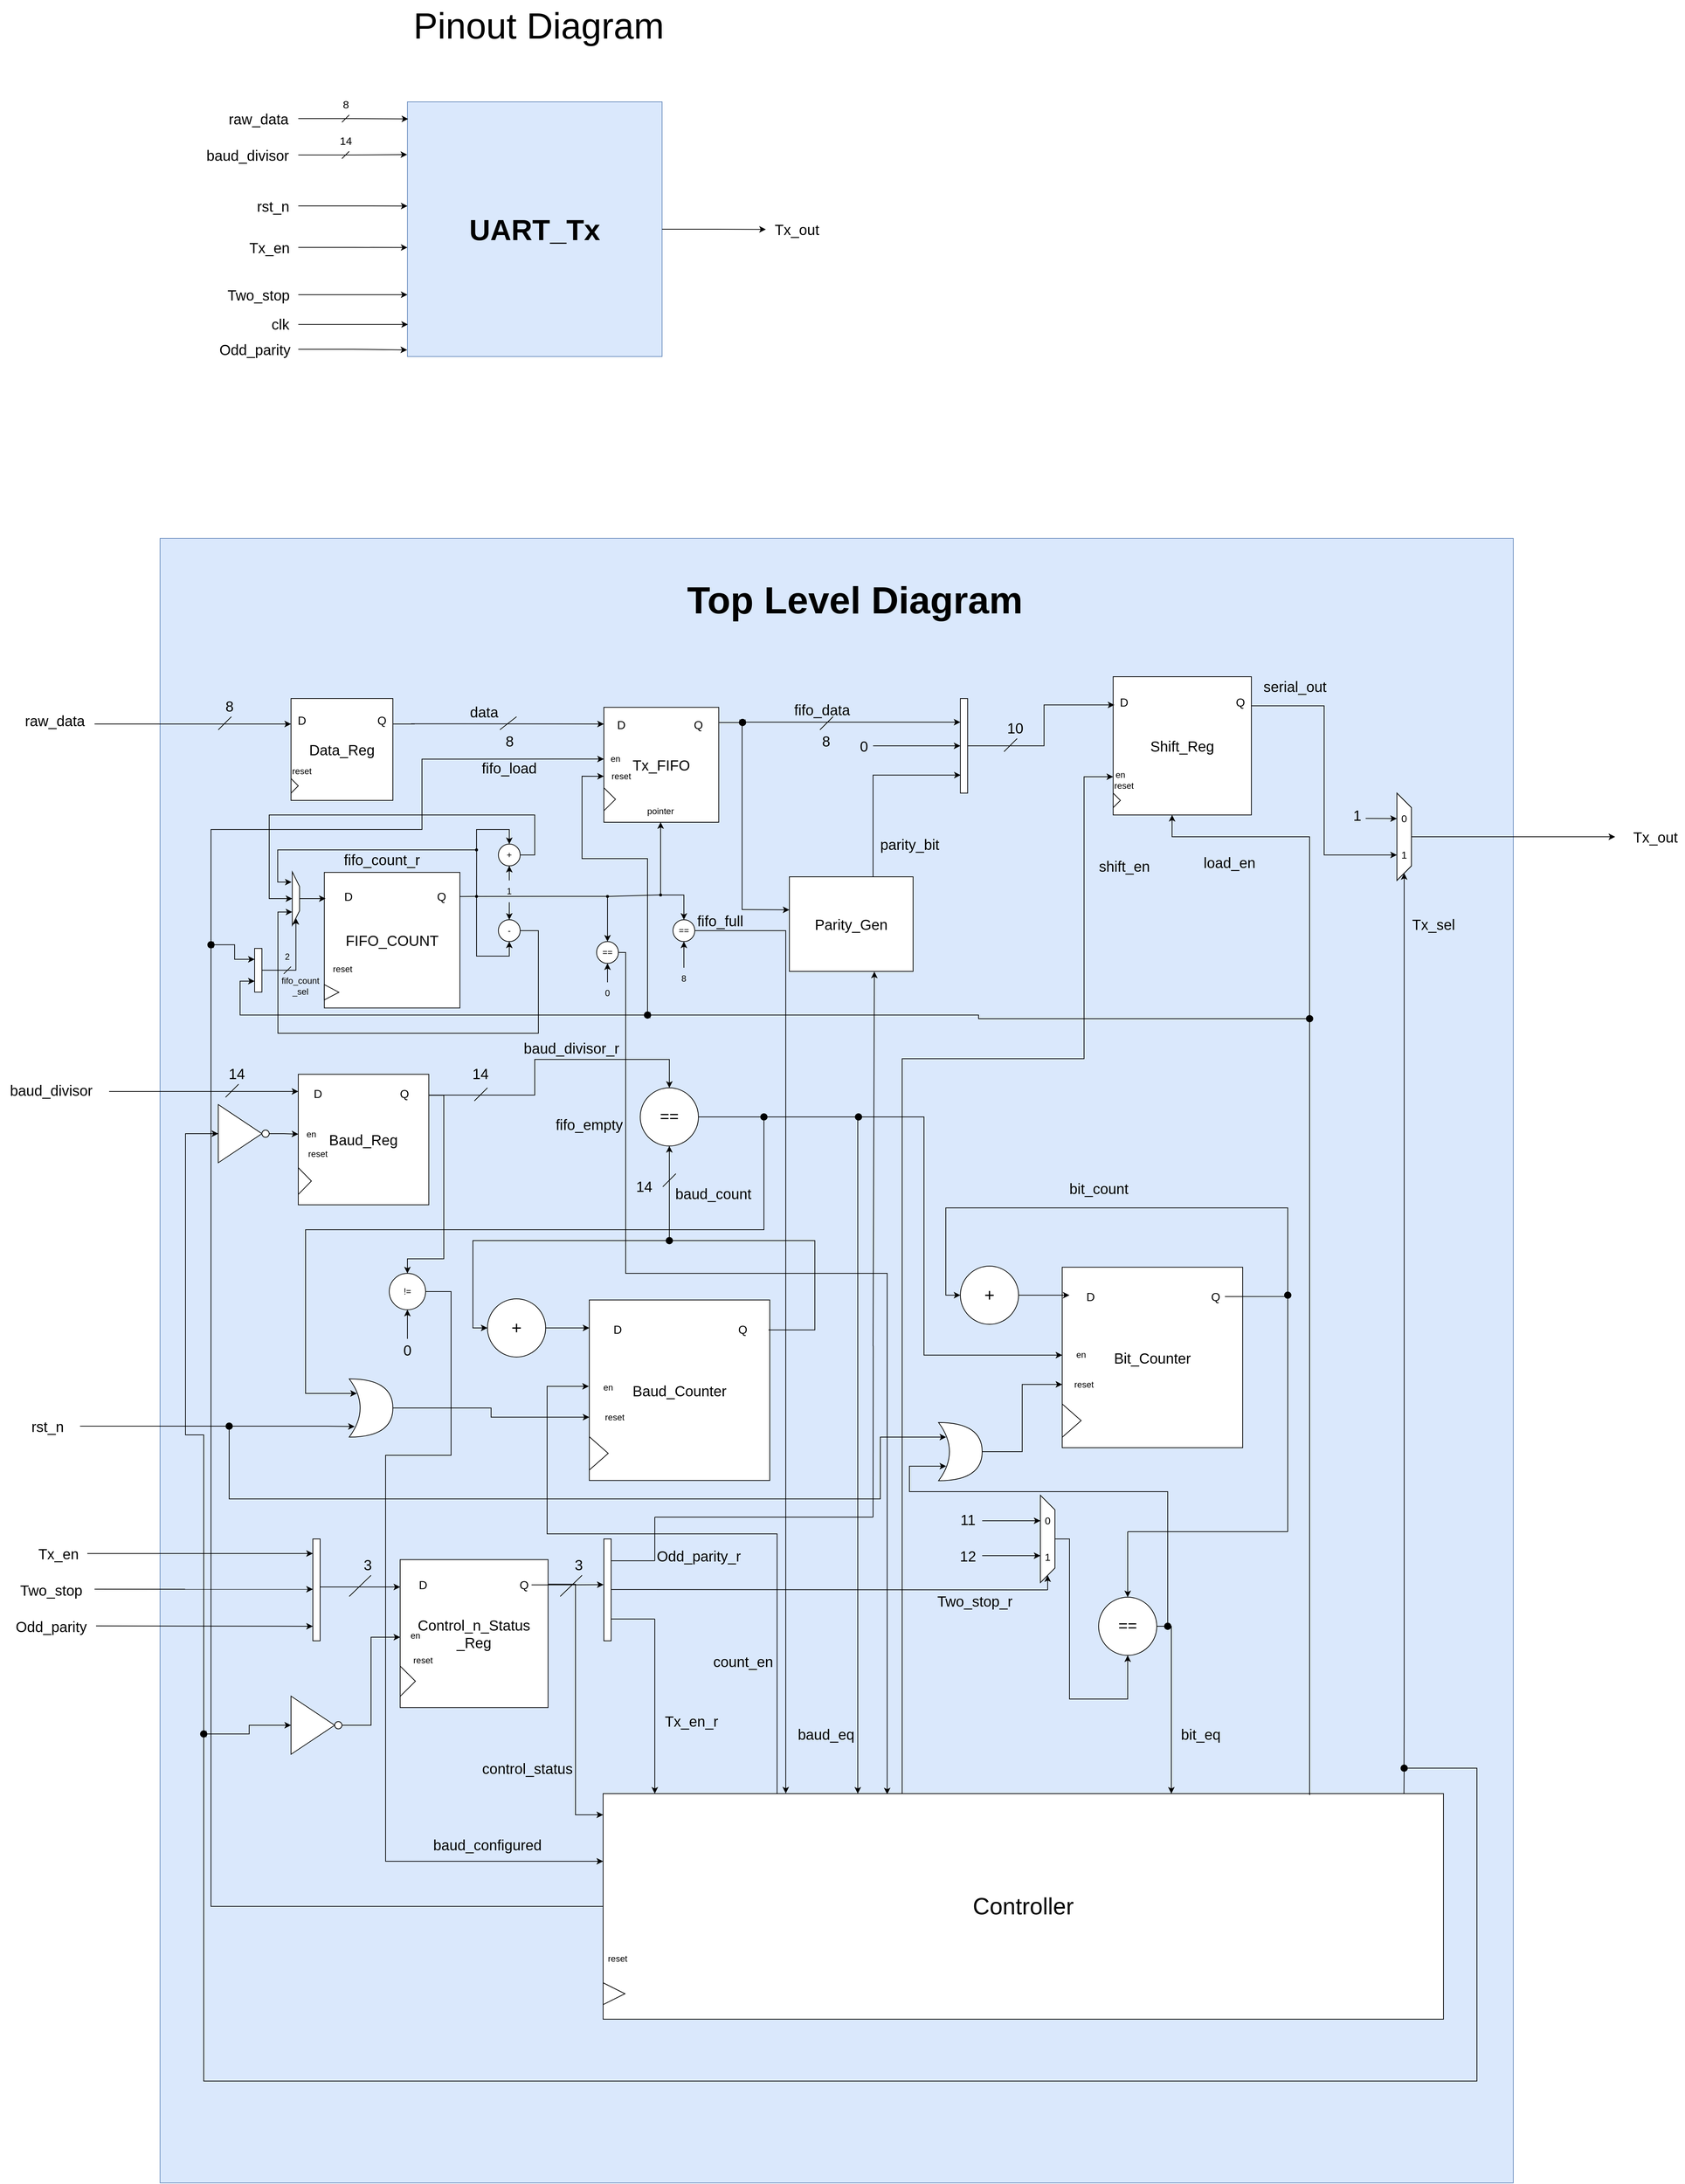 <mxfile version="26.0.16" pages="4">
  <diagram id="ggZbkwtFKMa5KvpFs9o1" name="Top Level">
    <mxGraphModel dx="1500" dy="899" grid="1" gridSize="10" guides="1" tooltips="1" connect="1" arrows="1" fold="1" page="1" pageScale="1" pageWidth="1000" pageHeight="1000" math="0" shadow="0">
      <root>
        <mxCell id="0" />
        <mxCell id="1" parent="0" />
        <mxCell id="jvAKZ0HL3v9La-zUdgxE-61" value="" style="rounded=0;whiteSpace=wrap;html=1;fillColor=#dae8fc;strokeColor=#6c8ebf;" parent="1" vertex="1">
          <mxGeometry x="1160" y="840" width="1860" height="2260" as="geometry" />
        </mxCell>
        <mxCell id="6wX9RSOuYod8_HCyn5d8-9" value="" style="group" parent="1" vertex="1" connectable="0">
          <mxGeometry x="1340" y="1105" width="140" height="95" as="geometry" />
        </mxCell>
        <mxCell id="6wX9RSOuYod8_HCyn5d8-10" value="" style="group" parent="6wX9RSOuYod8_HCyn5d8-9" vertex="1" connectable="0">
          <mxGeometry y="15" width="140" height="80" as="geometry" />
        </mxCell>
        <mxCell id="6wX9RSOuYod8_HCyn5d8-11" value="&lt;font style=&quot;font-size: 20px;&quot;&gt;Data_Reg&lt;/font&gt;" style="whiteSpace=wrap;html=1;aspect=fixed;" parent="6wX9RSOuYod8_HCyn5d8-10" vertex="1">
          <mxGeometry y="-60" width="140" height="140" as="geometry" />
        </mxCell>
        <mxCell id="6wX9RSOuYod8_HCyn5d8-12" value="" style="triangle;whiteSpace=wrap;html=1;" parent="6wX9RSOuYod8_HCyn5d8-10" vertex="1">
          <mxGeometry y="50" width="10" height="20" as="geometry" />
        </mxCell>
        <mxCell id="6wX9RSOuYod8_HCyn5d8-13" value="reset" style="text;html=1;align=center;verticalAlign=middle;whiteSpace=wrap;rounded=0;" parent="6wX9RSOuYod8_HCyn5d8-10" vertex="1">
          <mxGeometry y="30" width="30" height="20" as="geometry" />
        </mxCell>
        <mxCell id="6wX9RSOuYod8_HCyn5d8-15" value="&lt;font style=&quot;font-size: 16px;&quot;&gt;D&lt;/font&gt;" style="text;html=1;align=center;verticalAlign=middle;whiteSpace=wrap;rounded=0;" parent="6wX9RSOuYod8_HCyn5d8-10" vertex="1">
          <mxGeometry x="10" y="-35" width="10" height="10" as="geometry" />
        </mxCell>
        <mxCell id="6wX9RSOuYod8_HCyn5d8-16" value="&lt;font style=&quot;font-size: 16px;&quot;&gt;Q&lt;/font&gt;" style="text;html=1;align=center;verticalAlign=middle;whiteSpace=wrap;rounded=0;" parent="1" vertex="1">
          <mxGeometry x="1460" y="1085" width="10" height="10" as="geometry" />
        </mxCell>
        <UserObject label="&lt;font style=&quot;font-size: 20px;&quot;&gt;Parity_Gen&lt;/font&gt;" link="Parity_Gen" id="6wX9RSOuYod8_HCyn5d8-33">
          <mxCell style="rounded=0;whiteSpace=wrap;html=1;" parent="1" vertex="1">
            <mxGeometry x="2025" y="1305" width="170" height="130" as="geometry" />
          </mxCell>
        </UserObject>
        <mxCell id="6wX9RSOuYod8_HCyn5d8-35" value="" style="rounded=0;whiteSpace=wrap;html=1;" parent="1" vertex="1">
          <mxGeometry x="2260" y="1060" width="10" height="130" as="geometry" />
        </mxCell>
        <mxCell id="6wX9RSOuYod8_HCyn5d8-53" value="" style="endArrow=none;html=1;rounded=0;" parent="1" edge="1">
          <mxGeometry width="50" height="50" relative="1" as="geometry">
            <mxPoint x="1480" y="1095" as="sourcePoint" />
            <mxPoint x="1510" y="1095" as="targetPoint" />
          </mxGeometry>
        </mxCell>
        <mxCell id="6wX9RSOuYod8_HCyn5d8-55" value="" style="endArrow=classic;html=1;rounded=0;entryX=0.003;entryY=0.38;entryDx=0;entryDy=0;entryPerimeter=0;" parent="1" edge="1">
          <mxGeometry width="50" height="50" relative="1" as="geometry">
            <mxPoint x="1959.49" y="1350" as="sourcePoint" />
            <mxPoint x="2025.0" y="1350.4" as="targetPoint" />
          </mxGeometry>
        </mxCell>
        <mxCell id="6wX9RSOuYod8_HCyn5d8-57" value="" style="endArrow=classic;html=1;rounded=0;" parent="1" edge="1">
          <mxGeometry width="50" height="50" relative="1" as="geometry">
            <mxPoint x="1505" y="1094.71" as="sourcePoint" />
            <mxPoint x="1770" y="1095" as="targetPoint" />
          </mxGeometry>
        </mxCell>
        <mxCell id="6wX9RSOuYod8_HCyn5d8-58" style="edgeStyle=orthogonalEdgeStyle;rounded=0;orthogonalLoop=1;jettySize=auto;html=1;entryX=0.033;entryY=0.81;entryDx=0;entryDy=0;entryPerimeter=0;" parent="1" source="6wX9RSOuYod8_HCyn5d8-33" target="6wX9RSOuYod8_HCyn5d8-35" edge="1">
          <mxGeometry relative="1" as="geometry">
            <Array as="points">
              <mxPoint x="2140" y="1350" />
              <mxPoint x="2140" y="1165" />
            </Array>
          </mxGeometry>
        </mxCell>
        <UserObject label="" link="data:page/id,f9JpHKTll7esbQ5uf-dy" id="6wX9RSOuYod8_HCyn5d8-67">
          <mxCell style="group" parent="1" vertex="1" connectable="0">
            <mxGeometry x="2470" y="1060" width="190" height="160" as="geometry" />
          </mxCell>
        </UserObject>
        <UserObject label="" link="Shift_Reg" id="6wX9RSOuYod8_HCyn5d8-60">
          <mxCell style="group" parent="6wX9RSOuYod8_HCyn5d8-67" vertex="1" connectable="0">
            <mxGeometry y="80" width="190" height="80" as="geometry" />
          </mxCell>
        </UserObject>
        <UserObject label="&lt;font style=&quot;font-size: 20px;&quot;&gt;Shift_Reg&lt;/font&gt;" link="data:page/id,f9JpHKTll7esbQ5uf-dy" id="6wX9RSOuYod8_HCyn5d8-61">
          <mxCell style="whiteSpace=wrap;html=1;aspect=fixed;" parent="6wX9RSOuYod8_HCyn5d8-60" vertex="1">
            <mxGeometry y="-110" width="190" height="190" as="geometry" />
          </mxCell>
        </UserObject>
        <mxCell id="6wX9RSOuYod8_HCyn5d8-62" value="" style="triangle;whiteSpace=wrap;html=1;" parent="6wX9RSOuYod8_HCyn5d8-60" vertex="1">
          <mxGeometry y="50" width="10" height="20" as="geometry" />
        </mxCell>
        <mxCell id="6wX9RSOuYod8_HCyn5d8-63" value="reset" style="text;html=1;align=center;verticalAlign=middle;whiteSpace=wrap;rounded=0;" parent="6wX9RSOuYod8_HCyn5d8-60" vertex="1">
          <mxGeometry y="30" width="30" height="20" as="geometry" />
        </mxCell>
        <mxCell id="6wX9RSOuYod8_HCyn5d8-64" value="en" style="text;html=1;align=center;verticalAlign=middle;whiteSpace=wrap;rounded=0;" parent="6wX9RSOuYod8_HCyn5d8-60" vertex="1">
          <mxGeometry y="20" width="20" height="10" as="geometry" />
        </mxCell>
        <mxCell id="6wX9RSOuYod8_HCyn5d8-66" value="&lt;font style=&quot;font-size: 16px;&quot;&gt;Q&lt;/font&gt;" style="text;html=1;align=center;verticalAlign=middle;whiteSpace=wrap;rounded=0;" parent="6wX9RSOuYod8_HCyn5d8-60" vertex="1">
          <mxGeometry x="170" y="-80" width="10" height="10" as="geometry" />
        </mxCell>
        <mxCell id="6wX9RSOuYod8_HCyn5d8-65" value="&lt;font style=&quot;font-size: 16px;&quot;&gt;D&lt;/font&gt;" style="text;html=1;align=center;verticalAlign=middle;whiteSpace=wrap;rounded=0;" parent="6wX9RSOuYod8_HCyn5d8-67" vertex="1">
          <mxGeometry x="10" width="10" height="10" as="geometry" />
        </mxCell>
        <mxCell id="6wX9RSOuYod8_HCyn5d8-68" style="edgeStyle=orthogonalEdgeStyle;rounded=0;orthogonalLoop=1;jettySize=auto;html=1;entryX=-0.833;entryY=0.878;entryDx=0;entryDy=0;entryPerimeter=0;" parent="1" source="6wX9RSOuYod8_HCyn5d8-35" target="6wX9RSOuYod8_HCyn5d8-65" edge="1">
          <mxGeometry relative="1" as="geometry" />
        </mxCell>
        <mxCell id="6wX9RSOuYod8_HCyn5d8-77" value="" style="group" parent="1" vertex="1" connectable="0">
          <mxGeometry x="2860" y="1190" width="20" height="120" as="geometry" />
        </mxCell>
        <mxCell id="6wX9RSOuYod8_HCyn5d8-78" value="" style="shape=trapezoid;perimeter=trapezoidPerimeter;whiteSpace=wrap;html=1;fixedSize=1;direction=south;" parent="6wX9RSOuYod8_HCyn5d8-77" vertex="1">
          <mxGeometry width="20" height="120" as="geometry" />
        </mxCell>
        <mxCell id="6wX9RSOuYod8_HCyn5d8-79" value="0" style="text;html=1;align=center;verticalAlign=middle;whiteSpace=wrap;rounded=0;" parent="6wX9RSOuYod8_HCyn5d8-77" vertex="1">
          <mxGeometry y="20" width="20" height="30" as="geometry" />
        </mxCell>
        <mxCell id="6wX9RSOuYod8_HCyn5d8-80" value="1" style="text;html=1;align=center;verticalAlign=middle;whiteSpace=wrap;rounded=0;" parent="6wX9RSOuYod8_HCyn5d8-77" vertex="1">
          <mxGeometry y="70" width="20" height="30" as="geometry" />
        </mxCell>
        <mxCell id="6wX9RSOuYod8_HCyn5d8-81" value="" style="group" parent="1" vertex="1" connectable="0">
          <mxGeometry x="2860" y="1190" width="20" height="120" as="geometry" />
        </mxCell>
        <mxCell id="6wX9RSOuYod8_HCyn5d8-88" style="edgeStyle=orthogonalEdgeStyle;rounded=0;orthogonalLoop=1;jettySize=auto;html=1;" parent="6wX9RSOuYod8_HCyn5d8-81" source="6wX9RSOuYod8_HCyn5d8-82" edge="1">
          <mxGeometry relative="1" as="geometry">
            <mxPoint x="300" y="60" as="targetPoint" />
          </mxGeometry>
        </mxCell>
        <mxCell id="6wX9RSOuYod8_HCyn5d8-82" value="" style="shape=trapezoid;perimeter=trapezoidPerimeter;whiteSpace=wrap;html=1;fixedSize=1;direction=south;" parent="6wX9RSOuYod8_HCyn5d8-81" vertex="1">
          <mxGeometry width="20" height="120" as="geometry" />
        </mxCell>
        <mxCell id="6wX9RSOuYod8_HCyn5d8-83" value="&lt;font style=&quot;font-size: 14px;&quot;&gt;0&lt;/font&gt;" style="text;html=1;align=center;verticalAlign=middle;whiteSpace=wrap;rounded=0;" parent="6wX9RSOuYod8_HCyn5d8-81" vertex="1">
          <mxGeometry y="20" width="20" height="30" as="geometry" />
        </mxCell>
        <mxCell id="6wX9RSOuYod8_HCyn5d8-84" value="&lt;font style=&quot;font-size: 14px;&quot;&gt;1&lt;/font&gt;" style="text;html=1;align=center;verticalAlign=middle;whiteSpace=wrap;rounded=0;" parent="6wX9RSOuYod8_HCyn5d8-81" vertex="1">
          <mxGeometry y="70" width="20" height="30" as="geometry" />
        </mxCell>
        <mxCell id="6wX9RSOuYod8_HCyn5d8-85" style="edgeStyle=orthogonalEdgeStyle;rounded=0;orthogonalLoop=1;jettySize=auto;html=1;entryX=0;entryY=0.5;entryDx=0;entryDy=0;" parent="1" source="6wX9RSOuYod8_HCyn5d8-61" target="6wX9RSOuYod8_HCyn5d8-84" edge="1">
          <mxGeometry relative="1" as="geometry">
            <Array as="points">
              <mxPoint x="2760" y="1070" />
              <mxPoint x="2760" y="1275" />
            </Array>
          </mxGeometry>
        </mxCell>
        <mxCell id="6wX9RSOuYod8_HCyn5d8-86" value="&lt;font style=&quot;font-size: 20px;&quot;&gt;1&lt;/font&gt;" style="text;html=1;align=center;verticalAlign=middle;resizable=0;points=[];autosize=1;strokeColor=none;fillColor=none;" parent="1" vertex="1">
          <mxGeometry x="2790" y="1200" width="30" height="40" as="geometry" />
        </mxCell>
        <mxCell id="6wX9RSOuYod8_HCyn5d8-87" value="" style="endArrow=classic;html=1;rounded=0;entryX=0;entryY=0.5;entryDx=0;entryDy=0;exitX=0.902;exitY=0.62;exitDx=0;exitDy=0;exitPerimeter=0;" parent="1" source="6wX9RSOuYod8_HCyn5d8-86" target="6wX9RSOuYod8_HCyn5d8-83" edge="1">
          <mxGeometry width="50" height="50" relative="1" as="geometry">
            <mxPoint x="2810" y="1224" as="sourcePoint" />
            <mxPoint x="2860" y="1170" as="targetPoint" />
          </mxGeometry>
        </mxCell>
        <mxCell id="6wX9RSOuYod8_HCyn5d8-89" value="&lt;font style=&quot;font-size: 20px;&quot;&gt;data&lt;/font&gt;" style="text;html=1;align=center;verticalAlign=middle;resizable=0;points=[];autosize=1;strokeColor=none;fillColor=none;" parent="1" vertex="1">
          <mxGeometry x="1575" y="1058" width="60" height="40" as="geometry" />
        </mxCell>
        <mxCell id="6wX9RSOuYod8_HCyn5d8-90" value="" style="endArrow=none;html=1;rounded=0;exitX=0.869;exitY=1.122;exitDx=0;exitDy=0;exitPerimeter=0;" parent="1" source="6wX9RSOuYod8_HCyn5d8-89" edge="1">
          <mxGeometry width="50" height="50" relative="1" as="geometry">
            <mxPoint x="1630" y="1105" as="sourcePoint" />
            <mxPoint x="1650" y="1085" as="targetPoint" />
          </mxGeometry>
        </mxCell>
        <mxCell id="6wX9RSOuYod8_HCyn5d8-91" value="&lt;font style=&quot;font-size: 20px;&quot;&gt;8&lt;/font&gt;" style="text;html=1;align=center;verticalAlign=middle;resizable=0;points=[];autosize=1;strokeColor=none;fillColor=none;" parent="1" vertex="1">
          <mxGeometry x="1625" y="1098" width="30" height="40" as="geometry" />
        </mxCell>
        <mxCell id="_ncBwZEa-9cTrV1o3mGe-1" value="" style="endArrow=none;html=1;rounded=0;exitX=0.869;exitY=1.122;exitDx=0;exitDy=0;exitPerimeter=0;" parent="1" edge="1">
          <mxGeometry width="50" height="50" relative="1" as="geometry">
            <mxPoint x="2320" y="1133" as="sourcePoint" />
            <mxPoint x="2338" y="1115" as="targetPoint" />
          </mxGeometry>
        </mxCell>
        <mxCell id="_ncBwZEa-9cTrV1o3mGe-2" value="&lt;span style=&quot;font-size: 20px;&quot;&gt;10&lt;/span&gt;" style="text;html=1;align=center;verticalAlign=middle;resizable=0;points=[];autosize=1;strokeColor=none;fillColor=none;" parent="1" vertex="1">
          <mxGeometry x="2310" y="1080" width="50" height="40" as="geometry" />
        </mxCell>
        <mxCell id="_ncBwZEa-9cTrV1o3mGe-3" value="" style="endArrow=classic;html=1;rounded=0;entryX=0;entryY=0.25;entryDx=0;entryDy=0;exitX=1;exitY=0.625;exitDx=0;exitDy=0;exitPerimeter=0;" parent="1" source="_ncBwZEa-9cTrV1o3mGe-4" target="6wX9RSOuYod8_HCyn5d8-11" edge="1">
          <mxGeometry width="50" height="50" relative="1" as="geometry">
            <mxPoint x="1080" y="1095" as="sourcePoint" />
            <mxPoint x="1260" y="1088" as="targetPoint" />
          </mxGeometry>
        </mxCell>
        <mxCell id="_ncBwZEa-9cTrV1o3mGe-4" value="&lt;font style=&quot;font-size: 20px;&quot;&gt;raw_data&lt;/font&gt;" style="text;html=1;align=center;verticalAlign=middle;resizable=0;points=[];autosize=1;strokeColor=none;fillColor=none;" parent="1" vertex="1">
          <mxGeometry x="960" y="1070" width="110" height="40" as="geometry" />
        </mxCell>
        <mxCell id="_ncBwZEa-9cTrV1o3mGe-5" value="" style="endArrow=none;html=1;rounded=0;exitX=0.869;exitY=1.122;exitDx=0;exitDy=0;exitPerimeter=0;" parent="1" edge="1">
          <mxGeometry width="50" height="50" relative="1" as="geometry">
            <mxPoint x="1240" y="1103" as="sourcePoint" />
            <mxPoint x="1258" y="1085" as="targetPoint" />
          </mxGeometry>
        </mxCell>
        <mxCell id="_ncBwZEa-9cTrV1o3mGe-6" value="&lt;font style=&quot;font-size: 20px;&quot;&gt;8&lt;/font&gt;" style="text;html=1;align=center;verticalAlign=middle;resizable=0;points=[];autosize=1;strokeColor=none;fillColor=none;" parent="1" vertex="1">
          <mxGeometry x="1240" y="1050" width="30" height="40" as="geometry" />
        </mxCell>
        <mxCell id="_ncBwZEa-9cTrV1o3mGe-7" value="" style="group" parent="1" vertex="1" connectable="0">
          <mxGeometry x="1350" y="1585" width="180" height="175" as="geometry" />
        </mxCell>
        <mxCell id="_ncBwZEa-9cTrV1o3mGe-8" value="" style="group" parent="_ncBwZEa-9cTrV1o3mGe-7" vertex="1" connectable="0">
          <mxGeometry y="27.632" width="180" height="147.368" as="geometry" />
        </mxCell>
        <mxCell id="_ncBwZEa-9cTrV1o3mGe-9" value="&lt;font style=&quot;font-size: 20px;&quot;&gt;Baud_Reg&lt;/font&gt;" style="whiteSpace=wrap;html=1;aspect=fixed;" parent="_ncBwZEa-9cTrV1o3mGe-8" vertex="1">
          <mxGeometry y="-36.207" width="179.364" height="179.364" as="geometry" />
        </mxCell>
        <mxCell id="_ncBwZEa-9cTrV1o3mGe-10" value="" style="triangle;whiteSpace=wrap;html=1;" parent="_ncBwZEa-9cTrV1o3mGe-8" vertex="1">
          <mxGeometry y="92.105" width="18" height="36.842" as="geometry" />
        </mxCell>
        <mxCell id="_ncBwZEa-9cTrV1o3mGe-11" value="reset" style="text;html=1;align=center;verticalAlign=middle;whiteSpace=wrap;rounded=0;" parent="_ncBwZEa-9cTrV1o3mGe-8" vertex="1">
          <mxGeometry y="55.263" width="54" height="36.842" as="geometry" />
        </mxCell>
        <mxCell id="_ncBwZEa-9cTrV1o3mGe-12" value="en" style="text;html=1;align=center;verticalAlign=middle;whiteSpace=wrap;rounded=0;" parent="_ncBwZEa-9cTrV1o3mGe-8" vertex="1">
          <mxGeometry y="36.842" width="36" height="18.421" as="geometry" />
        </mxCell>
        <mxCell id="_ncBwZEa-9cTrV1o3mGe-13" value="&lt;font style=&quot;font-size: 16px;&quot;&gt;D&lt;/font&gt;" style="text;html=1;align=center;verticalAlign=middle;whiteSpace=wrap;rounded=0;" parent="_ncBwZEa-9cTrV1o3mGe-8" vertex="1">
          <mxGeometry x="18" y="-18.421" width="18" height="18.421" as="geometry" />
        </mxCell>
        <mxCell id="_ncBwZEa-9cTrV1o3mGe-14" value="&lt;font style=&quot;font-size: 16px;&quot;&gt;Q&lt;/font&gt;" style="text;html=1;align=center;verticalAlign=middle;whiteSpace=wrap;rounded=0;" parent="_ncBwZEa-9cTrV1o3mGe-7" vertex="1">
          <mxGeometry x="136.8" width="18" height="36.842" as="geometry" />
        </mxCell>
        <mxCell id="_ncBwZEa-9cTrV1o3mGe-15" value="&lt;font style=&quot;font-size: 20px;&quot;&gt;parity_bit&lt;/font&gt;" style="text;html=1;align=center;verticalAlign=middle;resizable=0;points=[];autosize=1;strokeColor=none;fillColor=none;" parent="1" vertex="1">
          <mxGeometry x="2140" y="1240" width="100" height="40" as="geometry" />
        </mxCell>
        <mxCell id="_ncBwZEa-9cTrV1o3mGe-17" value="" style="endArrow=classic;html=1;rounded=0;entryX=0;entryY=0.25;entryDx=0;entryDy=0;" parent="1" edge="1">
          <mxGeometry width="50" height="50" relative="1" as="geometry">
            <mxPoint x="1090" y="1600" as="sourcePoint" />
            <mxPoint x="1350" y="1600" as="targetPoint" />
          </mxGeometry>
        </mxCell>
        <mxCell id="_ncBwZEa-9cTrV1o3mGe-18" value="" style="endArrow=none;html=1;rounded=0;exitX=0.869;exitY=1.122;exitDx=0;exitDy=0;exitPerimeter=0;" parent="1" edge="1">
          <mxGeometry width="50" height="50" relative="1" as="geometry">
            <mxPoint x="1250" y="1608" as="sourcePoint" />
            <mxPoint x="1268" y="1590" as="targetPoint" />
          </mxGeometry>
        </mxCell>
        <mxCell id="_ncBwZEa-9cTrV1o3mGe-19" value="&lt;span style=&quot;font-size: 20px;&quot;&gt;14&lt;/span&gt;" style="text;html=1;align=center;verticalAlign=middle;resizable=0;points=[];autosize=1;strokeColor=none;fillColor=none;" parent="1" vertex="1">
          <mxGeometry x="1240" y="1555" width="50" height="40" as="geometry" />
        </mxCell>
        <mxCell id="_ncBwZEa-9cTrV1o3mGe-20" value="&lt;font style=&quot;font-size: 20px;&quot;&gt;baud_divisor&lt;/font&gt;" style="text;html=1;align=center;verticalAlign=middle;resizable=0;points=[];autosize=1;strokeColor=none;fillColor=none;" parent="1" vertex="1">
          <mxGeometry x="940" y="1578" width="140" height="40" as="geometry" />
        </mxCell>
        <mxCell id="_ncBwZEa-9cTrV1o3mGe-32" value="" style="group" parent="1" vertex="1" connectable="0">
          <mxGeometry x="1590" y="1805" width="470" height="350" as="geometry" />
        </mxCell>
        <mxCell id="_ncBwZEa-9cTrV1o3mGe-21" value="" style="group" parent="_ncBwZEa-9cTrV1o3mGe-32" vertex="1" connectable="0">
          <mxGeometry x="160" y="95" width="260" height="255" as="geometry" />
        </mxCell>
        <mxCell id="_ncBwZEa-9cTrV1o3mGe-22" value="" style="group" parent="_ncBwZEa-9cTrV1o3mGe-21" vertex="1" connectable="0">
          <mxGeometry y="40.263" width="260" height="214.737" as="geometry" />
        </mxCell>
        <mxCell id="_ncBwZEa-9cTrV1o3mGe-23" value="&lt;font style=&quot;font-size: 20px;&quot;&gt;Baud_Counter&lt;/font&gt;" style="whiteSpace=wrap;html=1;aspect=fixed;" parent="_ncBwZEa-9cTrV1o3mGe-22" vertex="1">
          <mxGeometry y="-53.684" width="248.026" height="248.026" as="geometry" />
        </mxCell>
        <mxCell id="_ncBwZEa-9cTrV1o3mGe-24" value="" style="triangle;whiteSpace=wrap;html=1;" parent="_ncBwZEa-9cTrV1o3mGe-22" vertex="1">
          <mxGeometry y="134.21" width="26" height="45.79" as="geometry" />
        </mxCell>
        <mxCell id="_ncBwZEa-9cTrV1o3mGe-25" value="reset" style="text;html=1;align=center;verticalAlign=middle;whiteSpace=wrap;rounded=0;" parent="_ncBwZEa-9cTrV1o3mGe-22" vertex="1">
          <mxGeometry y="80.53" width="70" height="53.68" as="geometry" />
        </mxCell>
        <mxCell id="_ncBwZEa-9cTrV1o3mGe-26" value="en" style="text;html=1;align=center;verticalAlign=middle;whiteSpace=wrap;rounded=0;" parent="_ncBwZEa-9cTrV1o3mGe-22" vertex="1">
          <mxGeometry y="53.684" width="52" height="26.842" as="geometry" />
        </mxCell>
        <mxCell id="_ncBwZEa-9cTrV1o3mGe-27" value="&lt;font style=&quot;font-size: 16px;&quot;&gt;D&lt;/font&gt;" style="text;html=1;align=center;verticalAlign=middle;whiteSpace=wrap;rounded=0;" parent="_ncBwZEa-9cTrV1o3mGe-22" vertex="1">
          <mxGeometry x="26" y="-26.842" width="26" height="26.842" as="geometry" />
        </mxCell>
        <mxCell id="_ncBwZEa-9cTrV1o3mGe-28" value="&lt;font style=&quot;font-size: 16px;&quot;&gt;Q&lt;/font&gt;" style="text;html=1;align=center;verticalAlign=middle;whiteSpace=wrap;rounded=0;" parent="_ncBwZEa-9cTrV1o3mGe-21" vertex="1">
          <mxGeometry x="197.6" width="26" height="53.684" as="geometry" />
        </mxCell>
        <mxCell id="_ncBwZEa-9cTrV1o3mGe-29" value="&lt;font style=&quot;font-size: 24px;&quot;&gt;+&lt;/font&gt;" style="ellipse;whiteSpace=wrap;html=1;aspect=fixed;" parent="_ncBwZEa-9cTrV1o3mGe-32" vertex="1">
          <mxGeometry x="20" y="80" width="80" height="80" as="geometry" />
        </mxCell>
        <mxCell id="_ncBwZEa-9cTrV1o3mGe-30" style="edgeStyle=orthogonalEdgeStyle;rounded=0;orthogonalLoop=1;jettySize=auto;html=1;" parent="_ncBwZEa-9cTrV1o3mGe-32" source="_ncBwZEa-9cTrV1o3mGe-29" edge="1">
          <mxGeometry relative="1" as="geometry">
            <mxPoint x="160" y="120" as="targetPoint" />
          </mxGeometry>
        </mxCell>
        <mxCell id="_ncBwZEa-9cTrV1o3mGe-31" style="edgeStyle=orthogonalEdgeStyle;rounded=0;orthogonalLoop=1;jettySize=auto;html=1;entryX=0;entryY=0.5;entryDx=0;entryDy=0;exitX=0.993;exitY=0.166;exitDx=0;exitDy=0;exitPerimeter=0;" parent="_ncBwZEa-9cTrV1o3mGe-32" source="_ncBwZEa-9cTrV1o3mGe-23" target="_ncBwZEa-9cTrV1o3mGe-29" edge="1">
          <mxGeometry relative="1" as="geometry">
            <Array as="points">
              <mxPoint x="470" y="123" />
              <mxPoint x="470" />
              <mxPoint />
              <mxPoint y="120" />
            </Array>
            <mxPoint x="410" y="122" as="sourcePoint" />
          </mxGeometry>
        </mxCell>
        <mxCell id="_ncBwZEa-9cTrV1o3mGe-52" style="edgeStyle=orthogonalEdgeStyle;rounded=0;orthogonalLoop=1;jettySize=auto;html=1;" parent="1" source="_ncBwZEa-9cTrV1o3mGe-33" target="_ncBwZEa-9cTrV1o3mGe-39" edge="1">
          <mxGeometry relative="1" as="geometry">
            <mxPoint x="2120" y="2345" as="targetPoint" />
            <Array as="points">
              <mxPoint x="2119" y="1635" />
            </Array>
          </mxGeometry>
        </mxCell>
        <mxCell id="_ncBwZEa-9cTrV1o3mGe-33" value="&lt;font style=&quot;font-size: 22px;&quot;&gt;==&lt;/font&gt;" style="ellipse;whiteSpace=wrap;html=1;aspect=fixed;" parent="1" vertex="1">
          <mxGeometry x="1820" y="1595" width="80" height="80" as="geometry" />
        </mxCell>
        <mxCell id="_ncBwZEa-9cTrV1o3mGe-34" style="edgeStyle=orthogonalEdgeStyle;rounded=0;orthogonalLoop=1;jettySize=auto;html=1;entryX=0.5;entryY=0;entryDx=0;entryDy=0;" parent="1" source="_ncBwZEa-9cTrV1o3mGe-9" target="_ncBwZEa-9cTrV1o3mGe-33" edge="1">
          <mxGeometry relative="1" as="geometry">
            <Array as="points">
              <mxPoint x="1675" y="1605" />
              <mxPoint x="1675" y="1556" />
              <mxPoint x="1860" y="1556" />
            </Array>
          </mxGeometry>
        </mxCell>
        <mxCell id="_ncBwZEa-9cTrV1o3mGe-35" value="" style="endArrow=classic;html=1;rounded=0;entryX=0.5;entryY=1;entryDx=0;entryDy=0;" parent="1" source="_ncBwZEa-9cTrV1o3mGe-38" target="_ncBwZEa-9cTrV1o3mGe-33" edge="1">
          <mxGeometry width="50" height="50" relative="1" as="geometry">
            <mxPoint x="1860" y="1805" as="sourcePoint" />
            <mxPoint x="1940" y="1715" as="targetPoint" />
          </mxGeometry>
        </mxCell>
        <mxCell id="_ncBwZEa-9cTrV1o3mGe-38" value="" style="shape=ellipse;fillColor=#000000;strokeColor=none;html=1;sketch=0;" parent="1" vertex="1">
          <mxGeometry x="1855" y="1800" width="10" height="10" as="geometry" />
        </mxCell>
        <mxCell id="_ncBwZEa-9cTrV1o3mGe-51" value="" style="group" parent="1" vertex="1" connectable="0">
          <mxGeometry x="1750" y="2565" width="1174" height="310" as="geometry" />
        </mxCell>
        <mxCell id="_ncBwZEa-9cTrV1o3mGe-39" value="&lt;font style=&quot;font-size: 32px;&quot;&gt;Controller&lt;/font&gt;" style="rounded=0;whiteSpace=wrap;html=1;" parent="_ncBwZEa-9cTrV1o3mGe-51" vertex="1">
          <mxGeometry x="19" width="1155" height="310" as="geometry" />
        </mxCell>
        <mxCell id="_ncBwZEa-9cTrV1o3mGe-48" value="" style="triangle;whiteSpace=wrap;html=1;" parent="_ncBwZEa-9cTrV1o3mGe-51" vertex="1">
          <mxGeometry x="19" y="260" width="30" height="30" as="geometry" />
        </mxCell>
        <mxCell id="_ncBwZEa-9cTrV1o3mGe-50" value="reset" style="text;html=1;align=center;verticalAlign=middle;whiteSpace=wrap;rounded=0;" parent="_ncBwZEa-9cTrV1o3mGe-51" vertex="1">
          <mxGeometry y="200" width="78" height="53.684" as="geometry" />
        </mxCell>
        <mxCell id="_ncBwZEa-9cTrV1o3mGe-53" style="edgeStyle=orthogonalEdgeStyle;rounded=0;orthogonalLoop=1;jettySize=auto;html=1;entryX=0;entryY=0.75;entryDx=0;entryDy=0;" parent="1" source="_ncBwZEa-9cTrV1o3mGe-39" target="6wX9RSOuYod8_HCyn5d8-64" edge="1">
          <mxGeometry relative="1" as="geometry">
            <Array as="points">
              <mxPoint x="2180" y="1555" />
              <mxPoint x="2430" y="1555" />
              <mxPoint x="2430" y="1168" />
            </Array>
          </mxGeometry>
        </mxCell>
        <mxCell id="_ncBwZEa-9cTrV1o3mGe-54" value="" style="group" parent="1" vertex="1" connectable="0">
          <mxGeometry x="1490" y="2255" width="210" height="220" as="geometry" />
        </mxCell>
        <mxCell id="_ncBwZEa-9cTrV1o3mGe-55" value="" style="group" parent="_ncBwZEa-9cTrV1o3mGe-54" vertex="1" connectable="0">
          <mxGeometry y="34.737" width="210" height="185.263" as="geometry" />
        </mxCell>
        <mxCell id="_ncBwZEa-9cTrV1o3mGe-56" value="&lt;font style=&quot;font-size: 20px;&quot;&gt;Control_n_Status&lt;/font&gt;&lt;div&gt;&lt;font style=&quot;font-size: 20px;&quot;&gt;_Reg&lt;/font&gt;&lt;/div&gt;" style="whiteSpace=wrap;html=1;aspect=fixed;" parent="_ncBwZEa-9cTrV1o3mGe-55" vertex="1">
          <mxGeometry y="-46.316" width="203.31" height="203.31" as="geometry" />
        </mxCell>
        <mxCell id="_ncBwZEa-9cTrV1o3mGe-57" value="" style="triangle;whiteSpace=wrap;html=1;" parent="_ncBwZEa-9cTrV1o3mGe-55" vertex="1">
          <mxGeometry y="100" width="21" height="41.58" as="geometry" />
        </mxCell>
        <mxCell id="_ncBwZEa-9cTrV1o3mGe-58" value="reset" style="text;html=1;align=center;verticalAlign=middle;whiteSpace=wrap;rounded=0;" parent="_ncBwZEa-9cTrV1o3mGe-55" vertex="1">
          <mxGeometry y="69.474" width="63.0" height="46.316" as="geometry" />
        </mxCell>
        <mxCell id="_ncBwZEa-9cTrV1o3mGe-59" value="en" style="text;html=1;align=center;verticalAlign=middle;whiteSpace=wrap;rounded=0;" parent="_ncBwZEa-9cTrV1o3mGe-55" vertex="1">
          <mxGeometry y="46.316" width="42" height="23.158" as="geometry" />
        </mxCell>
        <mxCell id="_ncBwZEa-9cTrV1o3mGe-60" value="&lt;font style=&quot;font-size: 16px;&quot;&gt;D&lt;/font&gt;" style="text;html=1;align=center;verticalAlign=middle;whiteSpace=wrap;rounded=0;" parent="_ncBwZEa-9cTrV1o3mGe-55" vertex="1">
          <mxGeometry x="21" y="-23.158" width="21" height="23.158" as="geometry" />
        </mxCell>
        <mxCell id="_ncBwZEa-9cTrV1o3mGe-61" value="&lt;font style=&quot;font-size: 16px;&quot;&gt;Q&lt;/font&gt;" style="text;html=1;align=center;verticalAlign=middle;whiteSpace=wrap;rounded=0;" parent="_ncBwZEa-9cTrV1o3mGe-54" vertex="1">
          <mxGeometry x="159.6" width="21" height="46.316" as="geometry" />
        </mxCell>
        <mxCell id="_ncBwZEa-9cTrV1o3mGe-62" value="" style="rounded=0;whiteSpace=wrap;html=1;" parent="1" vertex="1">
          <mxGeometry x="1370" y="2215" width="10" height="140" as="geometry" />
        </mxCell>
        <mxCell id="_ncBwZEa-9cTrV1o3mGe-63" value="" style="endArrow=classic;html=1;rounded=0;entryX=0;entryY=0.143;entryDx=0;entryDy=0;entryPerimeter=0;" parent="1" source="_ncBwZEa-9cTrV1o3mGe-69" target="_ncBwZEa-9cTrV1o3mGe-62" edge="1">
          <mxGeometry width="50" height="50" relative="1" as="geometry">
            <mxPoint x="1180" y="2235" as="sourcePoint" />
            <mxPoint x="1280" y="2235" as="targetPoint" />
          </mxGeometry>
        </mxCell>
        <mxCell id="_ncBwZEa-9cTrV1o3mGe-64" value="" style="endArrow=classic;html=1;rounded=0;entryX=0;entryY=0.143;entryDx=0;entryDy=0;entryPerimeter=0;exitX=1.045;exitY=0.475;exitDx=0;exitDy=0;exitPerimeter=0;" parent="1" source="_ncBwZEa-9cTrV1o3mGe-71" edge="1">
          <mxGeometry width="50" height="50" relative="1" as="geometry">
            <mxPoint x="1180" y="2284.17" as="sourcePoint" />
            <mxPoint x="1370" y="2284.17" as="targetPoint" />
          </mxGeometry>
        </mxCell>
        <mxCell id="_ncBwZEa-9cTrV1o3mGe-65" value="" style="endArrow=classic;html=1;rounded=0;entryX=0;entryY=0.143;entryDx=0;entryDy=0;entryPerimeter=0;exitX=1.017;exitY=0.488;exitDx=0;exitDy=0;exitPerimeter=0;" parent="1" source="_ncBwZEa-9cTrV1o3mGe-72" edge="1">
          <mxGeometry width="50" height="50" relative="1" as="geometry">
            <mxPoint x="1180" y="2335" as="sourcePoint" />
            <mxPoint x="1370" y="2335" as="targetPoint" />
          </mxGeometry>
        </mxCell>
        <mxCell id="_ncBwZEa-9cTrV1o3mGe-66" style="edgeStyle=orthogonalEdgeStyle;rounded=0;orthogonalLoop=1;jettySize=auto;html=1;" parent="1" source="_ncBwZEa-9cTrV1o3mGe-62" edge="1">
          <mxGeometry relative="1" as="geometry">
            <Array as="points">
              <mxPoint x="1435" y="2281" />
            </Array>
            <mxPoint x="1490" y="2281" as="targetPoint" />
          </mxGeometry>
        </mxCell>
        <mxCell id="_ncBwZEa-9cTrV1o3mGe-67" value="" style="endArrow=none;html=1;rounded=0;exitX=0.869;exitY=1.122;exitDx=0;exitDy=0;exitPerimeter=0;" parent="1" edge="1">
          <mxGeometry width="50" height="50" relative="1" as="geometry">
            <mxPoint x="1420" y="2294" as="sourcePoint" />
            <mxPoint x="1450" y="2265" as="targetPoint" />
          </mxGeometry>
        </mxCell>
        <mxCell id="_ncBwZEa-9cTrV1o3mGe-68" value="&lt;font style=&quot;font-size: 20px;&quot;&gt;3&lt;/font&gt;" style="text;html=1;align=center;verticalAlign=middle;resizable=0;points=[];autosize=1;strokeColor=none;fillColor=none;" parent="1" vertex="1">
          <mxGeometry x="1430" y="2230" width="30" height="40" as="geometry" />
        </mxCell>
        <mxCell id="_ncBwZEa-9cTrV1o3mGe-69" value="&lt;font style=&quot;font-size: 20px;&quot;&gt;Tx_en&lt;/font&gt;" style="text;html=1;align=center;verticalAlign=middle;resizable=0;points=[];autosize=1;strokeColor=none;fillColor=none;" parent="1" vertex="1">
          <mxGeometry x="980" y="2215" width="80" height="40" as="geometry" />
        </mxCell>
        <mxCell id="_ncBwZEa-9cTrV1o3mGe-71" value="&lt;font style=&quot;font-size: 20px;&quot;&gt;Two_stop&lt;/font&gt;" style="text;html=1;align=center;verticalAlign=middle;resizable=0;points=[];autosize=1;strokeColor=none;fillColor=none;" parent="1" vertex="1">
          <mxGeometry x="955" y="2265" width="110" height="40" as="geometry" />
        </mxCell>
        <mxCell id="_ncBwZEa-9cTrV1o3mGe-72" value="&lt;font style=&quot;font-size: 20px;&quot;&gt;Odd_parity&lt;/font&gt;" style="text;html=1;align=center;verticalAlign=middle;resizable=0;points=[];autosize=1;strokeColor=none;fillColor=none;" parent="1" vertex="1">
          <mxGeometry x="950" y="2315" width="120" height="40" as="geometry" />
        </mxCell>
        <mxCell id="_ncBwZEa-9cTrV1o3mGe-73" value="" style="rounded=0;whiteSpace=wrap;html=1;" parent="1" vertex="1">
          <mxGeometry x="1770" y="2215" width="10" height="140" as="geometry" />
        </mxCell>
        <mxCell id="_ncBwZEa-9cTrV1o3mGe-74" style="edgeStyle=orthogonalEdgeStyle;rounded=0;orthogonalLoop=1;jettySize=auto;html=1;entryX=-0.038;entryY=0.449;entryDx=0;entryDy=0;entryPerimeter=0;" parent="1" source="_ncBwZEa-9cTrV1o3mGe-61" target="_ncBwZEa-9cTrV1o3mGe-73" edge="1">
          <mxGeometry relative="1" as="geometry" />
        </mxCell>
        <mxCell id="_ncBwZEa-9cTrV1o3mGe-75" value="" style="endArrow=none;html=1;rounded=0;exitX=0.869;exitY=1.122;exitDx=0;exitDy=0;exitPerimeter=0;" parent="1" edge="1">
          <mxGeometry width="50" height="50" relative="1" as="geometry">
            <mxPoint x="1710" y="2294" as="sourcePoint" />
            <mxPoint x="1740" y="2265" as="targetPoint" />
          </mxGeometry>
        </mxCell>
        <mxCell id="_ncBwZEa-9cTrV1o3mGe-76" value="&lt;font style=&quot;font-size: 20px;&quot;&gt;3&lt;/font&gt;" style="text;html=1;align=center;verticalAlign=middle;resizable=0;points=[];autosize=1;strokeColor=none;fillColor=none;" parent="1" vertex="1">
          <mxGeometry x="1720" y="2230" width="30" height="40" as="geometry" />
        </mxCell>
        <mxCell id="x9bZWF7ZNE7OkXFcOwQj-1" value="" style="endArrow=none;html=1;rounded=0;" parent="1" edge="1">
          <mxGeometry width="50" height="50" relative="1" as="geometry">
            <mxPoint x="1780" y="2245" as="sourcePoint" />
            <mxPoint x="1840" y="2245" as="targetPoint" />
          </mxGeometry>
        </mxCell>
        <mxCell id="x9bZWF7ZNE7OkXFcOwQj-3" value="" style="endArrow=none;html=1;rounded=0;" parent="1" edge="1">
          <mxGeometry width="50" height="50" relative="1" as="geometry">
            <mxPoint x="1780" y="2284.52" as="sourcePoint" />
            <mxPoint x="2380" y="2285" as="targetPoint" />
          </mxGeometry>
        </mxCell>
        <mxCell id="x9bZWF7ZNE7OkXFcOwQj-4" value="" style="endArrow=none;html=1;rounded=0;" parent="1" edge="1">
          <mxGeometry width="50" height="50" relative="1" as="geometry">
            <mxPoint x="1780" y="2325" as="sourcePoint" />
            <mxPoint x="1840" y="2325" as="targetPoint" />
          </mxGeometry>
        </mxCell>
        <mxCell id="x9bZWF7ZNE7OkXFcOwQj-5" value="" style="endArrow=classic;html=1;rounded=0;" parent="1" edge="1">
          <mxGeometry width="50" height="50" relative="1" as="geometry">
            <mxPoint x="1840" y="2325" as="sourcePoint" />
            <mxPoint x="1840" y="2565" as="targetPoint" />
          </mxGeometry>
        </mxCell>
        <mxCell id="x9bZWF7ZNE7OkXFcOwQj-6" value="&lt;font style=&quot;font-size: 20px;&quot;&gt;Tx_en_r&lt;/font&gt;" style="text;html=1;align=center;verticalAlign=middle;resizable=0;points=[];autosize=1;strokeColor=none;fillColor=none;" parent="1" vertex="1">
          <mxGeometry x="1840" y="2445" width="100" height="40" as="geometry" />
        </mxCell>
        <mxCell id="x9bZWF7ZNE7OkXFcOwQj-8" value="" style="endArrow=none;html=1;rounded=0;" parent="1" edge="1">
          <mxGeometry width="50" height="50" relative="1" as="geometry">
            <mxPoint x="1840" y="2245" as="sourcePoint" />
            <mxPoint x="1840" y="2185" as="targetPoint" />
          </mxGeometry>
        </mxCell>
        <mxCell id="x9bZWF7ZNE7OkXFcOwQj-12" value="&lt;font style=&quot;font-size: 20px;&quot;&gt;Odd_parity_r&lt;/font&gt;" style="text;html=1;align=center;verticalAlign=middle;resizable=0;points=[];autosize=1;strokeColor=none;fillColor=none;" parent="1" vertex="1">
          <mxGeometry x="1830" y="2218" width="140" height="40" as="geometry" />
        </mxCell>
        <mxCell id="x9bZWF7ZNE7OkXFcOwQj-13" value="&lt;font style=&quot;font-size: 20px;&quot;&gt;shift_en&lt;/font&gt;" style="text;html=1;align=center;verticalAlign=middle;resizable=0;points=[];autosize=1;strokeColor=none;fillColor=none;" parent="1" vertex="1">
          <mxGeometry x="2440" y="1270" width="90" height="40" as="geometry" />
        </mxCell>
        <mxCell id="x9bZWF7ZNE7OkXFcOwQj-27" value="" style="group" parent="1" vertex="1" connectable="0">
          <mxGeometry x="2370" y="2155" width="20" height="120" as="geometry" />
        </mxCell>
        <mxCell id="x9bZWF7ZNE7OkXFcOwQj-28" value="" style="shape=trapezoid;perimeter=trapezoidPerimeter;whiteSpace=wrap;html=1;fixedSize=1;direction=south;" parent="x9bZWF7ZNE7OkXFcOwQj-27" vertex="1">
          <mxGeometry width="20" height="120" as="geometry" />
        </mxCell>
        <mxCell id="x9bZWF7ZNE7OkXFcOwQj-29" value="&lt;font style=&quot;font-size: 14px;&quot;&gt;0&lt;/font&gt;" style="text;html=1;align=center;verticalAlign=middle;whiteSpace=wrap;rounded=0;" parent="x9bZWF7ZNE7OkXFcOwQj-27" vertex="1">
          <mxGeometry y="20" width="20" height="30" as="geometry" />
        </mxCell>
        <mxCell id="x9bZWF7ZNE7OkXFcOwQj-30" value="&lt;font style=&quot;font-size: 14px;&quot;&gt;1&lt;/font&gt;" style="text;html=1;align=center;verticalAlign=middle;whiteSpace=wrap;rounded=0;" parent="x9bZWF7ZNE7OkXFcOwQj-27" vertex="1">
          <mxGeometry y="70" width="20" height="30" as="geometry" />
        </mxCell>
        <mxCell id="x9bZWF7ZNE7OkXFcOwQj-31" value="" style="endArrow=classic;html=1;rounded=0;entryX=1;entryY=0.5;entryDx=0;entryDy=0;" parent="x9bZWF7ZNE7OkXFcOwQj-27" target="x9bZWF7ZNE7OkXFcOwQj-28" edge="1">
          <mxGeometry width="50" height="50" relative="1" as="geometry">
            <mxPoint x="10" y="130" as="sourcePoint" />
            <mxPoint x="60" y="80" as="targetPoint" />
          </mxGeometry>
        </mxCell>
        <mxCell id="x9bZWF7ZNE7OkXFcOwQj-33" value="" style="endArrow=classic;html=1;rounded=0;" parent="1" edge="1">
          <mxGeometry width="50" height="50" relative="1" as="geometry">
            <mxPoint x="2290" y="2190" as="sourcePoint" />
            <mxPoint x="2370" y="2190" as="targetPoint" />
          </mxGeometry>
        </mxCell>
        <mxCell id="x9bZWF7ZNE7OkXFcOwQj-34" value="&lt;font style=&quot;font-size: 20px;&quot;&gt;11&lt;/font&gt;" style="text;html=1;align=center;verticalAlign=middle;resizable=0;points=[];autosize=1;strokeColor=none;fillColor=none;" parent="1" vertex="1">
          <mxGeometry x="2250" y="2168" width="40" height="40" as="geometry" />
        </mxCell>
        <mxCell id="x9bZWF7ZNE7OkXFcOwQj-35" value="" style="endArrow=classic;html=1;rounded=0;" parent="1" edge="1">
          <mxGeometry width="50" height="50" relative="1" as="geometry">
            <mxPoint x="2290" y="2238" as="sourcePoint" />
            <mxPoint x="2370" y="2238" as="targetPoint" />
          </mxGeometry>
        </mxCell>
        <mxCell id="x9bZWF7ZNE7OkXFcOwQj-36" value="&lt;font style=&quot;font-size: 20px;&quot;&gt;12&lt;/font&gt;" style="text;html=1;align=center;verticalAlign=middle;resizable=0;points=[];autosize=1;strokeColor=none;fillColor=none;" parent="1" vertex="1">
          <mxGeometry x="2245" y="2218" width="50" height="40" as="geometry" />
        </mxCell>
        <mxCell id="x9bZWF7ZNE7OkXFcOwQj-60" style="edgeStyle=orthogonalEdgeStyle;rounded=0;orthogonalLoop=1;jettySize=auto;html=1;" parent="1" source="x9bZWF7ZNE7OkXFcOwQj-37" edge="1">
          <mxGeometry relative="1" as="geometry">
            <mxPoint x="2550" y="2565" as="targetPoint" />
            <Array as="points">
              <mxPoint x="2550" y="2335" />
            </Array>
          </mxGeometry>
        </mxCell>
        <mxCell id="x9bZWF7ZNE7OkXFcOwQj-37" value="&lt;font style=&quot;font-size: 22px;&quot;&gt;==&lt;/font&gt;" style="ellipse;whiteSpace=wrap;html=1;aspect=fixed;" parent="1" vertex="1">
          <mxGeometry x="2450" y="2295" width="80" height="80" as="geometry" />
        </mxCell>
        <mxCell id="x9bZWF7ZNE7OkXFcOwQj-39" style="edgeStyle=orthogonalEdgeStyle;rounded=0;orthogonalLoop=1;jettySize=auto;html=1;entryX=0.5;entryY=1;entryDx=0;entryDy=0;" parent="1" source="x9bZWF7ZNE7OkXFcOwQj-28" target="x9bZWF7ZNE7OkXFcOwQj-37" edge="1">
          <mxGeometry relative="1" as="geometry">
            <Array as="points">
              <mxPoint x="2410" y="2215" />
              <mxPoint x="2410" y="2435" />
              <mxPoint x="2490" y="2435" />
            </Array>
          </mxGeometry>
        </mxCell>
        <mxCell id="x9bZWF7ZNE7OkXFcOwQj-40" value="" style="group" parent="1" vertex="1" connectable="0">
          <mxGeometry x="2240" y="1760" width="475" height="350" as="geometry" />
        </mxCell>
        <mxCell id="x9bZWF7ZNE7OkXFcOwQj-41" value="" style="group" parent="x9bZWF7ZNE7OkXFcOwQj-40" vertex="1" connectable="0">
          <mxGeometry x="160" y="95" width="260" height="255" as="geometry" />
        </mxCell>
        <mxCell id="x9bZWF7ZNE7OkXFcOwQj-42" value="" style="group" parent="x9bZWF7ZNE7OkXFcOwQj-41" vertex="1" connectable="0">
          <mxGeometry y="40.263" width="260" height="214.737" as="geometry" />
        </mxCell>
        <mxCell id="x9bZWF7ZNE7OkXFcOwQj-43" value="&lt;font style=&quot;font-size: 20px;&quot;&gt;Bit_Counter&lt;/font&gt;" style="whiteSpace=wrap;html=1;aspect=fixed;" parent="x9bZWF7ZNE7OkXFcOwQj-42" vertex="1">
          <mxGeometry y="-53.684" width="248.026" height="248.026" as="geometry" />
        </mxCell>
        <mxCell id="x9bZWF7ZNE7OkXFcOwQj-44" value="" style="triangle;whiteSpace=wrap;html=1;" parent="x9bZWF7ZNE7OkXFcOwQj-42" vertex="1">
          <mxGeometry y="134.21" width="26" height="45.79" as="geometry" />
        </mxCell>
        <mxCell id="x9bZWF7ZNE7OkXFcOwQj-45" value="reset" style="text;html=1;align=center;verticalAlign=middle;whiteSpace=wrap;rounded=0;" parent="x9bZWF7ZNE7OkXFcOwQj-42" vertex="1">
          <mxGeometry y="80.53" width="60" height="53.68" as="geometry" />
        </mxCell>
        <mxCell id="x9bZWF7ZNE7OkXFcOwQj-46" value="en" style="text;html=1;align=center;verticalAlign=middle;whiteSpace=wrap;rounded=0;" parent="x9bZWF7ZNE7OkXFcOwQj-42" vertex="1">
          <mxGeometry y="53.684" width="52" height="26.842" as="geometry" />
        </mxCell>
        <mxCell id="x9bZWF7ZNE7OkXFcOwQj-47" value="&lt;font style=&quot;font-size: 16px;&quot;&gt;D&lt;/font&gt;" style="text;html=1;align=center;verticalAlign=middle;whiteSpace=wrap;rounded=0;" parent="x9bZWF7ZNE7OkXFcOwQj-42" vertex="1">
          <mxGeometry x="26" y="-26.842" width="26" height="26.842" as="geometry" />
        </mxCell>
        <mxCell id="x9bZWF7ZNE7OkXFcOwQj-48" value="&lt;font style=&quot;font-size: 16px;&quot;&gt;Q&lt;/font&gt;" style="text;html=1;align=center;verticalAlign=middle;whiteSpace=wrap;rounded=0;" parent="x9bZWF7ZNE7OkXFcOwQj-41" vertex="1">
          <mxGeometry x="197.6" width="26" height="53.684" as="geometry" />
        </mxCell>
        <mxCell id="x9bZWF7ZNE7OkXFcOwQj-49" value="&lt;font style=&quot;font-size: 24px;&quot;&gt;+&lt;/font&gt;" style="ellipse;whiteSpace=wrap;html=1;aspect=fixed;" parent="x9bZWF7ZNE7OkXFcOwQj-40" vertex="1">
          <mxGeometry x="20" y="80" width="80" height="80" as="geometry" />
        </mxCell>
        <mxCell id="x9bZWF7ZNE7OkXFcOwQj-50" style="edgeStyle=orthogonalEdgeStyle;rounded=0;orthogonalLoop=1;jettySize=auto;html=1;entryX=0.04;entryY=0.155;entryDx=0;entryDy=0;entryPerimeter=0;" parent="x9bZWF7ZNE7OkXFcOwQj-40" source="x9bZWF7ZNE7OkXFcOwQj-49" target="x9bZWF7ZNE7OkXFcOwQj-43" edge="1">
          <mxGeometry relative="1" as="geometry" />
        </mxCell>
        <mxCell id="x9bZWF7ZNE7OkXFcOwQj-51" style="edgeStyle=orthogonalEdgeStyle;rounded=0;orthogonalLoop=1;jettySize=auto;html=1;entryX=0;entryY=0.5;entryDx=0;entryDy=0;exitX=1;exitY=0.5;exitDx=0;exitDy=0;" parent="x9bZWF7ZNE7OkXFcOwQj-40" source="x9bZWF7ZNE7OkXFcOwQj-48" target="x9bZWF7ZNE7OkXFcOwQj-49" edge="1">
          <mxGeometry relative="1" as="geometry">
            <Array as="points">
              <mxPoint x="470" y="122" />
              <mxPoint x="470" />
              <mxPoint />
              <mxPoint y="120" />
            </Array>
          </mxGeometry>
        </mxCell>
        <mxCell id="x9bZWF7ZNE7OkXFcOwQj-56" value="" style="endArrow=none;html=1;rounded=0;" parent="x9bZWF7ZNE7OkXFcOwQj-40" target="oTuPl_SHIkAHztkOATzS-3" edge="1">
          <mxGeometry width="50" height="50" relative="1" as="geometry">
            <mxPoint x="470" y="445" as="sourcePoint" />
            <mxPoint x="470" y="120" as="targetPoint" />
          </mxGeometry>
        </mxCell>
        <mxCell id="oTuPl_SHIkAHztkOATzS-3" value="" style="shape=ellipse;fillColor=#000000;strokeColor=none;html=1;sketch=0;" parent="x9bZWF7ZNE7OkXFcOwQj-40" vertex="1">
          <mxGeometry x="465" y="115" width="10" height="10" as="geometry" />
        </mxCell>
        <mxCell id="x9bZWF7ZNE7OkXFcOwQj-57" value="" style="endArrow=none;html=1;rounded=0;" parent="1" edge="1">
          <mxGeometry width="50" height="50" relative="1" as="geometry">
            <mxPoint x="2490" y="2205" as="sourcePoint" />
            <mxPoint x="2710" y="2205" as="targetPoint" />
          </mxGeometry>
        </mxCell>
        <mxCell id="x9bZWF7ZNE7OkXFcOwQj-58" value="" style="endArrow=classic;html=1;rounded=0;entryX=0.5;entryY=0;entryDx=0;entryDy=0;" parent="1" target="x9bZWF7ZNE7OkXFcOwQj-37" edge="1">
          <mxGeometry width="50" height="50" relative="1" as="geometry">
            <mxPoint x="2490" y="2205" as="sourcePoint" />
            <mxPoint x="2540" y="2155" as="targetPoint" />
          </mxGeometry>
        </mxCell>
        <mxCell id="oTuPl_SHIkAHztkOATzS-4" value="&lt;font style=&quot;font-size: 20px;&quot;&gt;baud_divisor_r&lt;/font&gt;" style="text;html=1;align=center;verticalAlign=middle;resizable=0;points=[];autosize=1;strokeColor=none;fillColor=none;" parent="1" vertex="1">
          <mxGeometry x="1650" y="1520" width="150" height="40" as="geometry" />
        </mxCell>
        <mxCell id="oTuPl_SHIkAHztkOATzS-5" value="&lt;font style=&quot;font-size: 20px;&quot;&gt;baud_count&lt;/font&gt;" style="text;html=1;align=center;verticalAlign=middle;resizable=0;points=[];autosize=1;strokeColor=none;fillColor=none;" parent="1" vertex="1">
          <mxGeometry x="1855" y="1720" width="130" height="40" as="geometry" />
        </mxCell>
        <mxCell id="oTuPl_SHIkAHztkOATzS-6" value="&lt;font style=&quot;font-size: 20px;&quot;&gt;bit_count&lt;/font&gt;" style="text;html=1;align=center;verticalAlign=middle;resizable=0;points=[];autosize=1;strokeColor=none;fillColor=none;" parent="1" vertex="1">
          <mxGeometry x="2400" y="1713" width="100" height="40" as="geometry" />
        </mxCell>
        <UserObject label="" link="Tx_FIFO" id="oTuPl_SHIkAHztkOATzS-8">
          <mxCell style="group" parent="1" vertex="1" connectable="0">
            <mxGeometry x="1770" y="1080" width="160" height="150" as="geometry" />
          </mxCell>
        </UserObject>
        <UserObject label="" link="Tx_FIFO" id="oTuPl_SHIkAHztkOATzS-9">
          <mxCell style="group" parent="oTuPl_SHIkAHztkOATzS-8" vertex="1" connectable="0">
            <mxGeometry y="23.684" width="160" height="126.316" as="geometry" />
          </mxCell>
        </UserObject>
        <UserObject label="&lt;font style=&quot;font-size: 20px;&quot;&gt;Tx_FIFO&lt;/font&gt;" link="Tx_FIFO" id="oTuPl_SHIkAHztkOATzS-10">
          <mxCell style="whiteSpace=wrap;html=1;aspect=fixed;" parent="oTuPl_SHIkAHztkOATzS-9" vertex="1">
            <mxGeometry y="-31.579" width="157.895" height="157.895" as="geometry" />
          </mxCell>
        </UserObject>
        <mxCell id="oTuPl_SHIkAHztkOATzS-11" value="" style="triangle;whiteSpace=wrap;html=1;" parent="oTuPl_SHIkAHztkOATzS-9" vertex="1">
          <mxGeometry y="78.947" width="16" height="31.579" as="geometry" />
        </mxCell>
        <mxCell id="oTuPl_SHIkAHztkOATzS-12" value="reset" style="text;html=1;align=center;verticalAlign=middle;whiteSpace=wrap;rounded=0;" parent="oTuPl_SHIkAHztkOATzS-9" vertex="1">
          <mxGeometry y="47.368" width="48" height="31.579" as="geometry" />
        </mxCell>
        <mxCell id="oTuPl_SHIkAHztkOATzS-13" value="en" style="text;html=1;align=center;verticalAlign=middle;whiteSpace=wrap;rounded=0;" parent="oTuPl_SHIkAHztkOATzS-9" vertex="1">
          <mxGeometry y="31.579" width="32" height="15.789" as="geometry" />
        </mxCell>
        <mxCell id="oTuPl_SHIkAHztkOATzS-14" value="&lt;font style=&quot;font-size: 16px;&quot;&gt;D&lt;/font&gt;" style="text;html=1;align=center;verticalAlign=middle;whiteSpace=wrap;rounded=0;" parent="oTuPl_SHIkAHztkOATzS-9" vertex="1">
          <mxGeometry x="16" y="-15.789" width="16" height="15.789" as="geometry" />
        </mxCell>
        <mxCell id="u8KoEdKRx3WYANgXnWAL-41" value="pointer" style="text;html=1;align=center;verticalAlign=middle;whiteSpace=wrap;rounded=0;" parent="oTuPl_SHIkAHztkOATzS-9" vertex="1">
          <mxGeometry x="48" y="96.316" width="60" height="30" as="geometry" />
        </mxCell>
        <mxCell id="oTuPl_SHIkAHztkOATzS-15" value="&lt;font style=&quot;font-size: 16px;&quot;&gt;Q&lt;/font&gt;" style="text;html=1;align=center;verticalAlign=middle;whiteSpace=wrap;rounded=0;" parent="oTuPl_SHIkAHztkOATzS-8" vertex="1">
          <mxGeometry x="121.6" width="16" height="31.579" as="geometry" />
        </mxCell>
        <mxCell id="oTuPl_SHIkAHztkOATzS-16" style="edgeStyle=orthogonalEdgeStyle;rounded=0;orthogonalLoop=1;jettySize=auto;html=1;entryX=0;entryY=0.25;entryDx=0;entryDy=0;" parent="1" source="6wX9RSOuYod8_HCyn5d8-56" target="6wX9RSOuYod8_HCyn5d8-35" edge="1">
          <mxGeometry relative="1" as="geometry">
            <Array as="points">
              <mxPoint x="2094" y="1093" />
            </Array>
          </mxGeometry>
        </mxCell>
        <mxCell id="oTuPl_SHIkAHztkOATzS-18" value="" style="endArrow=none;html=1;rounded=0;exitX=0.869;exitY=1.122;exitDx=0;exitDy=0;exitPerimeter=0;" parent="1" edge="1">
          <mxGeometry width="50" height="50" relative="1" as="geometry">
            <mxPoint x="2067" y="1103" as="sourcePoint" />
            <mxPoint x="2085" y="1085" as="targetPoint" />
          </mxGeometry>
        </mxCell>
        <mxCell id="oTuPl_SHIkAHztkOATzS-19" value="&lt;font style=&quot;font-size: 20px;&quot;&gt;8&lt;/font&gt;" style="text;html=1;align=center;verticalAlign=middle;resizable=0;points=[];autosize=1;strokeColor=none;fillColor=none;" parent="1" vertex="1">
          <mxGeometry x="2060" y="1098" width="30" height="40" as="geometry" />
        </mxCell>
        <mxCell id="Zj1SA48FQViOhUGAzQv7-1" value="&lt;font style=&quot;font-size: 20px;&quot;&gt;baud_eq&lt;/font&gt;" style="text;html=1;align=center;verticalAlign=middle;resizable=0;points=[];autosize=1;strokeColor=none;fillColor=none;" parent="1" vertex="1">
          <mxGeometry x="2025" y="2463" width="100" height="40" as="geometry" />
        </mxCell>
        <mxCell id="Zj1SA48FQViOhUGAzQv7-2" value="&lt;font style=&quot;font-size: 20px;&quot;&gt;bit_eq&lt;/font&gt;" style="text;html=1;align=center;verticalAlign=middle;resizable=0;points=[];autosize=1;strokeColor=none;fillColor=none;" parent="1" vertex="1">
          <mxGeometry x="2550" y="2463" width="80" height="40" as="geometry" />
        </mxCell>
        <mxCell id="jvAKZ0HL3v9La-zUdgxE-1" style="edgeStyle=orthogonalEdgeStyle;rounded=0;orthogonalLoop=1;jettySize=auto;html=1;" parent="1" source="5zZxHuOXzXMfIDeEadyb-22" edge="1">
          <mxGeometry relative="1" as="geometry">
            <mxPoint x="2740" y="2567" as="sourcePoint" />
            <Array as="points">
              <mxPoint x="2740" y="2567" />
              <mxPoint x="2740" y="1250" />
              <mxPoint x="2551" y="1250" />
            </Array>
            <mxPoint x="2551" y="1220" as="targetPoint" />
          </mxGeometry>
        </mxCell>
        <mxCell id="jvAKZ0HL3v9La-zUdgxE-3" style="edgeStyle=orthogonalEdgeStyle;rounded=0;orthogonalLoop=1;jettySize=auto;html=1;" parent="1" edge="1">
          <mxGeometry relative="1" as="geometry">
            <mxPoint x="2870" y="2150" as="sourcePoint" />
            <mxPoint x="2870" y="1300" as="targetPoint" />
            <Array as="points">
              <mxPoint x="2870" y="2460" />
              <mxPoint x="2870" y="2460" />
            </Array>
          </mxGeometry>
        </mxCell>
        <mxCell id="jvAKZ0HL3v9La-zUdgxE-4" value="&lt;font style=&quot;font-size: 20px;&quot;&gt;Tx_sel&lt;/font&gt;" style="text;html=1;align=center;verticalAlign=middle;resizable=0;points=[];autosize=1;strokeColor=none;fillColor=none;" parent="1" vertex="1">
          <mxGeometry x="2870" y="1350" width="80" height="40" as="geometry" />
        </mxCell>
        <mxCell id="jvAKZ0HL3v9La-zUdgxE-6" value="&lt;font style=&quot;font-size: 20px;&quot;&gt;count_en&lt;/font&gt;" style="text;html=1;align=center;verticalAlign=middle;resizable=0;points=[];autosize=1;strokeColor=none;fillColor=none;" parent="1" vertex="1">
          <mxGeometry x="1905.6" y="2363" width="110" height="40" as="geometry" />
        </mxCell>
        <mxCell id="jvAKZ0HL3v9La-zUdgxE-17" value="" style="edgeStyle=orthogonalEdgeStyle;rounded=0;orthogonalLoop=1;jettySize=auto;html=1;entryX=-0.012;entryY=0.423;entryDx=0;entryDy=0;exitX=0.214;exitY=0.005;exitDx=0;exitDy=0;exitPerimeter=0;entryPerimeter=0;" parent="1" target="_ncBwZEa-9cTrV1o3mGe-26" edge="1">
          <mxGeometry relative="1" as="geometry">
            <mxPoint x="2008.07" y="2565" as="sourcePoint" />
            <mxPoint x="1741.9" y="2005.818" as="targetPoint" />
            <Array as="points">
              <mxPoint x="2008" y="2208" />
              <mxPoint x="1692" y="2208" />
              <mxPoint x="1692" y="2005" />
            </Array>
          </mxGeometry>
        </mxCell>
        <mxCell id="jvAKZ0HL3v9La-zUdgxE-25" style="edgeStyle=orthogonalEdgeStyle;rounded=0;orthogonalLoop=1;jettySize=auto;html=1;entryX=0;entryY=0.5;entryDx=0;entryDy=0;" parent="1" source="jvAKZ0HL3v9La-zUdgxE-21" target="_ncBwZEa-9cTrV1o3mGe-25" edge="1">
          <mxGeometry relative="1" as="geometry" />
        </mxCell>
        <mxCell id="jvAKZ0HL3v9La-zUdgxE-21" value="" style="shape=xor;whiteSpace=wrap;html=1;" parent="1" vertex="1">
          <mxGeometry x="1420" y="1995" width="60" height="80" as="geometry" />
        </mxCell>
        <mxCell id="jvAKZ0HL3v9La-zUdgxE-23" value="&lt;font style=&quot;font-size: 20px;&quot;&gt;rst_n&lt;/font&gt;" style="text;html=1;align=center;verticalAlign=middle;resizable=0;points=[];autosize=1;strokeColor=none;fillColor=none;" parent="1" vertex="1">
          <mxGeometry x="970" y="2040" width="70" height="40" as="geometry" />
        </mxCell>
        <mxCell id="jvAKZ0HL3v9La-zUdgxE-24" style="edgeStyle=orthogonalEdgeStyle;rounded=0;orthogonalLoop=1;jettySize=auto;html=1;entryX=0.175;entryY=0.25;entryDx=0;entryDy=0;entryPerimeter=0;exitX=1;exitY=0.5;exitDx=0;exitDy=0;" parent="1" source="7afRffyOskDQokLzEqpm-2" target="jvAKZ0HL3v9La-zUdgxE-21" edge="1">
          <mxGeometry relative="1" as="geometry">
            <Array as="points">
              <mxPoint x="1990" y="1635" />
              <mxPoint x="1990" y="1790" />
              <mxPoint x="1360" y="1790" />
              <mxPoint x="1360" y="2015" />
            </Array>
          </mxGeometry>
        </mxCell>
        <mxCell id="jvAKZ0HL3v9La-zUdgxE-28" value="" style="endArrow=none;html=1;rounded=0;" parent="1" source="jvAKZ0HL3v9La-zUdgxE-33" edge="1">
          <mxGeometry width="50" height="50" relative="1" as="geometry">
            <mxPoint x="1150" y="2060" as="sourcePoint" />
            <mxPoint x="1390" y="2060" as="targetPoint" />
          </mxGeometry>
        </mxCell>
        <mxCell id="jvAKZ0HL3v9La-zUdgxE-29" value="" style="endArrow=classic;html=1;rounded=0;entryX=0.125;entryY=0.819;entryDx=0;entryDy=0;entryPerimeter=0;" parent="1" target="jvAKZ0HL3v9La-zUdgxE-21" edge="1">
          <mxGeometry width="50" height="50" relative="1" as="geometry">
            <mxPoint x="1390" y="2060" as="sourcePoint" />
            <mxPoint x="1440" y="2010" as="targetPoint" />
          </mxGeometry>
        </mxCell>
        <mxCell id="jvAKZ0HL3v9La-zUdgxE-32" value="" style="endArrow=none;html=1;rounded=0;" parent="1" target="jvAKZ0HL3v9La-zUdgxE-33" edge="1">
          <mxGeometry width="50" height="50" relative="1" as="geometry">
            <mxPoint x="1050" y="2060" as="sourcePoint" />
            <mxPoint x="1390" y="2060" as="targetPoint" />
          </mxGeometry>
        </mxCell>
        <mxCell id="jvAKZ0HL3v9La-zUdgxE-33" value="" style="shape=ellipse;fillColor=#000000;strokeColor=none;html=1;sketch=0;" parent="1" vertex="1">
          <mxGeometry x="1250" y="2055" width="10" height="10" as="geometry" />
        </mxCell>
        <mxCell id="jvAKZ0HL3v9La-zUdgxE-60" style="edgeStyle=orthogonalEdgeStyle;rounded=0;orthogonalLoop=1;jettySize=auto;html=1;entryX=0;entryY=0.5;entryDx=0;entryDy=0;" parent="1" source="jvAKZ0HL3v9La-zUdgxE-41" target="x9bZWF7ZNE7OkXFcOwQj-45" edge="1">
          <mxGeometry relative="1" as="geometry" />
        </mxCell>
        <mxCell id="jvAKZ0HL3v9La-zUdgxE-41" value="" style="shape=xor;whiteSpace=wrap;html=1;" parent="1" vertex="1">
          <mxGeometry x="2230" y="2055" width="60" height="80" as="geometry" />
        </mxCell>
        <mxCell id="jvAKZ0HL3v9La-zUdgxE-42" style="edgeStyle=orthogonalEdgeStyle;rounded=0;orthogonalLoop=1;jettySize=auto;html=1;entryX=0.175;entryY=0.25;entryDx=0;entryDy=0;entryPerimeter=0;" parent="1" source="jvAKZ0HL3v9La-zUdgxE-33" target="jvAKZ0HL3v9La-zUdgxE-41" edge="1">
          <mxGeometry relative="1" as="geometry">
            <Array as="points">
              <mxPoint x="1255" y="2160" />
              <mxPoint x="2150" y="2160" />
              <mxPoint x="2150" y="2075" />
            </Array>
          </mxGeometry>
        </mxCell>
        <mxCell id="jvAKZ0HL3v9La-zUdgxE-43" style="edgeStyle=orthogonalEdgeStyle;rounded=0;orthogonalLoop=1;jettySize=auto;html=1;entryX=0.175;entryY=0.75;entryDx=0;entryDy=0;entryPerimeter=0;" parent="1" source="7afRffyOskDQokLzEqpm-8" target="jvAKZ0HL3v9La-zUdgxE-41" edge="1">
          <mxGeometry relative="1" as="geometry">
            <Array as="points">
              <mxPoint x="2545" y="2150" />
              <mxPoint x="2190" y="2150" />
              <mxPoint x="2190" y="2115" />
            </Array>
            <mxPoint x="2550" y="2330" as="sourcePoint" />
          </mxGeometry>
        </mxCell>
        <mxCell id="jvAKZ0HL3v9La-zUdgxE-44" value="" style="group" parent="1" vertex="1" connectable="0">
          <mxGeometry x="1240" y="1618" width="70" height="80" as="geometry" />
        </mxCell>
        <mxCell id="jvAKZ0HL3v9La-zUdgxE-45" value="" style="triangle;whiteSpace=wrap;html=1;" parent="jvAKZ0HL3v9La-zUdgxE-44" vertex="1">
          <mxGeometry width="60" height="80" as="geometry" />
        </mxCell>
        <mxCell id="jvAKZ0HL3v9La-zUdgxE-46" value="" style="ellipse;whiteSpace=wrap;html=1;aspect=fixed;" parent="jvAKZ0HL3v9La-zUdgxE-44" vertex="1">
          <mxGeometry x="60" y="35" width="10" height="10" as="geometry" />
        </mxCell>
        <mxCell id="jvAKZ0HL3v9La-zUdgxE-47" style="edgeStyle=orthogonalEdgeStyle;rounded=0;orthogonalLoop=1;jettySize=auto;html=1;entryX=0;entryY=0.5;entryDx=0;entryDy=0;" parent="1" source="jvAKZ0HL3v9La-zUdgxE-46" target="_ncBwZEa-9cTrV1o3mGe-12" edge="1">
          <mxGeometry relative="1" as="geometry" />
        </mxCell>
        <mxCell id="jvAKZ0HL3v9La-zUdgxE-48" value="" style="endArrow=none;html=1;rounded=0;exitX=0.48;exitY=0.44;exitDx=0;exitDy=0;exitPerimeter=0;" parent="1" source="jvAKZ0HL3v9La-zUdgxE-50" edge="1">
          <mxGeometry width="50" height="50" relative="1" as="geometry">
            <mxPoint x="2820" y="2508" as="sourcePoint" />
            <mxPoint x="2870" y="2458" as="targetPoint" />
          </mxGeometry>
        </mxCell>
        <mxCell id="jvAKZ0HL3v9La-zUdgxE-49" value="" style="endArrow=none;html=1;rounded=0;exitX=0.953;exitY=0.001;exitDx=0;exitDy=0;exitPerimeter=0;" parent="1" source="_ncBwZEa-9cTrV1o3mGe-39" target="jvAKZ0HL3v9La-zUdgxE-50" edge="1">
          <mxGeometry width="50" height="50" relative="1" as="geometry">
            <mxPoint x="2870" y="2565" as="sourcePoint" />
            <mxPoint x="2870" y="2458" as="targetPoint" />
          </mxGeometry>
        </mxCell>
        <mxCell id="jvAKZ0HL3v9La-zUdgxE-50" value="" style="shape=ellipse;fillColor=#000000;strokeColor=none;html=1;sketch=0;" parent="1" vertex="1">
          <mxGeometry x="2865" y="2525" width="10" height="10" as="geometry" />
        </mxCell>
        <mxCell id="jvAKZ0HL3v9La-zUdgxE-57" value="" style="edgeStyle=orthogonalEdgeStyle;rounded=0;orthogonalLoop=1;jettySize=auto;html=1;entryX=0;entryY=0.5;entryDx=0;entryDy=0;" parent="1" source="ETBQHb7iqJyo9wx1KDRp-6" target="jvAKZ0HL3v9La-zUdgxE-45" edge="1">
          <mxGeometry relative="1" as="geometry">
            <mxPoint x="2875" y="2530" as="sourcePoint" />
            <mxPoint x="1215" y="1658" as="targetPoint" />
            <Array as="points">
              <mxPoint x="1220" y="2072" />
              <mxPoint x="1195" y="2072" />
              <mxPoint x="1195" y="1658" />
            </Array>
          </mxGeometry>
        </mxCell>
        <mxCell id="jvAKZ0HL3v9La-zUdgxE-65" value="&lt;font style=&quot;font-size: 20px;&quot;&gt;Two_stop_r&lt;/font&gt;" style="text;html=1;align=center;verticalAlign=middle;whiteSpace=wrap;rounded=0;" parent="1" vertex="1">
          <mxGeometry x="2250" y="2285" width="60" height="30" as="geometry" />
        </mxCell>
        <mxCell id="jvAKZ0HL3v9La-zUdgxE-66" value="&lt;font style=&quot;font-size: 20px;&quot;&gt;fifo_data&lt;/font&gt;" style="text;html=1;align=center;verticalAlign=middle;whiteSpace=wrap;rounded=0;" parent="1" vertex="1">
          <mxGeometry x="2040" y="1060" width="60" height="30" as="geometry" />
        </mxCell>
        <mxCell id="jvAKZ0HL3v9La-zUdgxE-67" value="&lt;font style=&quot;font-size: 52px;&quot;&gt;&lt;b&gt;Top Level Diagram&lt;/b&gt;&lt;/font&gt;" style="text;html=1;align=center;verticalAlign=middle;whiteSpace=wrap;rounded=0;" parent="1" vertex="1">
          <mxGeometry x="1850" y="910" width="530" height="30" as="geometry" />
        </mxCell>
        <mxCell id="jvAKZ0HL3v9La-zUdgxE-68" value="&lt;font style=&quot;font-size: 20px;&quot;&gt;Tx_out&lt;/font&gt;" style="text;html=1;align=center;verticalAlign=middle;resizable=0;points=[];autosize=1;strokeColor=none;fillColor=none;" parent="1" vertex="1">
          <mxGeometry x="3175" y="1230" width="80" height="40" as="geometry" />
        </mxCell>
        <mxCell id="X8mFRkG9n6baa7eKajfy-1" value="&lt;font style=&quot;font-size: 20px;&quot;&gt;load_en&lt;/font&gt;" style="text;html=1;align=center;verticalAlign=middle;whiteSpace=wrap;rounded=0;" parent="1" vertex="1">
          <mxGeometry x="2600" y="1270" width="60" height="30" as="geometry" />
        </mxCell>
        <mxCell id="6wX9RSOuYod8_HCyn5d8-54" value="" style="endArrow=none;html=1;rounded=0;" parent="1" edge="1">
          <mxGeometry width="50" height="50" relative="1" as="geometry">
            <mxPoint x="1960" y="1350" as="sourcePoint" />
            <mxPoint x="1960" y="1095" as="targetPoint" />
          </mxGeometry>
        </mxCell>
        <mxCell id="ZlKhmF5g-ezkM-AYfyqX-2" value="" style="edgeStyle=orthogonalEdgeStyle;rounded=0;orthogonalLoop=1;jettySize=auto;html=1;entryX=0.5;entryY=1;entryDx=0;entryDy=0;" parent="1" source="oTuPl_SHIkAHztkOATzS-10" target="6wX9RSOuYod8_HCyn5d8-56" edge="1">
          <mxGeometry relative="1" as="geometry">
            <mxPoint x="1928" y="1092" as="sourcePoint" />
            <mxPoint x="2260" y="1093" as="targetPoint" />
            <Array as="points">
              <mxPoint x="1961" y="1093" />
            </Array>
          </mxGeometry>
        </mxCell>
        <mxCell id="6wX9RSOuYod8_HCyn5d8-56" value="" style="shape=ellipse;fillColor=#000000;strokeColor=none;html=1;sketch=0;" parent="1" vertex="1">
          <mxGeometry x="1955.6" y="1087.89" width="10" height="10" as="geometry" />
        </mxCell>
        <mxCell id="ZlKhmF5g-ezkM-AYfyqX-3" value="" style="endArrow=none;html=1;rounded=0;" parent="1" edge="1">
          <mxGeometry width="50" height="50" relative="1" as="geometry">
            <mxPoint x="1840" y="2185" as="sourcePoint" />
            <mxPoint x="2140" y="2185" as="targetPoint" />
          </mxGeometry>
        </mxCell>
        <mxCell id="ZlKhmF5g-ezkM-AYfyqX-4" value="" style="endArrow=none;html=1;rounded=0;entryX=0.527;entryY=0.491;entryDx=0;entryDy=0;entryPerimeter=0;" parent="1" target="jvAKZ0HL3v9La-zUdgxE-61" edge="1">
          <mxGeometry width="50" height="50" relative="1" as="geometry">
            <mxPoint x="2140" y="2185" as="sourcePoint" />
            <mxPoint x="2140" y="2100" as="targetPoint" />
          </mxGeometry>
        </mxCell>
        <mxCell id="ZlKhmF5g-ezkM-AYfyqX-5" value="" style="endArrow=classic;html=1;rounded=0;entryX=0.687;entryY=1.003;entryDx=0;entryDy=0;entryPerimeter=0;" parent="1" target="6wX9RSOuYod8_HCyn5d8-33" edge="1">
          <mxGeometry width="50" height="50" relative="1" as="geometry">
            <mxPoint x="2140" y="1950" as="sourcePoint" />
            <mxPoint x="2143" y="1430" as="targetPoint" />
          </mxGeometry>
        </mxCell>
        <mxCell id="ETBQHb7iqJyo9wx1KDRp-1" value="" style="group" parent="1" vertex="1" connectable="0">
          <mxGeometry x="1340" y="2431" width="70" height="80" as="geometry" />
        </mxCell>
        <mxCell id="ETBQHb7iqJyo9wx1KDRp-2" value="" style="triangle;whiteSpace=wrap;html=1;" parent="ETBQHb7iqJyo9wx1KDRp-1" vertex="1">
          <mxGeometry width="60" height="80" as="geometry" />
        </mxCell>
        <mxCell id="ETBQHb7iqJyo9wx1KDRp-3" value="" style="ellipse;whiteSpace=wrap;html=1;aspect=fixed;" parent="ETBQHb7iqJyo9wx1KDRp-1" vertex="1">
          <mxGeometry x="60" y="35" width="10" height="10" as="geometry" />
        </mxCell>
        <mxCell id="ETBQHb7iqJyo9wx1KDRp-4" style="edgeStyle=orthogonalEdgeStyle;rounded=0;orthogonalLoop=1;jettySize=auto;html=1;" parent="1" source="ETBQHb7iqJyo9wx1KDRp-3" edge="1">
          <mxGeometry relative="1" as="geometry">
            <mxPoint x="1490" y="2350" as="targetPoint" />
            <Array as="points">
              <mxPoint x="1450" y="2471" />
              <mxPoint x="1450" y="2350" />
              <mxPoint x="1490" y="2350" />
            </Array>
          </mxGeometry>
        </mxCell>
        <mxCell id="ETBQHb7iqJyo9wx1KDRp-5" value="" style="edgeStyle=orthogonalEdgeStyle;rounded=0;orthogonalLoop=1;jettySize=auto;html=1;entryX=0;entryY=0.5;entryDx=0;entryDy=0;" parent="1" source="jvAKZ0HL3v9La-zUdgxE-50" target="ETBQHb7iqJyo9wx1KDRp-6" edge="1">
          <mxGeometry relative="1" as="geometry">
            <mxPoint x="2875" y="2530" as="sourcePoint" />
            <mxPoint x="1215" y="1658" as="targetPoint" />
            <Array as="points">
              <mxPoint x="2970" y="2530" />
              <mxPoint x="2970" y="2960" />
              <mxPoint x="1220" y="2960" />
            </Array>
          </mxGeometry>
        </mxCell>
        <mxCell id="ETBQHb7iqJyo9wx1KDRp-8" style="edgeStyle=orthogonalEdgeStyle;rounded=0;orthogonalLoop=1;jettySize=auto;html=1;entryX=0;entryY=0.5;entryDx=0;entryDy=0;" parent="1" source="ETBQHb7iqJyo9wx1KDRp-6" target="ETBQHb7iqJyo9wx1KDRp-2" edge="1">
          <mxGeometry relative="1" as="geometry" />
        </mxCell>
        <mxCell id="ETBQHb7iqJyo9wx1KDRp-6" value="" style="shape=ellipse;fillColor=#000000;strokeColor=none;html=1;sketch=0;" parent="1" vertex="1">
          <mxGeometry x="1215" y="2478" width="10" height="10" as="geometry" />
        </mxCell>
        <mxCell id="5zZxHuOXzXMfIDeEadyb-2" value="" style="group" parent="1" vertex="1" connectable="0">
          <mxGeometry x="1385.8" y="1310" width="220" height="210" as="geometry" />
        </mxCell>
        <mxCell id="5zZxHuOXzXMfIDeEadyb-3" value="" style="group" parent="5zZxHuOXzXMfIDeEadyb-2" vertex="1" connectable="0">
          <mxGeometry y="33.158" width="220.0" height="176.842" as="geometry" />
        </mxCell>
        <mxCell id="5zZxHuOXzXMfIDeEadyb-4" value="&lt;font style=&quot;font-size: 20px;&quot;&gt;FIFO_COUNT&lt;/font&gt;" style="whiteSpace=wrap;html=1;aspect=fixed;" parent="5zZxHuOXzXMfIDeEadyb-3" vertex="1">
          <mxGeometry y="-44.21" width="186.31" height="186.31" as="geometry" />
        </mxCell>
        <mxCell id="5zZxHuOXzXMfIDeEadyb-5" value="" style="triangle;whiteSpace=wrap;html=1;" parent="5zZxHuOXzXMfIDeEadyb-3" vertex="1">
          <mxGeometry y="110" width="20" height="21.06" as="geometry" />
        </mxCell>
        <mxCell id="5zZxHuOXzXMfIDeEadyb-6" value="reset" style="text;html=1;align=center;verticalAlign=middle;whiteSpace=wrap;rounded=0;" parent="5zZxHuOXzXMfIDeEadyb-3" vertex="1">
          <mxGeometry y="66.32" width="50" height="44.21" as="geometry" />
        </mxCell>
        <mxCell id="5zZxHuOXzXMfIDeEadyb-8" value="&lt;font style=&quot;font-size: 16px;&quot;&gt;D&lt;/font&gt;" style="text;html=1;align=center;verticalAlign=middle;whiteSpace=wrap;rounded=0;" parent="5zZxHuOXzXMfIDeEadyb-3" vertex="1">
          <mxGeometry x="22" y="-22.105" width="22" height="22.105" as="geometry" />
        </mxCell>
        <mxCell id="5zZxHuOXzXMfIDeEadyb-9" value="&lt;font style=&quot;font-size: 16px;&quot;&gt;Q&lt;/font&gt;" style="text;html=1;align=center;verticalAlign=middle;whiteSpace=wrap;rounded=0;" parent="5zZxHuOXzXMfIDeEadyb-3" vertex="1">
          <mxGeometry x="150" y="-33.158" width="22" height="44.211" as="geometry" />
        </mxCell>
        <mxCell id="u8KoEdKRx3WYANgXnWAL-22" value="" style="shape=ellipse;fillColor=#000000;strokeColor=none;html=1;sketch=0;strokeWidth=1;rotation=0;" parent="5zZxHuOXzXMfIDeEadyb-2" vertex="1">
          <mxGeometry x="207.2" y="20" width="4" height="4" as="geometry" />
        </mxCell>
        <mxCell id="y18yUp7C96bqA56JNC4r-4" value="" style="endArrow=none;html=1;rounded=0;exitX=0.999;exitY=0.178;exitDx=0;exitDy=0;exitPerimeter=0;entryX=0.576;entryY=0.478;entryDx=0;entryDy=0;entryPerimeter=0;" parent="5zZxHuOXzXMfIDeEadyb-2" source="5zZxHuOXzXMfIDeEadyb-4" target="u8KoEdKRx3WYANgXnWAL-22" edge="1">
          <mxGeometry width="50" height="50" relative="1" as="geometry">
            <mxPoint x="184.2" y="30" as="sourcePoint" />
            <mxPoint x="234.2" y="-20" as="targetPoint" />
          </mxGeometry>
        </mxCell>
        <mxCell id="5zZxHuOXzXMfIDeEadyb-13" style="edgeStyle=orthogonalEdgeStyle;rounded=0;orthogonalLoop=1;jettySize=auto;html=1;entryX=0;entryY=0.5;entryDx=0;entryDy=0;" parent="1" source="5zZxHuOXzXMfIDeEadyb-19" target="oTuPl_SHIkAHztkOATzS-13" edge="1">
          <mxGeometry relative="1" as="geometry">
            <Array as="points">
              <mxPoint x="1230" y="1240" />
              <mxPoint x="1520" y="1240" />
              <mxPoint x="1520" y="1143" />
            </Array>
          </mxGeometry>
        </mxCell>
        <mxCell id="5zZxHuOXzXMfIDeEadyb-15" value="&lt;font style=&quot;font-size: 20px;&quot;&gt;fifo_load&lt;/font&gt;" style="text;html=1;align=center;verticalAlign=middle;whiteSpace=wrap;rounded=0;" parent="1" vertex="1">
          <mxGeometry x="1610" y="1140" width="60" height="30" as="geometry" />
        </mxCell>
        <mxCell id="5zZxHuOXzXMfIDeEadyb-18" value="" style="edgeStyle=orthogonalEdgeStyle;rounded=0;orthogonalLoop=1;jettySize=auto;html=1;entryX=0;entryY=0.5;entryDx=0;entryDy=0;" parent="1" source="_ncBwZEa-9cTrV1o3mGe-39" target="5zZxHuOXzXMfIDeEadyb-19" edge="1">
          <mxGeometry relative="1" as="geometry">
            <mxPoint x="1769" y="2720" as="sourcePoint" />
            <mxPoint x="1770" y="1143" as="targetPoint" />
            <Array as="points">
              <mxPoint x="1230" y="2720" />
            </Array>
          </mxGeometry>
        </mxCell>
        <mxCell id="5zZxHuOXzXMfIDeEadyb-19" value="" style="shape=ellipse;fillColor=#000000;strokeColor=none;html=1;sketch=0;" parent="1" vertex="1">
          <mxGeometry x="1225" y="1393.42" width="10" height="10" as="geometry" />
        </mxCell>
        <mxCell id="5zZxHuOXzXMfIDeEadyb-20" style="edgeStyle=orthogonalEdgeStyle;rounded=0;orthogonalLoop=1;jettySize=auto;html=1;entryX=0;entryY=0.25;entryDx=0;entryDy=0;" parent="1" source="5zZxHuOXzXMfIDeEadyb-19" target="u8KoEdKRx3WYANgXnWAL-35" edge="1">
          <mxGeometry relative="1" as="geometry" />
        </mxCell>
        <mxCell id="5zZxHuOXzXMfIDeEadyb-23" style="edgeStyle=orthogonalEdgeStyle;rounded=0;orthogonalLoop=1;jettySize=auto;html=1;entryX=0;entryY=0.75;entryDx=0;entryDy=0;" parent="1" source="5zZxHuOXzXMfIDeEadyb-27" target="u8KoEdKRx3WYANgXnWAL-35" edge="1">
          <mxGeometry relative="1" as="geometry" />
        </mxCell>
        <mxCell id="5zZxHuOXzXMfIDeEadyb-22" value="" style="shape=ellipse;fillColor=#000000;strokeColor=none;html=1;sketch=0;" parent="1" vertex="1">
          <mxGeometry x="2735" y="1495" width="10" height="10" as="geometry" />
        </mxCell>
        <mxCell id="5zZxHuOXzXMfIDeEadyb-26" value="" style="edgeStyle=orthogonalEdgeStyle;rounded=0;orthogonalLoop=1;jettySize=auto;html=1;entryX=0;entryY=0.5;entryDx=0;entryDy=0;" parent="1" source="5zZxHuOXzXMfIDeEadyb-22" target="5zZxHuOXzXMfIDeEadyb-27" edge="1">
          <mxGeometry relative="1" as="geometry">
            <mxPoint x="2735" y="1500" as="sourcePoint" />
            <mxPoint x="1580" y="1432" as="targetPoint" />
            <Array as="points">
              <mxPoint x="2285" y="1500" />
              <mxPoint x="2285" y="1495" />
            </Array>
          </mxGeometry>
        </mxCell>
        <mxCell id="5zZxHuOXzXMfIDeEadyb-28" style="edgeStyle=orthogonalEdgeStyle;rounded=0;orthogonalLoop=1;jettySize=auto;html=1;entryX=0;entryY=0.5;entryDx=0;entryDy=0;" parent="1" source="5zZxHuOXzXMfIDeEadyb-27" target="oTuPl_SHIkAHztkOATzS-12" edge="1">
          <mxGeometry relative="1" as="geometry">
            <Array as="points">
              <mxPoint x="1830" y="1280" />
              <mxPoint x="1740" y="1280" />
              <mxPoint x="1740" y="1167" />
            </Array>
          </mxGeometry>
        </mxCell>
        <mxCell id="5zZxHuOXzXMfIDeEadyb-27" value="" style="shape=ellipse;fillColor=#000000;strokeColor=none;html=1;sketch=0;" parent="1" vertex="1">
          <mxGeometry x="1825" y="1490" width="10" height="10" as="geometry" />
        </mxCell>
        <mxCell id="Fd37esG7EBRqyy-um5Ju-1" value="&lt;span style=&quot;font-size: 20px;&quot;&gt;14&lt;/span&gt;" style="text;html=1;align=center;verticalAlign=middle;resizable=0;points=[];autosize=1;strokeColor=none;fillColor=none;" parent="1" vertex="1">
          <mxGeometry x="1575" y="1555" width="50" height="40" as="geometry" />
        </mxCell>
        <mxCell id="Fd37esG7EBRqyy-um5Ju-2" value="" style="endArrow=none;html=1;rounded=0;exitX=0.869;exitY=1.122;exitDx=0;exitDy=0;exitPerimeter=0;" parent="1" edge="1">
          <mxGeometry width="50" height="50" relative="1" as="geometry">
            <mxPoint x="1592" y="1613" as="sourcePoint" />
            <mxPoint x="1610" y="1595" as="targetPoint" />
          </mxGeometry>
        </mxCell>
        <mxCell id="Fd37esG7EBRqyy-um5Ju-3" value="" style="endArrow=none;html=1;rounded=0;exitX=0.869;exitY=1.122;exitDx=0;exitDy=0;exitPerimeter=0;" parent="1" edge="1">
          <mxGeometry width="50" height="50" relative="1" as="geometry">
            <mxPoint x="1851" y="1731" as="sourcePoint" />
            <mxPoint x="1869" y="1713" as="targetPoint" />
          </mxGeometry>
        </mxCell>
        <mxCell id="Fd37esG7EBRqyy-um5Ju-4" value="&lt;span style=&quot;font-size: 20px;&quot;&gt;14&lt;/span&gt;" style="text;html=1;align=center;verticalAlign=middle;resizable=0;points=[];autosize=1;strokeColor=none;fillColor=none;" parent="1" vertex="1">
          <mxGeometry x="1800" y="1710" width="50" height="40" as="geometry" />
        </mxCell>
        <mxCell id="Qo0a8bwNV-j0VHkNY3DA-1" value="&lt;font style=&quot;font-size: 20px;&quot;&gt;serial_out&lt;/font&gt;" style="text;html=1;align=center;verticalAlign=middle;whiteSpace=wrap;rounded=0;" parent="1" vertex="1">
          <mxGeometry x="2690" y="1028" width="60" height="30" as="geometry" />
        </mxCell>
        <mxCell id="7afRffyOskDQokLzEqpm-3" style="edgeStyle=orthogonalEdgeStyle;rounded=0;orthogonalLoop=1;jettySize=auto;html=1;entryX=0;entryY=0.5;entryDx=0;entryDy=0;" parent="1" source="7afRffyOskDQokLzEqpm-5" target="x9bZWF7ZNE7OkXFcOwQj-46" edge="1">
          <mxGeometry relative="1" as="geometry">
            <Array as="points">
              <mxPoint x="2210" y="1635" />
              <mxPoint x="2210" y="1962" />
            </Array>
          </mxGeometry>
        </mxCell>
        <mxCell id="7afRffyOskDQokLzEqpm-2" value="" style="shape=ellipse;fillColor=#000000;strokeColor=none;html=1;sketch=0;" parent="1" vertex="1">
          <mxGeometry x="1985" y="1630" width="10" height="10" as="geometry" />
        </mxCell>
        <mxCell id="7afRffyOskDQokLzEqpm-5" value="" style="shape=ellipse;fillColor=#000000;strokeColor=none;html=1;sketch=0;" parent="1" vertex="1">
          <mxGeometry x="2115" y="1630" width="10" height="10" as="geometry" />
        </mxCell>
        <mxCell id="7afRffyOskDQokLzEqpm-8" value="" style="shape=ellipse;fillColor=#000000;strokeColor=none;html=1;sketch=0;direction=south;" parent="1" vertex="1">
          <mxGeometry x="2540" y="2330" width="10" height="10" as="geometry" />
        </mxCell>
        <mxCell id="u8KoEdKRx3WYANgXnWAL-33" style="edgeStyle=orthogonalEdgeStyle;rounded=0;orthogonalLoop=1;jettySize=auto;html=1;entryX=0.5;entryY=1;entryDx=0;entryDy=0;exitX=1;exitY=0.5;exitDx=0;exitDy=0;" parent="1" source="u8KoEdKRx3WYANgXnWAL-1" target="u8KoEdKRx3WYANgXnWAL-9" edge="1">
          <mxGeometry relative="1" as="geometry">
            <Array as="points">
              <mxPoint x="1675" y="1275" />
              <mxPoint x="1675" y="1220" />
              <mxPoint x="1310" y="1220" />
              <mxPoint x="1310" y="1335" />
            </Array>
          </mxGeometry>
        </mxCell>
        <mxCell id="u8KoEdKRx3WYANgXnWAL-1" value="+" style="ellipse;whiteSpace=wrap;html=1;aspect=fixed;" parent="1" vertex="1">
          <mxGeometry x="1625" y="1260" width="30" height="30" as="geometry" />
        </mxCell>
        <mxCell id="u8KoEdKRx3WYANgXnWAL-34" style="edgeStyle=orthogonalEdgeStyle;rounded=0;orthogonalLoop=1;jettySize=auto;html=1;entryX=0.75;entryY=1;entryDx=0;entryDy=0;" parent="1" source="u8KoEdKRx3WYANgXnWAL-2" target="u8KoEdKRx3WYANgXnWAL-9" edge="1">
          <mxGeometry relative="1" as="geometry">
            <Array as="points">
              <mxPoint x="1680" y="1379" />
              <mxPoint x="1680" y="1520" />
              <mxPoint x="1322" y="1520" />
              <mxPoint x="1322" y="1353" />
            </Array>
          </mxGeometry>
        </mxCell>
        <mxCell id="u8KoEdKRx3WYANgXnWAL-2" value="-" style="ellipse;whiteSpace=wrap;html=1;aspect=fixed;" parent="1" vertex="1">
          <mxGeometry x="1625" y="1364" width="30" height="30" as="geometry" />
        </mxCell>
        <mxCell id="u8KoEdKRx3WYANgXnWAL-7" style="edgeStyle=orthogonalEdgeStyle;rounded=0;orthogonalLoop=1;jettySize=auto;html=1;entryX=0.5;entryY=1;entryDx=0;entryDy=0;" parent="1" source="u8KoEdKRx3WYANgXnWAL-6" target="u8KoEdKRx3WYANgXnWAL-1" edge="1">
          <mxGeometry relative="1" as="geometry" />
        </mxCell>
        <mxCell id="u8KoEdKRx3WYANgXnWAL-8" style="edgeStyle=orthogonalEdgeStyle;rounded=0;orthogonalLoop=1;jettySize=auto;html=1;entryX=0.5;entryY=0;entryDx=0;entryDy=0;" parent="1" source="u8KoEdKRx3WYANgXnWAL-6" target="u8KoEdKRx3WYANgXnWAL-2" edge="1">
          <mxGeometry relative="1" as="geometry" />
        </mxCell>
        <mxCell id="u8KoEdKRx3WYANgXnWAL-6" value="1" style="text;html=1;align=center;verticalAlign=middle;whiteSpace=wrap;rounded=0;" parent="1" vertex="1">
          <mxGeometry x="1610" y="1310" width="60" height="30" as="geometry" />
        </mxCell>
        <mxCell id="u8KoEdKRx3WYANgXnWAL-9" value="" style="shape=trapezoid;perimeter=trapezoidPerimeter;whiteSpace=wrap;html=1;fixedSize=1;rotation=90;" parent="1" vertex="1">
          <mxGeometry x="1310" y="1330" width="73.44" height="10" as="geometry" />
        </mxCell>
        <mxCell id="u8KoEdKRx3WYANgXnWAL-15" style="edgeStyle=orthogonalEdgeStyle;rounded=0;orthogonalLoop=1;jettySize=auto;html=1;entryX=0.009;entryY=0.193;entryDx=0;entryDy=0;entryPerimeter=0;" parent="1" source="u8KoEdKRx3WYANgXnWAL-9" target="5zZxHuOXzXMfIDeEadyb-4" edge="1">
          <mxGeometry relative="1" as="geometry" />
        </mxCell>
        <mxCell id="u8KoEdKRx3WYANgXnWAL-27" style="edgeStyle=orthogonalEdgeStyle;rounded=0;orthogonalLoop=1;jettySize=auto;html=1;entryX=0.5;entryY=1;entryDx=0;entryDy=0;" parent="1" source="u8KoEdKRx3WYANgXnWAL-22" target="u8KoEdKRx3WYANgXnWAL-2" edge="1">
          <mxGeometry relative="1" as="geometry">
            <Array as="points">
              <mxPoint x="1595" y="1414" />
              <mxPoint x="1640" y="1414" />
            </Array>
          </mxGeometry>
        </mxCell>
        <mxCell id="u8KoEdKRx3WYANgXnWAL-32" style="edgeStyle=orthogonalEdgeStyle;rounded=0;orthogonalLoop=1;jettySize=auto;html=1;entryX=0.5;entryY=0;entryDx=0;entryDy=0;" parent="1" source="u8KoEdKRx3WYANgXnWAL-29" target="u8KoEdKRx3WYANgXnWAL-1" edge="1">
          <mxGeometry relative="1" as="geometry">
            <Array as="points">
              <mxPoint x="1595" y="1240" />
              <mxPoint x="1640" y="1240" />
            </Array>
          </mxGeometry>
        </mxCell>
        <mxCell id="u8KoEdKRx3WYANgXnWAL-29" value="" style="shape=ellipse;fillColor=#000000;strokeColor=none;html=1;sketch=0;strokeWidth=1;rotation=0;" parent="1" vertex="1">
          <mxGeometry x="1593" y="1266" width="4" height="4" as="geometry" />
        </mxCell>
        <mxCell id="u8KoEdKRx3WYANgXnWAL-31" style="edgeStyle=orthogonalEdgeStyle;rounded=0;orthogonalLoop=1;jettySize=auto;html=1;entryX=0.191;entryY=1.097;entryDx=0;entryDy=0;entryPerimeter=0;" parent="1" source="u8KoEdKRx3WYANgXnWAL-29" target="u8KoEdKRx3WYANgXnWAL-9" edge="1">
          <mxGeometry relative="1" as="geometry" />
        </mxCell>
        <mxCell id="u8KoEdKRx3WYANgXnWAL-36" style="edgeStyle=orthogonalEdgeStyle;rounded=0;orthogonalLoop=1;jettySize=auto;html=1;entryX=1;entryY=0.5;entryDx=0;entryDy=0;" parent="1" source="u8KoEdKRx3WYANgXnWAL-35" target="u8KoEdKRx3WYANgXnWAL-9" edge="1">
          <mxGeometry relative="1" as="geometry" />
        </mxCell>
        <mxCell id="u8KoEdKRx3WYANgXnWAL-35" value="" style="rounded=0;whiteSpace=wrap;html=1;" parent="1" vertex="1">
          <mxGeometry x="1290" y="1403.42" width="10" height="60" as="geometry" />
        </mxCell>
        <mxCell id="u8KoEdKRx3WYANgXnWAL-37" value="" style="endArrow=none;html=1;rounded=0;" parent="1" edge="1">
          <mxGeometry width="50" height="50" relative="1" as="geometry">
            <mxPoint x="1330" y="1438.42" as="sourcePoint" />
            <mxPoint x="1340" y="1428.42" as="targetPoint" />
          </mxGeometry>
        </mxCell>
        <mxCell id="u8KoEdKRx3WYANgXnWAL-40" value="2" style="text;html=1;align=center;verticalAlign=middle;whiteSpace=wrap;rounded=0;" parent="1" vertex="1">
          <mxGeometry x="1320" y="1400" width="30" height="30" as="geometry" />
        </mxCell>
        <mxCell id="y18yUp7C96bqA56JNC4r-3" value="" style="endArrow=none;html=1;rounded=0;entryX=0.528;entryY=0.519;entryDx=0;entryDy=0;entryPerimeter=0;exitX=0.5;exitY=0.434;exitDx=0;exitDy=0;exitPerimeter=0;" parent="1" source="u8KoEdKRx3WYANgXnWAL-22" target="u8KoEdKRx3WYANgXnWAL-29" edge="1">
          <mxGeometry width="50" height="50" relative="1" as="geometry">
            <mxPoint x="1593" y="1334" as="sourcePoint" />
            <mxPoint x="1643" y="1284" as="targetPoint" />
          </mxGeometry>
        </mxCell>
        <mxCell id="y18yUp7C96bqA56JNC4r-10" style="edgeStyle=orthogonalEdgeStyle;rounded=0;orthogonalLoop=1;jettySize=auto;html=1;" parent="1" source="y18yUp7C96bqA56JNC4r-6" target="y18yUp7C96bqA56JNC4r-9" edge="1">
          <mxGeometry relative="1" as="geometry" />
        </mxCell>
        <mxCell id="y18yUp7C96bqA56JNC4r-6" value="" style="shape=ellipse;fillColor=#000000;strokeColor=none;html=1;sketch=0;strokeWidth=1;rotation=0;" parent="1" vertex="1">
          <mxGeometry x="1846" y="1328" width="4" height="4" as="geometry" />
        </mxCell>
        <mxCell id="y18yUp7C96bqA56JNC4r-7" value="" style="endArrow=none;html=1;rounded=0;exitX=0.524;exitY=0.499;exitDx=0;exitDy=0;exitPerimeter=0;entryX=0.496;entryY=0.468;entryDx=0;entryDy=0;entryPerimeter=0;" parent="1" source="y18yUp7C96bqA56JNC4r-20" target="y18yUp7C96bqA56JNC4r-6" edge="1">
          <mxGeometry width="50" height="50" relative="1" as="geometry">
            <mxPoint x="1593" y="1334" as="sourcePoint" />
            <mxPoint x="1643" y="1284" as="targetPoint" />
          </mxGeometry>
        </mxCell>
        <mxCell id="y18yUp7C96bqA56JNC4r-8" style="edgeStyle=orthogonalEdgeStyle;rounded=0;orthogonalLoop=1;jettySize=auto;html=1;entryX=0.5;entryY=1;entryDx=0;entryDy=0;" parent="1" source="y18yUp7C96bqA56JNC4r-6" target="u8KoEdKRx3WYANgXnWAL-41" edge="1">
          <mxGeometry relative="1" as="geometry" />
        </mxCell>
        <mxCell id="y18yUp7C96bqA56JNC4r-13" style="edgeStyle=orthogonalEdgeStyle;rounded=0;orthogonalLoop=1;jettySize=auto;html=1;entryX=0.218;entryY=-0.001;entryDx=0;entryDy=0;entryPerimeter=0;" parent="1" source="y18yUp7C96bqA56JNC4r-9" target="_ncBwZEa-9cTrV1o3mGe-39" edge="1">
          <mxGeometry relative="1" as="geometry">
            <mxPoint x="2030" y="2560" as="targetPoint" />
            <Array as="points">
              <mxPoint x="2020" y="1379" />
              <mxPoint x="2020" y="2565" />
            </Array>
          </mxGeometry>
        </mxCell>
        <mxCell id="y18yUp7C96bqA56JNC4r-9" value="==" style="ellipse;whiteSpace=wrap;html=1;aspect=fixed;" parent="1" vertex="1">
          <mxGeometry x="1865" y="1364" width="30" height="30" as="geometry" />
        </mxCell>
        <mxCell id="y18yUp7C96bqA56JNC4r-12" style="edgeStyle=orthogonalEdgeStyle;rounded=0;orthogonalLoop=1;jettySize=auto;html=1;entryX=0.5;entryY=1;entryDx=0;entryDy=0;" parent="1" source="y18yUp7C96bqA56JNC4r-11" target="y18yUp7C96bqA56JNC4r-9" edge="1">
          <mxGeometry relative="1" as="geometry" />
        </mxCell>
        <mxCell id="y18yUp7C96bqA56JNC4r-11" value="8" style="text;html=1;align=center;verticalAlign=middle;whiteSpace=wrap;rounded=0;" parent="1" vertex="1">
          <mxGeometry x="1850" y="1430" width="60" height="30" as="geometry" />
        </mxCell>
        <mxCell id="y18yUp7C96bqA56JNC4r-14" value="&lt;font style=&quot;font-size: 20px;&quot;&gt;fifo_full&lt;/font&gt;" style="text;html=1;align=center;verticalAlign=middle;whiteSpace=wrap;rounded=0;" parent="1" vertex="1">
          <mxGeometry x="1900" y="1350" width="60" height="30" as="geometry" />
        </mxCell>
        <mxCell id="y18yUp7C96bqA56JNC4r-15" value="==" style="ellipse;whiteSpace=wrap;html=1;aspect=fixed;" parent="1" vertex="1">
          <mxGeometry x="1760" y="1394" width="30" height="30" as="geometry" />
        </mxCell>
        <mxCell id="y18yUp7C96bqA56JNC4r-19" value="" style="endArrow=none;html=1;rounded=0;exitX=0.524;exitY=0.499;exitDx=0;exitDy=0;exitPerimeter=0;entryX=0.496;entryY=0.468;entryDx=0;entryDy=0;entryPerimeter=0;" parent="1" source="u8KoEdKRx3WYANgXnWAL-22" target="y18yUp7C96bqA56JNC4r-20" edge="1">
          <mxGeometry width="50" height="50" relative="1" as="geometry">
            <mxPoint x="1595" y="1332" as="sourcePoint" />
            <mxPoint x="1848" y="1330" as="targetPoint" />
          </mxGeometry>
        </mxCell>
        <mxCell id="y18yUp7C96bqA56JNC4r-21" style="edgeStyle=orthogonalEdgeStyle;rounded=0;orthogonalLoop=1;jettySize=auto;html=1;entryX=0.5;entryY=0;entryDx=0;entryDy=0;" parent="1" source="y18yUp7C96bqA56JNC4r-20" target="y18yUp7C96bqA56JNC4r-15" edge="1">
          <mxGeometry relative="1" as="geometry" />
        </mxCell>
        <mxCell id="y18yUp7C96bqA56JNC4r-20" value="" style="shape=ellipse;fillColor=#000000;strokeColor=none;html=1;sketch=0;strokeWidth=1;rotation=0;" parent="1" vertex="1">
          <mxGeometry x="1773" y="1330" width="4" height="4" as="geometry" />
        </mxCell>
        <mxCell id="y18yUp7C96bqA56JNC4r-23" style="edgeStyle=orthogonalEdgeStyle;rounded=0;orthogonalLoop=1;jettySize=auto;html=1;entryX=0.5;entryY=1;entryDx=0;entryDy=0;" parent="1" source="y18yUp7C96bqA56JNC4r-22" target="y18yUp7C96bqA56JNC4r-15" edge="1">
          <mxGeometry relative="1" as="geometry" />
        </mxCell>
        <mxCell id="y18yUp7C96bqA56JNC4r-22" value="0" style="text;html=1;align=center;verticalAlign=middle;whiteSpace=wrap;rounded=0;" parent="1" vertex="1">
          <mxGeometry x="1745" y="1450" width="60" height="30" as="geometry" />
        </mxCell>
        <mxCell id="y18yUp7C96bqA56JNC4r-25" style="edgeStyle=orthogonalEdgeStyle;rounded=0;orthogonalLoop=1;jettySize=auto;html=1;entryX=0.338;entryY=0.003;entryDx=0;entryDy=0;entryPerimeter=0;exitX=1;exitY=0.5;exitDx=0;exitDy=0;" parent="1" source="y18yUp7C96bqA56JNC4r-15" target="_ncBwZEa-9cTrV1o3mGe-39" edge="1">
          <mxGeometry relative="1" as="geometry">
            <Array as="points">
              <mxPoint x="1800" y="1409" />
              <mxPoint x="1800" y="1850" />
              <mxPoint x="2159" y="1850" />
            </Array>
          </mxGeometry>
        </mxCell>
        <mxCell id="y18yUp7C96bqA56JNC4r-26" value="&lt;font style=&quot;font-size: 20px;&quot;&gt;fifo_empty&lt;/font&gt;" style="text;html=1;align=center;verticalAlign=middle;whiteSpace=wrap;rounded=0;" parent="1" vertex="1">
          <mxGeometry x="1720" y="1630" width="60" height="30" as="geometry" />
        </mxCell>
        <mxCell id="O3F8WyoAPePwbimX8-5a-1" value="&lt;font style=&quot;font-size: 40px;&quot;&gt;&lt;b&gt;UART_Tx&lt;/b&gt;&lt;/font&gt;" style="whiteSpace=wrap;html=1;aspect=fixed;fillColor=#dae8fc;strokeColor=#6c8ebf;" vertex="1" parent="1">
          <mxGeometry x="1500" y="240" width="350" height="350" as="geometry" />
        </mxCell>
        <mxCell id="O3F8WyoAPePwbimX8-5a-2" value="&lt;font style=&quot;font-size: 20px;&quot;&gt;raw_data&lt;/font&gt;" style="text;html=1;align=center;verticalAlign=middle;resizable=0;points=[];autosize=1;strokeColor=none;fillColor=none;" vertex="1" parent="1">
          <mxGeometry x="1240" y="243" width="110" height="40" as="geometry" />
        </mxCell>
        <mxCell id="O3F8WyoAPePwbimX8-5a-3" value="&lt;font style=&quot;font-size: 20px;&quot;&gt;baud_divisor&lt;/font&gt;" style="text;html=1;align=center;verticalAlign=middle;resizable=0;points=[];autosize=1;strokeColor=none;fillColor=none;" vertex="1" parent="1">
          <mxGeometry x="1210" y="293" width="140" height="40" as="geometry" />
        </mxCell>
        <mxCell id="O3F8WyoAPePwbimX8-5a-4" value="&lt;font style=&quot;font-size: 20px;&quot;&gt;rst_n&lt;/font&gt;" style="text;html=1;align=center;verticalAlign=middle;resizable=0;points=[];autosize=1;strokeColor=none;fillColor=none;" vertex="1" parent="1">
          <mxGeometry x="1280" y="363" width="70" height="40" as="geometry" />
        </mxCell>
        <mxCell id="O3F8WyoAPePwbimX8-5a-5" value="&lt;font style=&quot;font-size: 20px;&quot;&gt;Tx_en&lt;/font&gt;" style="text;html=1;align=center;verticalAlign=middle;resizable=0;points=[];autosize=1;strokeColor=none;fillColor=none;" vertex="1" parent="1">
          <mxGeometry x="1270" y="420" width="80" height="40" as="geometry" />
        </mxCell>
        <mxCell id="O3F8WyoAPePwbimX8-5a-15" style="edgeStyle=orthogonalEdgeStyle;rounded=0;orthogonalLoop=1;jettySize=auto;html=1;" edge="1" parent="1" source="O3F8WyoAPePwbimX8-5a-6">
          <mxGeometry relative="1" as="geometry">
            <mxPoint x="1500" y="505" as="targetPoint" />
            <Array as="points" />
          </mxGeometry>
        </mxCell>
        <mxCell id="O3F8WyoAPePwbimX8-5a-6" value="&lt;font style=&quot;font-size: 20px;&quot;&gt;Two_stop&lt;/font&gt;" style="text;html=1;align=center;verticalAlign=middle;resizable=0;points=[];autosize=1;strokeColor=none;fillColor=none;" vertex="1" parent="1">
          <mxGeometry x="1240" y="485" width="110" height="40" as="geometry" />
        </mxCell>
        <mxCell id="O3F8WyoAPePwbimX8-5a-7" value="&lt;font style=&quot;font-size: 20px;&quot;&gt;Odd_parity&lt;/font&gt;" style="text;html=1;align=center;verticalAlign=middle;resizable=0;points=[];autosize=1;strokeColor=none;fillColor=none;" vertex="1" parent="1">
          <mxGeometry x="1230" y="560" width="120" height="40" as="geometry" />
        </mxCell>
        <mxCell id="O3F8WyoAPePwbimX8-5a-9" value="&lt;font style=&quot;font-size: 20px;&quot;&gt;Tx_out&lt;/font&gt;" style="text;html=1;align=center;verticalAlign=middle;resizable=0;points=[];autosize=1;strokeColor=none;fillColor=none;" vertex="1" parent="1">
          <mxGeometry x="1995" y="395" width="80" height="40" as="geometry" />
        </mxCell>
        <mxCell id="O3F8WyoAPePwbimX8-5a-10" style="edgeStyle=orthogonalEdgeStyle;rounded=0;orthogonalLoop=1;jettySize=auto;html=1;entryX=0.003;entryY=0.067;entryDx=0;entryDy=0;entryPerimeter=0;" edge="1" parent="1" source="O3F8WyoAPePwbimX8-5a-2" target="O3F8WyoAPePwbimX8-5a-1">
          <mxGeometry relative="1" as="geometry" />
        </mxCell>
        <mxCell id="O3F8WyoAPePwbimX8-5a-11" style="edgeStyle=orthogonalEdgeStyle;rounded=0;orthogonalLoop=1;jettySize=auto;html=1;entryX=-0.001;entryY=0.207;entryDx=0;entryDy=0;entryPerimeter=0;" edge="1" parent="1" source="O3F8WyoAPePwbimX8-5a-3" target="O3F8WyoAPePwbimX8-5a-1">
          <mxGeometry relative="1" as="geometry" />
        </mxCell>
        <mxCell id="O3F8WyoAPePwbimX8-5a-12" style="edgeStyle=orthogonalEdgeStyle;rounded=0;orthogonalLoop=1;jettySize=auto;html=1;entryX=0;entryY=0.409;entryDx=0;entryDy=0;entryPerimeter=0;" edge="1" parent="1" source="O3F8WyoAPePwbimX8-5a-4" target="O3F8WyoAPePwbimX8-5a-1">
          <mxGeometry relative="1" as="geometry" />
        </mxCell>
        <mxCell id="O3F8WyoAPePwbimX8-5a-13" style="edgeStyle=orthogonalEdgeStyle;rounded=0;orthogonalLoop=1;jettySize=auto;html=1;entryX=0;entryY=0.572;entryDx=0;entryDy=0;entryPerimeter=0;" edge="1" parent="1" source="O3F8WyoAPePwbimX8-5a-5" target="O3F8WyoAPePwbimX8-5a-1">
          <mxGeometry relative="1" as="geometry" />
        </mxCell>
        <mxCell id="O3F8WyoAPePwbimX8-5a-16" style="edgeStyle=orthogonalEdgeStyle;rounded=0;orthogonalLoop=1;jettySize=auto;html=1;entryX=-0.001;entryY=0.974;entryDx=0;entryDy=0;entryPerimeter=0;" edge="1" parent="1" source="O3F8WyoAPePwbimX8-5a-7" target="O3F8WyoAPePwbimX8-5a-1">
          <mxGeometry relative="1" as="geometry" />
        </mxCell>
        <mxCell id="O3F8WyoAPePwbimX8-5a-17" style="edgeStyle=orthogonalEdgeStyle;rounded=0;orthogonalLoop=1;jettySize=auto;html=1;entryX=-0.03;entryY=0.507;entryDx=0;entryDy=0;entryPerimeter=0;" edge="1" parent="1" source="O3F8WyoAPePwbimX8-5a-1" target="O3F8WyoAPePwbimX8-5a-9">
          <mxGeometry relative="1" as="geometry">
            <Array as="points" />
          </mxGeometry>
        </mxCell>
        <mxCell id="O3F8WyoAPePwbimX8-5a-18" value="" style="endArrow=none;html=1;rounded=0;" edge="1" parent="1">
          <mxGeometry width="50" height="50" relative="1" as="geometry">
            <mxPoint x="1410" y="268" as="sourcePoint" />
            <mxPoint x="1420" y="258" as="targetPoint" />
          </mxGeometry>
        </mxCell>
        <mxCell id="O3F8WyoAPePwbimX8-5a-19" value="" style="endArrow=none;html=1;rounded=0;" edge="1" parent="1">
          <mxGeometry width="50" height="50" relative="1" as="geometry">
            <mxPoint x="1410" y="318" as="sourcePoint" />
            <mxPoint x="1420" y="308" as="targetPoint" />
          </mxGeometry>
        </mxCell>
        <mxCell id="O3F8WyoAPePwbimX8-5a-26" value="&lt;font style=&quot;font-size: 15px;&quot;&gt;8&lt;/font&gt;" style="text;html=1;align=center;verticalAlign=middle;resizable=0;points=[];autosize=1;strokeColor=none;fillColor=none;" vertex="1" parent="1">
          <mxGeometry x="1400" y="228" width="30" height="30" as="geometry" />
        </mxCell>
        <mxCell id="O3F8WyoAPePwbimX8-5a-27" value="&lt;font style=&quot;font-size: 15px;&quot;&gt;14&lt;/font&gt;" style="text;html=1;align=center;verticalAlign=middle;resizable=0;points=[];autosize=1;strokeColor=none;fillColor=none;" vertex="1" parent="1">
          <mxGeometry x="1395" y="278" width="40" height="30" as="geometry" />
        </mxCell>
        <mxCell id="O3F8WyoAPePwbimX8-5a-28" value="&lt;font style=&quot;font-size: 20px;&quot;&gt;clk&lt;/font&gt;" style="text;html=1;align=center;verticalAlign=middle;resizable=0;points=[];autosize=1;strokeColor=none;fillColor=none;" vertex="1" parent="1">
          <mxGeometry x="1300" y="525" width="50" height="40" as="geometry" />
        </mxCell>
        <mxCell id="O3F8WyoAPePwbimX8-5a-29" style="edgeStyle=orthogonalEdgeStyle;rounded=0;orthogonalLoop=1;jettySize=auto;html=1;entryX=0.002;entryY=0.874;entryDx=0;entryDy=0;entryPerimeter=0;" edge="1" parent="1" source="O3F8WyoAPePwbimX8-5a-28" target="O3F8WyoAPePwbimX8-5a-1">
          <mxGeometry relative="1" as="geometry">
            <Array as="points">
              <mxPoint x="1501" y="545" />
            </Array>
          </mxGeometry>
        </mxCell>
        <mxCell id="O3F8WyoAPePwbimX8-5a-30" value="&lt;font style=&quot;font-size: 50px;&quot;&gt;Pinout Diagram&lt;/font&gt;" style="text;html=1;align=center;verticalAlign=middle;resizable=0;points=[];autosize=1;strokeColor=none;fillColor=none;" vertex="1" parent="1">
          <mxGeometry x="1495" y="100" width="370" height="70" as="geometry" />
        </mxCell>
        <mxCell id="_tA6rh2CbdLjv9D6H66b-1" value="&lt;font style=&quot;font-size: 20px;&quot;&gt;fifo_count_r&lt;/font&gt;" style="text;html=1;align=center;verticalAlign=middle;whiteSpace=wrap;rounded=0;" vertex="1" parent="1">
          <mxGeometry x="1435" y="1266" width="60" height="30" as="geometry" />
        </mxCell>
        <mxCell id="_tA6rh2CbdLjv9D6H66b-2" value="fifo_count&lt;div&gt;_sel&lt;/div&gt;" style="text;html=1;align=center;verticalAlign=middle;whiteSpace=wrap;rounded=0;" vertex="1" parent="1">
          <mxGeometry x="1323.44" y="1440" width="60" height="30" as="geometry" />
        </mxCell>
        <mxCell id="_tA6rh2CbdLjv9D6H66b-5" style="edgeStyle=orthogonalEdgeStyle;rounded=0;orthogonalLoop=1;jettySize=auto;html=1;entryX=0;entryY=0.094;entryDx=0;entryDy=0;entryPerimeter=0;exitX=1.003;exitY=0.166;exitDx=0;exitDy=0;exitPerimeter=0;" edge="1" parent="1" source="_ncBwZEa-9cTrV1o3mGe-56" target="_ncBwZEa-9cTrV1o3mGe-39">
          <mxGeometry relative="1" as="geometry">
            <Array as="points">
              <mxPoint x="1731" y="2277" />
              <mxPoint x="1731" y="2594" />
            </Array>
          </mxGeometry>
        </mxCell>
        <mxCell id="_tA6rh2CbdLjv9D6H66b-7" value="&lt;font style=&quot;font-size: 20px;&quot;&gt;control_status&lt;/font&gt;" style="text;html=1;align=center;verticalAlign=middle;whiteSpace=wrap;rounded=0;" vertex="1" parent="1">
          <mxGeometry x="1635" y="2510" width="60" height="40" as="geometry" />
        </mxCell>
        <mxCell id="_tA6rh2CbdLjv9D6H66b-11" value="!=" style="ellipse;whiteSpace=wrap;html=1;aspect=fixed;" vertex="1" parent="1">
          <mxGeometry x="1475" y="1850" width="50" height="50" as="geometry" />
        </mxCell>
        <mxCell id="_tA6rh2CbdLjv9D6H66b-12" style="edgeStyle=orthogonalEdgeStyle;rounded=0;orthogonalLoop=1;jettySize=auto;html=1;exitX=1;exitY=0.161;exitDx=0;exitDy=0;exitPerimeter=0;" edge="1" parent="1" source="_ncBwZEa-9cTrV1o3mGe-9" target="_tA6rh2CbdLjv9D6H66b-11">
          <mxGeometry relative="1" as="geometry">
            <mxPoint x="1530" y="1600" as="sourcePoint" />
            <Array as="points">
              <mxPoint x="1550" y="1605" />
              <mxPoint x="1550" y="1830" />
              <mxPoint x="1500" y="1830" />
            </Array>
          </mxGeometry>
        </mxCell>
        <mxCell id="_tA6rh2CbdLjv9D6H66b-14" style="edgeStyle=orthogonalEdgeStyle;rounded=0;orthogonalLoop=1;jettySize=auto;html=1;entryX=0.5;entryY=1;entryDx=0;entryDy=0;" edge="1" parent="1" source="_tA6rh2CbdLjv9D6H66b-13" target="_tA6rh2CbdLjv9D6H66b-11">
          <mxGeometry relative="1" as="geometry" />
        </mxCell>
        <mxCell id="_tA6rh2CbdLjv9D6H66b-13" value="&lt;font style=&quot;font-size: 20px;&quot;&gt;0&lt;/font&gt;" style="text;html=1;align=center;verticalAlign=middle;whiteSpace=wrap;rounded=0;" vertex="1" parent="1">
          <mxGeometry x="1470" y="1940" width="60" height="30" as="geometry" />
        </mxCell>
        <mxCell id="_tA6rh2CbdLjv9D6H66b-15" style="edgeStyle=orthogonalEdgeStyle;rounded=0;orthogonalLoop=1;jettySize=auto;html=1;entryX=0;entryY=0.3;entryDx=0;entryDy=0;entryPerimeter=0;exitX=1;exitY=0.5;exitDx=0;exitDy=0;" edge="1" parent="1" source="_tA6rh2CbdLjv9D6H66b-11" target="_ncBwZEa-9cTrV1o3mGe-39">
          <mxGeometry relative="1" as="geometry">
            <Array as="points">
              <mxPoint x="1560" y="1875" />
              <mxPoint x="1560" y="2100" />
              <mxPoint x="1470" y="2100" />
              <mxPoint x="1470" y="2658" />
            </Array>
          </mxGeometry>
        </mxCell>
        <mxCell id="_tA6rh2CbdLjv9D6H66b-16" value="&lt;font style=&quot;font-size: 20px;&quot;&gt;baud_configured&lt;/font&gt;" style="text;html=1;align=center;verticalAlign=middle;whiteSpace=wrap;rounded=0;" vertex="1" parent="1">
          <mxGeometry x="1580" y="2620" width="60" height="30" as="geometry" />
        </mxCell>
        <mxCell id="08u5nMrYtiwZiRRqyxoP-2" style="edgeStyle=orthogonalEdgeStyle;rounded=0;orthogonalLoop=1;jettySize=auto;html=1;entryX=0;entryY=0.5;entryDx=0;entryDy=0;" edge="1" parent="1" source="08u5nMrYtiwZiRRqyxoP-1" target="6wX9RSOuYod8_HCyn5d8-35">
          <mxGeometry relative="1" as="geometry" />
        </mxCell>
        <mxCell id="08u5nMrYtiwZiRRqyxoP-1" value="&lt;font style=&quot;font-size: 20px;&quot;&gt;0&lt;/font&gt;" style="text;html=1;align=center;verticalAlign=middle;whiteSpace=wrap;rounded=0;" vertex="1" parent="1">
          <mxGeometry x="2115" y="1110" width="25" height="30" as="geometry" />
        </mxCell>
      </root>
    </mxGraphModel>
  </diagram>
  <diagram name="Shift_Reg" id="f9JpHKTll7esbQ5uf-dy">
    <mxGraphModel dx="1909" dy="1144" grid="1" gridSize="10" guides="1" tooltips="1" connect="1" arrows="1" fold="1" page="1" pageScale="1" pageWidth="1000" pageHeight="1000" background="#ffffff" math="0" shadow="0">
      <root>
        <mxCell id="0" />
        <mxCell id="1" parent="0" />
        <mxCell id="LDRxqSCZ7-76HOvoV0_8-982" value="" style="rounded=0;whiteSpace=wrap;html=1;fillColor=#dae8fc;strokeColor=#6c8ebf;" parent="1" vertex="1">
          <mxGeometry x="685" y="420" width="2310" height="930" as="geometry" />
        </mxCell>
        <mxCell id="LDRxqSCZ7-76HOvoV0_8-981" value="&lt;font style=&quot;font-size: 20px;&quot;&gt;serial_out&lt;/font&gt;" style="text;html=1;align=center;verticalAlign=middle;resizable=0;points=[];autosize=1;strokeColor=none;fillColor=none;" parent="1" vertex="1">
          <mxGeometry x="3045" y="840" width="110" height="40" as="geometry" />
        </mxCell>
        <mxCell id="LDRxqSCZ7-76HOvoV0_8-451" value="" style="group;strokeWidth=15;" parent="1" vertex="1" connectable="0">
          <mxGeometry x="575" y="530" width="2340" height="675" as="geometry" />
        </mxCell>
        <mxCell id="LDRxqSCZ7-76HOvoV0_8-102" value="" style="group" parent="LDRxqSCZ7-76HOvoV0_8-451" vertex="1" connectable="0">
          <mxGeometry x="210" y="290" width="100" height="95" as="geometry" />
        </mxCell>
        <mxCell id="LDRxqSCZ7-76HOvoV0_8-103" value="" style="group" parent="LDRxqSCZ7-76HOvoV0_8-102" vertex="1" connectable="0">
          <mxGeometry y="15" width="100" height="80" as="geometry" />
        </mxCell>
        <mxCell id="LDRxqSCZ7-76HOvoV0_8-104" value="&lt;font style=&quot;font-size: 24px;&quot;&gt;1&lt;/font&gt;" style="whiteSpace=wrap;html=1;aspect=fixed;" parent="LDRxqSCZ7-76HOvoV0_8-103" vertex="1">
          <mxGeometry y="-20" width="100" height="100" as="geometry" />
        </mxCell>
        <mxCell id="LDRxqSCZ7-76HOvoV0_8-105" value="" style="triangle;whiteSpace=wrap;html=1;" parent="LDRxqSCZ7-76HOvoV0_8-103" vertex="1">
          <mxGeometry y="50" width="10" height="20" as="geometry" />
        </mxCell>
        <mxCell id="LDRxqSCZ7-76HOvoV0_8-106" value="reset" style="text;html=1;align=center;verticalAlign=middle;whiteSpace=wrap;rounded=0;" parent="LDRxqSCZ7-76HOvoV0_8-103" vertex="1">
          <mxGeometry y="30" width="30" height="20" as="geometry" />
        </mxCell>
        <mxCell id="LDRxqSCZ7-76HOvoV0_8-107" value="en" style="text;html=1;align=center;verticalAlign=middle;whiteSpace=wrap;rounded=0;" parent="LDRxqSCZ7-76HOvoV0_8-103" vertex="1">
          <mxGeometry y="20" width="20" height="10" as="geometry" />
        </mxCell>
        <mxCell id="LDRxqSCZ7-76HOvoV0_8-108" value="&lt;font style=&quot;font-size: 16px;&quot;&gt;D&lt;/font&gt;" style="text;html=1;align=center;verticalAlign=middle;whiteSpace=wrap;rounded=0;" parent="LDRxqSCZ7-76HOvoV0_8-103" vertex="1">
          <mxGeometry x="10" y="-10" width="10" height="10" as="geometry" />
        </mxCell>
        <mxCell id="LDRxqSCZ7-76HOvoV0_8-109" value="&lt;font style=&quot;font-size: 16px;&quot;&gt;Q&lt;/font&gt;" style="text;html=1;align=center;verticalAlign=middle;whiteSpace=wrap;rounded=0;" parent="LDRxqSCZ7-76HOvoV0_8-102" vertex="1">
          <mxGeometry x="76" width="10" height="20" as="geometry" />
        </mxCell>
        <mxCell id="LDRxqSCZ7-76HOvoV0_8-118" value="" style="group" parent="LDRxqSCZ7-76HOvoV0_8-451" vertex="1" connectable="0">
          <mxGeometry x="610" y="290" width="100" height="95" as="geometry" />
        </mxCell>
        <mxCell id="LDRxqSCZ7-76HOvoV0_8-119" value="" style="group" parent="LDRxqSCZ7-76HOvoV0_8-118" vertex="1" connectable="0">
          <mxGeometry y="15" width="100" height="80" as="geometry" />
        </mxCell>
        <mxCell id="LDRxqSCZ7-76HOvoV0_8-120" value="&lt;font style=&quot;font-size: 24px;&quot;&gt;1&lt;/font&gt;" style="whiteSpace=wrap;html=1;aspect=fixed;" parent="LDRxqSCZ7-76HOvoV0_8-119" vertex="1">
          <mxGeometry y="-20" width="100" height="100" as="geometry" />
        </mxCell>
        <mxCell id="LDRxqSCZ7-76HOvoV0_8-121" value="" style="triangle;whiteSpace=wrap;html=1;" parent="LDRxqSCZ7-76HOvoV0_8-119" vertex="1">
          <mxGeometry y="50" width="10" height="20" as="geometry" />
        </mxCell>
        <mxCell id="LDRxqSCZ7-76HOvoV0_8-122" value="reset" style="text;html=1;align=center;verticalAlign=middle;whiteSpace=wrap;rounded=0;" parent="LDRxqSCZ7-76HOvoV0_8-119" vertex="1">
          <mxGeometry y="30" width="30" height="20" as="geometry" />
        </mxCell>
        <mxCell id="LDRxqSCZ7-76HOvoV0_8-123" value="en" style="text;html=1;align=center;verticalAlign=middle;whiteSpace=wrap;rounded=0;" parent="LDRxqSCZ7-76HOvoV0_8-119" vertex="1">
          <mxGeometry y="20" width="20" height="10" as="geometry" />
        </mxCell>
        <mxCell id="LDRxqSCZ7-76HOvoV0_8-124" value="&lt;font style=&quot;font-size: 16px;&quot;&gt;D&lt;/font&gt;" style="text;html=1;align=center;verticalAlign=middle;whiteSpace=wrap;rounded=0;" parent="LDRxqSCZ7-76HOvoV0_8-119" vertex="1">
          <mxGeometry x="10" y="-10" width="10" height="10" as="geometry" />
        </mxCell>
        <mxCell id="LDRxqSCZ7-76HOvoV0_8-125" value="&lt;font style=&quot;font-size: 16px;&quot;&gt;Q&lt;/font&gt;" style="text;html=1;align=center;verticalAlign=middle;whiteSpace=wrap;rounded=0;" parent="LDRxqSCZ7-76HOvoV0_8-118" vertex="1">
          <mxGeometry x="76" width="10" height="20" as="geometry" />
        </mxCell>
        <mxCell id="LDRxqSCZ7-76HOvoV0_8-126" value="" style="group" parent="LDRxqSCZ7-76HOvoV0_8-451" vertex="1" connectable="0">
          <mxGeometry x="410" y="290" width="100" height="95" as="geometry" />
        </mxCell>
        <mxCell id="LDRxqSCZ7-76HOvoV0_8-127" value="" style="group" parent="LDRxqSCZ7-76HOvoV0_8-126" vertex="1" connectable="0">
          <mxGeometry y="15" width="100" height="80" as="geometry" />
        </mxCell>
        <mxCell id="LDRxqSCZ7-76HOvoV0_8-128" value="&lt;font style=&quot;font-size: 24px;&quot;&gt;1&lt;/font&gt;" style="whiteSpace=wrap;html=1;aspect=fixed;" parent="LDRxqSCZ7-76HOvoV0_8-127" vertex="1">
          <mxGeometry y="-20" width="100" height="100" as="geometry" />
        </mxCell>
        <mxCell id="LDRxqSCZ7-76HOvoV0_8-129" value="" style="triangle;whiteSpace=wrap;html=1;" parent="LDRxqSCZ7-76HOvoV0_8-127" vertex="1">
          <mxGeometry y="50" width="10" height="20" as="geometry" />
        </mxCell>
        <mxCell id="LDRxqSCZ7-76HOvoV0_8-130" value="reset" style="text;html=1;align=center;verticalAlign=middle;whiteSpace=wrap;rounded=0;" parent="LDRxqSCZ7-76HOvoV0_8-127" vertex="1">
          <mxGeometry y="30" width="30" height="20" as="geometry" />
        </mxCell>
        <mxCell id="LDRxqSCZ7-76HOvoV0_8-131" value="en" style="text;html=1;align=center;verticalAlign=middle;whiteSpace=wrap;rounded=0;" parent="LDRxqSCZ7-76HOvoV0_8-127" vertex="1">
          <mxGeometry y="20" width="20" height="10" as="geometry" />
        </mxCell>
        <mxCell id="LDRxqSCZ7-76HOvoV0_8-132" value="&lt;font style=&quot;font-size: 16px;&quot;&gt;D&lt;/font&gt;" style="text;html=1;align=center;verticalAlign=middle;whiteSpace=wrap;rounded=0;" parent="LDRxqSCZ7-76HOvoV0_8-127" vertex="1">
          <mxGeometry x="10" y="-10" width="10" height="10" as="geometry" />
        </mxCell>
        <mxCell id="LDRxqSCZ7-76HOvoV0_8-133" value="&lt;font style=&quot;font-size: 16px;&quot;&gt;Q&lt;/font&gt;" style="text;html=1;align=center;verticalAlign=middle;whiteSpace=wrap;rounded=0;" parent="LDRxqSCZ7-76HOvoV0_8-126" vertex="1">
          <mxGeometry x="76" width="10" height="20" as="geometry" />
        </mxCell>
        <mxCell id="LDRxqSCZ7-76HOvoV0_8-134" value="" style="group" parent="LDRxqSCZ7-76HOvoV0_8-451" vertex="1" connectable="0">
          <mxGeometry x="1020" y="290" width="100" height="95" as="geometry" />
        </mxCell>
        <mxCell id="LDRxqSCZ7-76HOvoV0_8-135" value="" style="group" parent="LDRxqSCZ7-76HOvoV0_8-134" vertex="1" connectable="0">
          <mxGeometry y="15" width="100" height="80" as="geometry" />
        </mxCell>
        <mxCell id="LDRxqSCZ7-76HOvoV0_8-136" value="&lt;font style=&quot;font-size: 24px;&quot;&gt;1&lt;/font&gt;" style="whiteSpace=wrap;html=1;aspect=fixed;" parent="LDRxqSCZ7-76HOvoV0_8-135" vertex="1">
          <mxGeometry y="-20" width="100" height="100" as="geometry" />
        </mxCell>
        <mxCell id="LDRxqSCZ7-76HOvoV0_8-137" value="" style="triangle;whiteSpace=wrap;html=1;" parent="LDRxqSCZ7-76HOvoV0_8-135" vertex="1">
          <mxGeometry y="50" width="10" height="20" as="geometry" />
        </mxCell>
        <mxCell id="LDRxqSCZ7-76HOvoV0_8-138" value="reset" style="text;html=1;align=center;verticalAlign=middle;whiteSpace=wrap;rounded=0;" parent="LDRxqSCZ7-76HOvoV0_8-135" vertex="1">
          <mxGeometry y="30" width="30" height="20" as="geometry" />
        </mxCell>
        <mxCell id="LDRxqSCZ7-76HOvoV0_8-139" value="en" style="text;html=1;align=center;verticalAlign=middle;whiteSpace=wrap;rounded=0;" parent="LDRxqSCZ7-76HOvoV0_8-135" vertex="1">
          <mxGeometry y="20" width="20" height="10" as="geometry" />
        </mxCell>
        <mxCell id="LDRxqSCZ7-76HOvoV0_8-140" value="&lt;font style=&quot;font-size: 16px;&quot;&gt;D&lt;/font&gt;" style="text;html=1;align=center;verticalAlign=middle;whiteSpace=wrap;rounded=0;" parent="LDRxqSCZ7-76HOvoV0_8-135" vertex="1">
          <mxGeometry x="10" y="-10" width="10" height="10" as="geometry" />
        </mxCell>
        <mxCell id="LDRxqSCZ7-76HOvoV0_8-141" value="&lt;font style=&quot;font-size: 16px;&quot;&gt;Q&lt;/font&gt;" style="text;html=1;align=center;verticalAlign=middle;whiteSpace=wrap;rounded=0;" parent="LDRxqSCZ7-76HOvoV0_8-134" vertex="1">
          <mxGeometry x="76" width="10" height="20" as="geometry" />
        </mxCell>
        <mxCell id="LDRxqSCZ7-76HOvoV0_8-142" value="" style="group" parent="LDRxqSCZ7-76HOvoV0_8-451" vertex="1" connectable="0">
          <mxGeometry x="820" y="290" width="100" height="95" as="geometry" />
        </mxCell>
        <mxCell id="LDRxqSCZ7-76HOvoV0_8-143" value="" style="group" parent="LDRxqSCZ7-76HOvoV0_8-142" vertex="1" connectable="0">
          <mxGeometry y="15" width="100" height="80" as="geometry" />
        </mxCell>
        <mxCell id="LDRxqSCZ7-76HOvoV0_8-144" value="&lt;font style=&quot;font-size: 24px;&quot;&gt;1&lt;/font&gt;" style="whiteSpace=wrap;html=1;aspect=fixed;" parent="LDRxqSCZ7-76HOvoV0_8-143" vertex="1">
          <mxGeometry y="-20" width="100" height="100" as="geometry" />
        </mxCell>
        <mxCell id="LDRxqSCZ7-76HOvoV0_8-145" value="" style="triangle;whiteSpace=wrap;html=1;" parent="LDRxqSCZ7-76HOvoV0_8-143" vertex="1">
          <mxGeometry y="50" width="10" height="20" as="geometry" />
        </mxCell>
        <mxCell id="LDRxqSCZ7-76HOvoV0_8-146" value="reset" style="text;html=1;align=center;verticalAlign=middle;whiteSpace=wrap;rounded=0;" parent="LDRxqSCZ7-76HOvoV0_8-143" vertex="1">
          <mxGeometry y="30" width="30" height="20" as="geometry" />
        </mxCell>
        <mxCell id="LDRxqSCZ7-76HOvoV0_8-147" value="en" style="text;html=1;align=center;verticalAlign=middle;whiteSpace=wrap;rounded=0;" parent="LDRxqSCZ7-76HOvoV0_8-143" vertex="1">
          <mxGeometry y="20" width="20" height="10" as="geometry" />
        </mxCell>
        <mxCell id="LDRxqSCZ7-76HOvoV0_8-148" value="&lt;font style=&quot;font-size: 16px;&quot;&gt;D&lt;/font&gt;" style="text;html=1;align=center;verticalAlign=middle;whiteSpace=wrap;rounded=0;" parent="LDRxqSCZ7-76HOvoV0_8-143" vertex="1">
          <mxGeometry x="10" y="-10" width="10" height="10" as="geometry" />
        </mxCell>
        <mxCell id="LDRxqSCZ7-76HOvoV0_8-149" value="&lt;font style=&quot;font-size: 16px;&quot;&gt;Q&lt;/font&gt;" style="text;html=1;align=center;verticalAlign=middle;whiteSpace=wrap;rounded=0;" parent="LDRxqSCZ7-76HOvoV0_8-142" vertex="1">
          <mxGeometry x="76" width="10" height="20" as="geometry" />
        </mxCell>
        <mxCell id="LDRxqSCZ7-76HOvoV0_8-198" value="" style="group" parent="LDRxqSCZ7-76HOvoV0_8-451" vertex="1" connectable="0">
          <mxGeometry x="1430" y="290" width="100" height="95" as="geometry" />
        </mxCell>
        <mxCell id="LDRxqSCZ7-76HOvoV0_8-199" value="" style="group" parent="LDRxqSCZ7-76HOvoV0_8-198" vertex="1" connectable="0">
          <mxGeometry y="15" width="100" height="80" as="geometry" />
        </mxCell>
        <mxCell id="LDRxqSCZ7-76HOvoV0_8-200" value="&lt;font style=&quot;font-size: 24px;&quot;&gt;1&lt;/font&gt;" style="whiteSpace=wrap;html=1;aspect=fixed;" parent="LDRxqSCZ7-76HOvoV0_8-199" vertex="1">
          <mxGeometry y="-20" width="100" height="100" as="geometry" />
        </mxCell>
        <mxCell id="LDRxqSCZ7-76HOvoV0_8-201" value="" style="triangle;whiteSpace=wrap;html=1;" parent="LDRxqSCZ7-76HOvoV0_8-199" vertex="1">
          <mxGeometry y="50" width="10" height="20" as="geometry" />
        </mxCell>
        <mxCell id="LDRxqSCZ7-76HOvoV0_8-202" value="reset" style="text;html=1;align=center;verticalAlign=middle;whiteSpace=wrap;rounded=0;" parent="LDRxqSCZ7-76HOvoV0_8-199" vertex="1">
          <mxGeometry y="30" width="30" height="20" as="geometry" />
        </mxCell>
        <mxCell id="LDRxqSCZ7-76HOvoV0_8-203" value="en" style="text;html=1;align=center;verticalAlign=middle;whiteSpace=wrap;rounded=0;" parent="LDRxqSCZ7-76HOvoV0_8-199" vertex="1">
          <mxGeometry y="20" width="20" height="10" as="geometry" />
        </mxCell>
        <mxCell id="LDRxqSCZ7-76HOvoV0_8-204" value="&lt;font style=&quot;font-size: 16px;&quot;&gt;D&lt;/font&gt;" style="text;html=1;align=center;verticalAlign=middle;whiteSpace=wrap;rounded=0;" parent="LDRxqSCZ7-76HOvoV0_8-199" vertex="1">
          <mxGeometry x="10" y="-10" width="10" height="10" as="geometry" />
        </mxCell>
        <mxCell id="LDRxqSCZ7-76HOvoV0_8-205" value="&lt;font style=&quot;font-size: 16px;&quot;&gt;Q&lt;/font&gt;" style="text;html=1;align=center;verticalAlign=middle;whiteSpace=wrap;rounded=0;" parent="LDRxqSCZ7-76HOvoV0_8-198" vertex="1">
          <mxGeometry x="76" width="10" height="20" as="geometry" />
        </mxCell>
        <mxCell id="LDRxqSCZ7-76HOvoV0_8-206" value="" style="group" parent="LDRxqSCZ7-76HOvoV0_8-451" vertex="1" connectable="0">
          <mxGeometry x="1230" y="290" width="100" height="95" as="geometry" />
        </mxCell>
        <mxCell id="LDRxqSCZ7-76HOvoV0_8-207" value="" style="group" parent="LDRxqSCZ7-76HOvoV0_8-206" vertex="1" connectable="0">
          <mxGeometry y="15" width="100" height="80" as="geometry" />
        </mxCell>
        <mxCell id="LDRxqSCZ7-76HOvoV0_8-208" value="&lt;font style=&quot;font-size: 24px;&quot;&gt;1&lt;/font&gt;" style="whiteSpace=wrap;html=1;aspect=fixed;" parent="LDRxqSCZ7-76HOvoV0_8-207" vertex="1">
          <mxGeometry y="-20" width="100" height="100" as="geometry" />
        </mxCell>
        <mxCell id="LDRxqSCZ7-76HOvoV0_8-209" value="" style="triangle;whiteSpace=wrap;html=1;" parent="LDRxqSCZ7-76HOvoV0_8-207" vertex="1">
          <mxGeometry y="50" width="10" height="20" as="geometry" />
        </mxCell>
        <mxCell id="LDRxqSCZ7-76HOvoV0_8-210" value="reset" style="text;html=1;align=center;verticalAlign=middle;whiteSpace=wrap;rounded=0;" parent="LDRxqSCZ7-76HOvoV0_8-207" vertex="1">
          <mxGeometry y="30" width="30" height="20" as="geometry" />
        </mxCell>
        <mxCell id="LDRxqSCZ7-76HOvoV0_8-211" value="en" style="text;html=1;align=center;verticalAlign=middle;whiteSpace=wrap;rounded=0;" parent="LDRxqSCZ7-76HOvoV0_8-207" vertex="1">
          <mxGeometry y="20" width="20" height="10" as="geometry" />
        </mxCell>
        <mxCell id="LDRxqSCZ7-76HOvoV0_8-212" value="&lt;font style=&quot;font-size: 16px;&quot;&gt;D&lt;/font&gt;" style="text;html=1;align=center;verticalAlign=middle;whiteSpace=wrap;rounded=0;" parent="LDRxqSCZ7-76HOvoV0_8-207" vertex="1">
          <mxGeometry x="10" y="-10" width="10" height="10" as="geometry" />
        </mxCell>
        <mxCell id="LDRxqSCZ7-76HOvoV0_8-213" value="&lt;font style=&quot;font-size: 16px;&quot;&gt;Q&lt;/font&gt;" style="text;html=1;align=center;verticalAlign=middle;whiteSpace=wrap;rounded=0;" parent="LDRxqSCZ7-76HOvoV0_8-206" vertex="1">
          <mxGeometry x="76" width="10" height="20" as="geometry" />
        </mxCell>
        <mxCell id="LDRxqSCZ7-76HOvoV0_8-214" value="" style="group" parent="LDRxqSCZ7-76HOvoV0_8-451" vertex="1" connectable="0">
          <mxGeometry x="1830" y="290" width="100" height="95" as="geometry" />
        </mxCell>
        <mxCell id="LDRxqSCZ7-76HOvoV0_8-215" value="" style="group" parent="LDRxqSCZ7-76HOvoV0_8-214" vertex="1" connectable="0">
          <mxGeometry y="15" width="100" height="80" as="geometry" />
        </mxCell>
        <mxCell id="LDRxqSCZ7-76HOvoV0_8-216" value="&lt;font style=&quot;font-size: 24px;&quot;&gt;1&lt;/font&gt;" style="whiteSpace=wrap;html=1;aspect=fixed;" parent="LDRxqSCZ7-76HOvoV0_8-215" vertex="1">
          <mxGeometry y="-20" width="100" height="100" as="geometry" />
        </mxCell>
        <mxCell id="LDRxqSCZ7-76HOvoV0_8-217" value="" style="triangle;whiteSpace=wrap;html=1;" parent="LDRxqSCZ7-76HOvoV0_8-215" vertex="1">
          <mxGeometry y="50" width="10" height="20" as="geometry" />
        </mxCell>
        <mxCell id="LDRxqSCZ7-76HOvoV0_8-218" value="reset" style="text;html=1;align=center;verticalAlign=middle;whiteSpace=wrap;rounded=0;" parent="LDRxqSCZ7-76HOvoV0_8-215" vertex="1">
          <mxGeometry y="30" width="30" height="20" as="geometry" />
        </mxCell>
        <mxCell id="LDRxqSCZ7-76HOvoV0_8-219" value="en" style="text;html=1;align=center;verticalAlign=middle;whiteSpace=wrap;rounded=0;" parent="LDRxqSCZ7-76HOvoV0_8-215" vertex="1">
          <mxGeometry y="20" width="20" height="10" as="geometry" />
        </mxCell>
        <mxCell id="LDRxqSCZ7-76HOvoV0_8-220" value="&lt;font style=&quot;font-size: 16px;&quot;&gt;D&lt;/font&gt;" style="text;html=1;align=center;verticalAlign=middle;whiteSpace=wrap;rounded=0;" parent="LDRxqSCZ7-76HOvoV0_8-215" vertex="1">
          <mxGeometry x="10" y="-10" width="10" height="10" as="geometry" />
        </mxCell>
        <mxCell id="LDRxqSCZ7-76HOvoV0_8-221" value="&lt;font style=&quot;font-size: 16px;&quot;&gt;Q&lt;/font&gt;" style="text;html=1;align=center;verticalAlign=middle;whiteSpace=wrap;rounded=0;" parent="LDRxqSCZ7-76HOvoV0_8-214" vertex="1">
          <mxGeometry x="76" width="10" height="20" as="geometry" />
        </mxCell>
        <mxCell id="LDRxqSCZ7-76HOvoV0_8-222" value="" style="group" parent="LDRxqSCZ7-76HOvoV0_8-451" vertex="1" connectable="0">
          <mxGeometry x="1630" y="290" width="100" height="95" as="geometry" />
        </mxCell>
        <mxCell id="LDRxqSCZ7-76HOvoV0_8-223" value="" style="group" parent="LDRxqSCZ7-76HOvoV0_8-222" vertex="1" connectable="0">
          <mxGeometry y="15" width="100" height="80" as="geometry" />
        </mxCell>
        <mxCell id="LDRxqSCZ7-76HOvoV0_8-224" value="&lt;font style=&quot;font-size: 24px;&quot;&gt;1&lt;/font&gt;" style="whiteSpace=wrap;html=1;aspect=fixed;" parent="LDRxqSCZ7-76HOvoV0_8-223" vertex="1">
          <mxGeometry y="-20" width="100" height="100" as="geometry" />
        </mxCell>
        <mxCell id="LDRxqSCZ7-76HOvoV0_8-225" value="" style="triangle;whiteSpace=wrap;html=1;" parent="LDRxqSCZ7-76HOvoV0_8-223" vertex="1">
          <mxGeometry y="50" width="10" height="20" as="geometry" />
        </mxCell>
        <mxCell id="LDRxqSCZ7-76HOvoV0_8-226" value="reset" style="text;html=1;align=center;verticalAlign=middle;whiteSpace=wrap;rounded=0;" parent="LDRxqSCZ7-76HOvoV0_8-223" vertex="1">
          <mxGeometry y="30" width="30" height="20" as="geometry" />
        </mxCell>
        <mxCell id="LDRxqSCZ7-76HOvoV0_8-227" value="en" style="text;html=1;align=center;verticalAlign=middle;whiteSpace=wrap;rounded=0;" parent="LDRxqSCZ7-76HOvoV0_8-223" vertex="1">
          <mxGeometry y="20" width="20" height="10" as="geometry" />
        </mxCell>
        <mxCell id="LDRxqSCZ7-76HOvoV0_8-228" value="&lt;font style=&quot;font-size: 16px;&quot;&gt;D&lt;/font&gt;" style="text;html=1;align=center;verticalAlign=middle;whiteSpace=wrap;rounded=0;" parent="LDRxqSCZ7-76HOvoV0_8-223" vertex="1">
          <mxGeometry x="10" y="-10" width="10" height="10" as="geometry" />
        </mxCell>
        <mxCell id="LDRxqSCZ7-76HOvoV0_8-229" value="&lt;font style=&quot;font-size: 16px;&quot;&gt;Q&lt;/font&gt;" style="text;html=1;align=center;verticalAlign=middle;whiteSpace=wrap;rounded=0;" parent="LDRxqSCZ7-76HOvoV0_8-222" vertex="1">
          <mxGeometry x="76" width="10" height="20" as="geometry" />
        </mxCell>
        <mxCell id="LDRxqSCZ7-76HOvoV0_8-230" value="" style="group" parent="LDRxqSCZ7-76HOvoV0_8-451" vertex="1" connectable="0">
          <mxGeometry x="2240" y="290" width="100" height="95" as="geometry" />
        </mxCell>
        <mxCell id="LDRxqSCZ7-76HOvoV0_8-231" value="" style="group" parent="LDRxqSCZ7-76HOvoV0_8-230" vertex="1" connectable="0">
          <mxGeometry y="15" width="100" height="80" as="geometry" />
        </mxCell>
        <mxCell id="LDRxqSCZ7-76HOvoV0_8-980" style="edgeStyle=orthogonalEdgeStyle;rounded=0;orthogonalLoop=1;jettySize=auto;html=1;" parent="LDRxqSCZ7-76HOvoV0_8-231" source="LDRxqSCZ7-76HOvoV0_8-232" edge="1">
          <mxGeometry relative="1" as="geometry">
            <mxPoint x="230" y="30" as="targetPoint" />
          </mxGeometry>
        </mxCell>
        <mxCell id="LDRxqSCZ7-76HOvoV0_8-232" value="&lt;span style=&quot;font-size: 24px;&quot;&gt;0&lt;/span&gt;" style="whiteSpace=wrap;html=1;aspect=fixed;" parent="LDRxqSCZ7-76HOvoV0_8-231" vertex="1">
          <mxGeometry y="-20" width="100" height="100" as="geometry" />
        </mxCell>
        <mxCell id="LDRxqSCZ7-76HOvoV0_8-233" value="" style="triangle;whiteSpace=wrap;html=1;" parent="LDRxqSCZ7-76HOvoV0_8-231" vertex="1">
          <mxGeometry y="50" width="10" height="20" as="geometry" />
        </mxCell>
        <mxCell id="LDRxqSCZ7-76HOvoV0_8-234" value="reset" style="text;html=1;align=center;verticalAlign=middle;whiteSpace=wrap;rounded=0;" parent="LDRxqSCZ7-76HOvoV0_8-231" vertex="1">
          <mxGeometry y="30" width="30" height="20" as="geometry" />
        </mxCell>
        <mxCell id="LDRxqSCZ7-76HOvoV0_8-235" value="en" style="text;html=1;align=center;verticalAlign=middle;whiteSpace=wrap;rounded=0;" parent="LDRxqSCZ7-76HOvoV0_8-231" vertex="1">
          <mxGeometry y="20" width="20" height="10" as="geometry" />
        </mxCell>
        <mxCell id="LDRxqSCZ7-76HOvoV0_8-236" value="&lt;font style=&quot;font-size: 16px;&quot;&gt;D&lt;/font&gt;" style="text;html=1;align=center;verticalAlign=middle;whiteSpace=wrap;rounded=0;" parent="LDRxqSCZ7-76HOvoV0_8-231" vertex="1">
          <mxGeometry x="10" y="-10" width="10" height="10" as="geometry" />
        </mxCell>
        <mxCell id="LDRxqSCZ7-76HOvoV0_8-237" value="&lt;font style=&quot;font-size: 16px;&quot;&gt;Q&lt;/font&gt;" style="text;html=1;align=center;verticalAlign=middle;whiteSpace=wrap;rounded=0;" parent="LDRxqSCZ7-76HOvoV0_8-230" vertex="1">
          <mxGeometry x="76" width="10" height="20" as="geometry" />
        </mxCell>
        <mxCell id="LDRxqSCZ7-76HOvoV0_8-238" value="" style="group" parent="LDRxqSCZ7-76HOvoV0_8-451" vertex="1" connectable="0">
          <mxGeometry x="2040" y="290" width="100" height="95" as="geometry" />
        </mxCell>
        <mxCell id="LDRxqSCZ7-76HOvoV0_8-239" value="" style="group" parent="LDRxqSCZ7-76HOvoV0_8-238" vertex="1" connectable="0">
          <mxGeometry y="15" width="100" height="80" as="geometry" />
        </mxCell>
        <mxCell id="LDRxqSCZ7-76HOvoV0_8-240" value="&lt;font style=&quot;font-size: 24px;&quot;&gt;1&lt;/font&gt;" style="whiteSpace=wrap;html=1;aspect=fixed;" parent="LDRxqSCZ7-76HOvoV0_8-239" vertex="1">
          <mxGeometry y="-20" width="100" height="100" as="geometry" />
        </mxCell>
        <mxCell id="LDRxqSCZ7-76HOvoV0_8-241" value="" style="triangle;whiteSpace=wrap;html=1;" parent="LDRxqSCZ7-76HOvoV0_8-239" vertex="1">
          <mxGeometry y="50" width="10" height="20" as="geometry" />
        </mxCell>
        <mxCell id="LDRxqSCZ7-76HOvoV0_8-242" value="reset" style="text;html=1;align=center;verticalAlign=middle;whiteSpace=wrap;rounded=0;" parent="LDRxqSCZ7-76HOvoV0_8-239" vertex="1">
          <mxGeometry y="30" width="30" height="20" as="geometry" />
        </mxCell>
        <mxCell id="LDRxqSCZ7-76HOvoV0_8-243" value="en" style="text;html=1;align=center;verticalAlign=middle;whiteSpace=wrap;rounded=0;" parent="LDRxqSCZ7-76HOvoV0_8-239" vertex="1">
          <mxGeometry y="20" width="20" height="10" as="geometry" />
        </mxCell>
        <mxCell id="LDRxqSCZ7-76HOvoV0_8-244" value="&lt;font style=&quot;font-size: 16px;&quot;&gt;D&lt;/font&gt;" style="text;html=1;align=center;verticalAlign=middle;whiteSpace=wrap;rounded=0;" parent="LDRxqSCZ7-76HOvoV0_8-239" vertex="1">
          <mxGeometry x="10" y="-10" width="10" height="10" as="geometry" />
        </mxCell>
        <mxCell id="LDRxqSCZ7-76HOvoV0_8-245" value="&lt;font style=&quot;font-size: 16px;&quot;&gt;Q&lt;/font&gt;" style="text;html=1;align=center;verticalAlign=middle;whiteSpace=wrap;rounded=0;" parent="LDRxqSCZ7-76HOvoV0_8-238" vertex="1">
          <mxGeometry x="76" width="10" height="20" as="geometry" />
        </mxCell>
        <mxCell id="LDRxqSCZ7-76HOvoV0_8-246" value="" style="group" parent="LDRxqSCZ7-76HOvoV0_8-451" vertex="1" connectable="0">
          <mxGeometry x="550" y="370" width="20" height="120" as="geometry" />
        </mxCell>
        <mxCell id="LDRxqSCZ7-76HOvoV0_8-247" value="" style="shape=trapezoid;perimeter=trapezoidPerimeter;whiteSpace=wrap;html=1;fixedSize=1;direction=south;" parent="LDRxqSCZ7-76HOvoV0_8-246" vertex="1">
          <mxGeometry width="20" height="120" as="geometry" />
        </mxCell>
        <mxCell id="LDRxqSCZ7-76HOvoV0_8-248" value="0" style="text;html=1;align=center;verticalAlign=middle;whiteSpace=wrap;rounded=0;" parent="LDRxqSCZ7-76HOvoV0_8-246" vertex="1">
          <mxGeometry y="20" width="20" height="30" as="geometry" />
        </mxCell>
        <mxCell id="LDRxqSCZ7-76HOvoV0_8-249" value="1" style="text;html=1;align=center;verticalAlign=middle;whiteSpace=wrap;rounded=0;" parent="LDRxqSCZ7-76HOvoV0_8-246" vertex="1">
          <mxGeometry y="70" width="20" height="30" as="geometry" />
        </mxCell>
        <mxCell id="LDRxqSCZ7-76HOvoV0_8-250" value="" style="group" parent="LDRxqSCZ7-76HOvoV0_8-451" vertex="1" connectable="0">
          <mxGeometry x="350" y="370" width="20" height="120" as="geometry" />
        </mxCell>
        <mxCell id="LDRxqSCZ7-76HOvoV0_8-251" value="" style="shape=trapezoid;perimeter=trapezoidPerimeter;whiteSpace=wrap;html=1;fixedSize=1;direction=south;" parent="LDRxqSCZ7-76HOvoV0_8-250" vertex="1">
          <mxGeometry width="20" height="120" as="geometry" />
        </mxCell>
        <mxCell id="LDRxqSCZ7-76HOvoV0_8-252" value="&lt;font style=&quot;font-size: 14px;&quot;&gt;0&lt;/font&gt;" style="text;html=1;align=center;verticalAlign=middle;whiteSpace=wrap;rounded=0;" parent="LDRxqSCZ7-76HOvoV0_8-250" vertex="1">
          <mxGeometry y="20" width="20" height="30" as="geometry" />
        </mxCell>
        <mxCell id="LDRxqSCZ7-76HOvoV0_8-253" value="&lt;font style=&quot;font-size: 14px;&quot;&gt;1&lt;/font&gt;" style="text;html=1;align=center;verticalAlign=middle;whiteSpace=wrap;rounded=0;" parent="LDRxqSCZ7-76HOvoV0_8-250" vertex="1">
          <mxGeometry y="70" width="20" height="30" as="geometry" />
        </mxCell>
        <mxCell id="LDRxqSCZ7-76HOvoV0_8-254" value="" style="group" parent="LDRxqSCZ7-76HOvoV0_8-451" vertex="1" connectable="0">
          <mxGeometry x="760" y="370" width="20" height="120" as="geometry" />
        </mxCell>
        <mxCell id="LDRxqSCZ7-76HOvoV0_8-255" value="" style="shape=trapezoid;perimeter=trapezoidPerimeter;whiteSpace=wrap;html=1;fixedSize=1;direction=south;" parent="LDRxqSCZ7-76HOvoV0_8-254" vertex="1">
          <mxGeometry width="20" height="120" as="geometry" />
        </mxCell>
        <mxCell id="LDRxqSCZ7-76HOvoV0_8-256" value="0" style="text;html=1;align=center;verticalAlign=middle;whiteSpace=wrap;rounded=0;" parent="LDRxqSCZ7-76HOvoV0_8-254" vertex="1">
          <mxGeometry y="20" width="20" height="30" as="geometry" />
        </mxCell>
        <mxCell id="LDRxqSCZ7-76HOvoV0_8-257" value="1" style="text;html=1;align=center;verticalAlign=middle;whiteSpace=wrap;rounded=0;" parent="LDRxqSCZ7-76HOvoV0_8-254" vertex="1">
          <mxGeometry y="70" width="20" height="30" as="geometry" />
        </mxCell>
        <mxCell id="LDRxqSCZ7-76HOvoV0_8-258" value="" style="group" parent="LDRxqSCZ7-76HOvoV0_8-451" vertex="1" connectable="0">
          <mxGeometry x="760" y="370" width="20" height="120" as="geometry" />
        </mxCell>
        <mxCell id="LDRxqSCZ7-76HOvoV0_8-259" value="" style="shape=trapezoid;perimeter=trapezoidPerimeter;whiteSpace=wrap;html=1;fixedSize=1;direction=south;" parent="LDRxqSCZ7-76HOvoV0_8-258" vertex="1">
          <mxGeometry width="20" height="120" as="geometry" />
        </mxCell>
        <mxCell id="LDRxqSCZ7-76HOvoV0_8-260" value="&lt;font style=&quot;font-size: 14px;&quot;&gt;0&lt;/font&gt;" style="text;html=1;align=center;verticalAlign=middle;whiteSpace=wrap;rounded=0;" parent="LDRxqSCZ7-76HOvoV0_8-258" vertex="1">
          <mxGeometry y="20" width="20" height="30" as="geometry" />
        </mxCell>
        <mxCell id="LDRxqSCZ7-76HOvoV0_8-261" value="&lt;font style=&quot;font-size: 14px;&quot;&gt;1&lt;/font&gt;" style="text;html=1;align=center;verticalAlign=middle;whiteSpace=wrap;rounded=0;" parent="LDRxqSCZ7-76HOvoV0_8-258" vertex="1">
          <mxGeometry y="70" width="20" height="30" as="geometry" />
        </mxCell>
        <mxCell id="LDRxqSCZ7-76HOvoV0_8-262" value="" style="group" parent="LDRxqSCZ7-76HOvoV0_8-451" vertex="1" connectable="0">
          <mxGeometry x="960" y="370" width="20" height="120" as="geometry" />
        </mxCell>
        <mxCell id="LDRxqSCZ7-76HOvoV0_8-263" value="" style="shape=trapezoid;perimeter=trapezoidPerimeter;whiteSpace=wrap;html=1;fixedSize=1;direction=south;" parent="LDRxqSCZ7-76HOvoV0_8-262" vertex="1">
          <mxGeometry width="20" height="120" as="geometry" />
        </mxCell>
        <mxCell id="LDRxqSCZ7-76HOvoV0_8-264" value="0" style="text;html=1;align=center;verticalAlign=middle;whiteSpace=wrap;rounded=0;" parent="LDRxqSCZ7-76HOvoV0_8-262" vertex="1">
          <mxGeometry y="20" width="20" height="30" as="geometry" />
        </mxCell>
        <mxCell id="LDRxqSCZ7-76HOvoV0_8-265" value="1" style="text;html=1;align=center;verticalAlign=middle;whiteSpace=wrap;rounded=0;" parent="LDRxqSCZ7-76HOvoV0_8-262" vertex="1">
          <mxGeometry y="70" width="20" height="30" as="geometry" />
        </mxCell>
        <mxCell id="LDRxqSCZ7-76HOvoV0_8-266" value="" style="group" parent="LDRxqSCZ7-76HOvoV0_8-451" vertex="1" connectable="0">
          <mxGeometry x="960" y="370" width="20" height="120" as="geometry" />
        </mxCell>
        <mxCell id="LDRxqSCZ7-76HOvoV0_8-267" value="" style="shape=trapezoid;perimeter=trapezoidPerimeter;whiteSpace=wrap;html=1;fixedSize=1;direction=south;" parent="LDRxqSCZ7-76HOvoV0_8-266" vertex="1">
          <mxGeometry width="20" height="120" as="geometry" />
        </mxCell>
        <mxCell id="LDRxqSCZ7-76HOvoV0_8-268" value="&lt;font style=&quot;font-size: 14px;&quot;&gt;0&lt;/font&gt;" style="text;html=1;align=center;verticalAlign=middle;whiteSpace=wrap;rounded=0;" parent="LDRxqSCZ7-76HOvoV0_8-266" vertex="1">
          <mxGeometry y="20" width="20" height="30" as="geometry" />
        </mxCell>
        <mxCell id="LDRxqSCZ7-76HOvoV0_8-269" value="&lt;font style=&quot;font-size: 14px;&quot;&gt;1&lt;/font&gt;" style="text;html=1;align=center;verticalAlign=middle;whiteSpace=wrap;rounded=0;" parent="LDRxqSCZ7-76HOvoV0_8-266" vertex="1">
          <mxGeometry y="70" width="20" height="30" as="geometry" />
        </mxCell>
        <mxCell id="LDRxqSCZ7-76HOvoV0_8-270" value="" style="group" parent="LDRxqSCZ7-76HOvoV0_8-451" vertex="1" connectable="0">
          <mxGeometry x="1170" y="370" width="20" height="120" as="geometry" />
        </mxCell>
        <mxCell id="LDRxqSCZ7-76HOvoV0_8-271" value="" style="shape=trapezoid;perimeter=trapezoidPerimeter;whiteSpace=wrap;html=1;fixedSize=1;direction=south;" parent="LDRxqSCZ7-76HOvoV0_8-270" vertex="1">
          <mxGeometry width="20" height="120" as="geometry" />
        </mxCell>
        <mxCell id="LDRxqSCZ7-76HOvoV0_8-272" value="0" style="text;html=1;align=center;verticalAlign=middle;whiteSpace=wrap;rounded=0;" parent="LDRxqSCZ7-76HOvoV0_8-270" vertex="1">
          <mxGeometry y="20" width="20" height="30" as="geometry" />
        </mxCell>
        <mxCell id="LDRxqSCZ7-76HOvoV0_8-273" value="1" style="text;html=1;align=center;verticalAlign=middle;whiteSpace=wrap;rounded=0;" parent="LDRxqSCZ7-76HOvoV0_8-270" vertex="1">
          <mxGeometry y="70" width="20" height="30" as="geometry" />
        </mxCell>
        <mxCell id="LDRxqSCZ7-76HOvoV0_8-274" value="" style="group" parent="LDRxqSCZ7-76HOvoV0_8-451" vertex="1" connectable="0">
          <mxGeometry x="1170" y="370" width="20" height="120" as="geometry" />
        </mxCell>
        <mxCell id="LDRxqSCZ7-76HOvoV0_8-275" value="" style="shape=trapezoid;perimeter=trapezoidPerimeter;whiteSpace=wrap;html=1;fixedSize=1;direction=south;" parent="LDRxqSCZ7-76HOvoV0_8-274" vertex="1">
          <mxGeometry width="20" height="120" as="geometry" />
        </mxCell>
        <mxCell id="LDRxqSCZ7-76HOvoV0_8-276" value="&lt;font style=&quot;font-size: 14px;&quot;&gt;0&lt;/font&gt;" style="text;html=1;align=center;verticalAlign=middle;whiteSpace=wrap;rounded=0;" parent="LDRxqSCZ7-76HOvoV0_8-274" vertex="1">
          <mxGeometry y="20" width="20" height="30" as="geometry" />
        </mxCell>
        <mxCell id="LDRxqSCZ7-76HOvoV0_8-277" value="&lt;font style=&quot;font-size: 14px;&quot;&gt;1&lt;/font&gt;" style="text;html=1;align=center;verticalAlign=middle;whiteSpace=wrap;rounded=0;" parent="LDRxqSCZ7-76HOvoV0_8-274" vertex="1">
          <mxGeometry y="70" width="20" height="30" as="geometry" />
        </mxCell>
        <mxCell id="LDRxqSCZ7-76HOvoV0_8-278" value="" style="group" parent="LDRxqSCZ7-76HOvoV0_8-451" vertex="1" connectable="0">
          <mxGeometry x="1370" y="370" width="20" height="120" as="geometry" />
        </mxCell>
        <mxCell id="LDRxqSCZ7-76HOvoV0_8-279" value="" style="shape=trapezoid;perimeter=trapezoidPerimeter;whiteSpace=wrap;html=1;fixedSize=1;direction=south;" parent="LDRxqSCZ7-76HOvoV0_8-278" vertex="1">
          <mxGeometry width="20" height="120" as="geometry" />
        </mxCell>
        <mxCell id="LDRxqSCZ7-76HOvoV0_8-280" value="0" style="text;html=1;align=center;verticalAlign=middle;whiteSpace=wrap;rounded=0;" parent="LDRxqSCZ7-76HOvoV0_8-278" vertex="1">
          <mxGeometry y="20" width="20" height="30" as="geometry" />
        </mxCell>
        <mxCell id="LDRxqSCZ7-76HOvoV0_8-281" value="1" style="text;html=1;align=center;verticalAlign=middle;whiteSpace=wrap;rounded=0;" parent="LDRxqSCZ7-76HOvoV0_8-278" vertex="1">
          <mxGeometry y="70" width="20" height="30" as="geometry" />
        </mxCell>
        <mxCell id="LDRxqSCZ7-76HOvoV0_8-282" value="" style="group" parent="LDRxqSCZ7-76HOvoV0_8-451" vertex="1" connectable="0">
          <mxGeometry x="1370" y="370" width="20" height="120" as="geometry" />
        </mxCell>
        <mxCell id="LDRxqSCZ7-76HOvoV0_8-283" value="" style="shape=trapezoid;perimeter=trapezoidPerimeter;whiteSpace=wrap;html=1;fixedSize=1;direction=south;" parent="LDRxqSCZ7-76HOvoV0_8-282" vertex="1">
          <mxGeometry width="20" height="120" as="geometry" />
        </mxCell>
        <mxCell id="LDRxqSCZ7-76HOvoV0_8-284" value="&lt;font style=&quot;font-size: 14px;&quot;&gt;0&lt;/font&gt;" style="text;html=1;align=center;verticalAlign=middle;whiteSpace=wrap;rounded=0;" parent="LDRxqSCZ7-76HOvoV0_8-282" vertex="1">
          <mxGeometry y="20" width="20" height="30" as="geometry" />
        </mxCell>
        <mxCell id="LDRxqSCZ7-76HOvoV0_8-285" value="&lt;font style=&quot;font-size: 14px;&quot;&gt;1&lt;/font&gt;" style="text;html=1;align=center;verticalAlign=middle;whiteSpace=wrap;rounded=0;" parent="LDRxqSCZ7-76HOvoV0_8-282" vertex="1">
          <mxGeometry y="70" width="20" height="30" as="geometry" />
        </mxCell>
        <mxCell id="LDRxqSCZ7-76HOvoV0_8-286" value="" style="group" parent="LDRxqSCZ7-76HOvoV0_8-451" vertex="1" connectable="0">
          <mxGeometry x="1570" y="370" width="20" height="120" as="geometry" />
        </mxCell>
        <mxCell id="LDRxqSCZ7-76HOvoV0_8-287" value="" style="shape=trapezoid;perimeter=trapezoidPerimeter;whiteSpace=wrap;html=1;fixedSize=1;direction=south;" parent="LDRxqSCZ7-76HOvoV0_8-286" vertex="1">
          <mxGeometry width="20" height="120" as="geometry" />
        </mxCell>
        <mxCell id="LDRxqSCZ7-76HOvoV0_8-288" value="0" style="text;html=1;align=center;verticalAlign=middle;whiteSpace=wrap;rounded=0;" parent="LDRxqSCZ7-76HOvoV0_8-286" vertex="1">
          <mxGeometry y="20" width="20" height="30" as="geometry" />
        </mxCell>
        <mxCell id="LDRxqSCZ7-76HOvoV0_8-289" value="1" style="text;html=1;align=center;verticalAlign=middle;whiteSpace=wrap;rounded=0;" parent="LDRxqSCZ7-76HOvoV0_8-286" vertex="1">
          <mxGeometry y="70" width="20" height="30" as="geometry" />
        </mxCell>
        <mxCell id="LDRxqSCZ7-76HOvoV0_8-290" value="" style="group" parent="LDRxqSCZ7-76HOvoV0_8-451" vertex="1" connectable="0">
          <mxGeometry x="1570" y="370" width="20" height="120" as="geometry" />
        </mxCell>
        <mxCell id="LDRxqSCZ7-76HOvoV0_8-291" value="" style="shape=trapezoid;perimeter=trapezoidPerimeter;whiteSpace=wrap;html=1;fixedSize=1;direction=south;" parent="LDRxqSCZ7-76HOvoV0_8-290" vertex="1">
          <mxGeometry width="20" height="120" as="geometry" />
        </mxCell>
        <mxCell id="LDRxqSCZ7-76HOvoV0_8-292" value="&lt;font style=&quot;font-size: 14px;&quot;&gt;0&lt;/font&gt;" style="text;html=1;align=center;verticalAlign=middle;whiteSpace=wrap;rounded=0;" parent="LDRxqSCZ7-76HOvoV0_8-290" vertex="1">
          <mxGeometry y="20" width="20" height="30" as="geometry" />
        </mxCell>
        <mxCell id="LDRxqSCZ7-76HOvoV0_8-293" value="&lt;font style=&quot;font-size: 14px;&quot;&gt;1&lt;/font&gt;" style="text;html=1;align=center;verticalAlign=middle;whiteSpace=wrap;rounded=0;" parent="LDRxqSCZ7-76HOvoV0_8-290" vertex="1">
          <mxGeometry y="70" width="20" height="30" as="geometry" />
        </mxCell>
        <mxCell id="LDRxqSCZ7-76HOvoV0_8-294" value="" style="group" parent="LDRxqSCZ7-76HOvoV0_8-451" vertex="1" connectable="0">
          <mxGeometry x="1770" y="370" width="20" height="120" as="geometry" />
        </mxCell>
        <mxCell id="LDRxqSCZ7-76HOvoV0_8-295" value="" style="shape=trapezoid;perimeter=trapezoidPerimeter;whiteSpace=wrap;html=1;fixedSize=1;direction=south;" parent="LDRxqSCZ7-76HOvoV0_8-294" vertex="1">
          <mxGeometry width="20" height="120" as="geometry" />
        </mxCell>
        <mxCell id="LDRxqSCZ7-76HOvoV0_8-296" value="0" style="text;html=1;align=center;verticalAlign=middle;whiteSpace=wrap;rounded=0;" parent="LDRxqSCZ7-76HOvoV0_8-294" vertex="1">
          <mxGeometry y="20" width="20" height="30" as="geometry" />
        </mxCell>
        <mxCell id="LDRxqSCZ7-76HOvoV0_8-297" value="1" style="text;html=1;align=center;verticalAlign=middle;whiteSpace=wrap;rounded=0;" parent="LDRxqSCZ7-76HOvoV0_8-294" vertex="1">
          <mxGeometry y="70" width="20" height="30" as="geometry" />
        </mxCell>
        <mxCell id="LDRxqSCZ7-76HOvoV0_8-298" value="" style="group" parent="LDRxqSCZ7-76HOvoV0_8-451" vertex="1" connectable="0">
          <mxGeometry x="1770" y="370" width="20" height="120" as="geometry" />
        </mxCell>
        <mxCell id="LDRxqSCZ7-76HOvoV0_8-299" value="" style="shape=trapezoid;perimeter=trapezoidPerimeter;whiteSpace=wrap;html=1;fixedSize=1;direction=south;" parent="LDRxqSCZ7-76HOvoV0_8-298" vertex="1">
          <mxGeometry width="20" height="120" as="geometry" />
        </mxCell>
        <mxCell id="LDRxqSCZ7-76HOvoV0_8-300" value="&lt;font style=&quot;font-size: 14px;&quot;&gt;0&lt;/font&gt;" style="text;html=1;align=center;verticalAlign=middle;whiteSpace=wrap;rounded=0;" parent="LDRxqSCZ7-76HOvoV0_8-298" vertex="1">
          <mxGeometry y="20" width="20" height="30" as="geometry" />
        </mxCell>
        <mxCell id="LDRxqSCZ7-76HOvoV0_8-301" value="&lt;font style=&quot;font-size: 14px;&quot;&gt;1&lt;/font&gt;" style="text;html=1;align=center;verticalAlign=middle;whiteSpace=wrap;rounded=0;" parent="LDRxqSCZ7-76HOvoV0_8-298" vertex="1">
          <mxGeometry y="70" width="20" height="30" as="geometry" />
        </mxCell>
        <mxCell id="LDRxqSCZ7-76HOvoV0_8-302" value="" style="group" parent="LDRxqSCZ7-76HOvoV0_8-451" vertex="1" connectable="0">
          <mxGeometry x="1980" y="370" width="20" height="120" as="geometry" />
        </mxCell>
        <mxCell id="LDRxqSCZ7-76HOvoV0_8-303" value="" style="shape=trapezoid;perimeter=trapezoidPerimeter;whiteSpace=wrap;html=1;fixedSize=1;direction=south;" parent="LDRxqSCZ7-76HOvoV0_8-302" vertex="1">
          <mxGeometry width="20" height="120" as="geometry" />
        </mxCell>
        <mxCell id="LDRxqSCZ7-76HOvoV0_8-304" value="0" style="text;html=1;align=center;verticalAlign=middle;whiteSpace=wrap;rounded=0;" parent="LDRxqSCZ7-76HOvoV0_8-302" vertex="1">
          <mxGeometry y="20" width="20" height="30" as="geometry" />
        </mxCell>
        <mxCell id="LDRxqSCZ7-76HOvoV0_8-305" value="1" style="text;html=1;align=center;verticalAlign=middle;whiteSpace=wrap;rounded=0;" parent="LDRxqSCZ7-76HOvoV0_8-302" vertex="1">
          <mxGeometry y="70" width="20" height="30" as="geometry" />
        </mxCell>
        <mxCell id="LDRxqSCZ7-76HOvoV0_8-306" value="" style="group" parent="LDRxqSCZ7-76HOvoV0_8-451" vertex="1" connectable="0">
          <mxGeometry x="1980" y="370" width="20" height="120" as="geometry" />
        </mxCell>
        <mxCell id="LDRxqSCZ7-76HOvoV0_8-307" value="" style="shape=trapezoid;perimeter=trapezoidPerimeter;whiteSpace=wrap;html=1;fixedSize=1;direction=south;" parent="LDRxqSCZ7-76HOvoV0_8-306" vertex="1">
          <mxGeometry width="20" height="120" as="geometry" />
        </mxCell>
        <mxCell id="LDRxqSCZ7-76HOvoV0_8-308" value="&lt;font style=&quot;font-size: 14px;&quot;&gt;0&lt;/font&gt;" style="text;html=1;align=center;verticalAlign=middle;whiteSpace=wrap;rounded=0;" parent="LDRxqSCZ7-76HOvoV0_8-306" vertex="1">
          <mxGeometry y="20" width="20" height="30" as="geometry" />
        </mxCell>
        <mxCell id="LDRxqSCZ7-76HOvoV0_8-309" value="&lt;font style=&quot;font-size: 14px;&quot;&gt;1&lt;/font&gt;" style="text;html=1;align=center;verticalAlign=middle;whiteSpace=wrap;rounded=0;" parent="LDRxqSCZ7-76HOvoV0_8-306" vertex="1">
          <mxGeometry y="70" width="20" height="30" as="geometry" />
        </mxCell>
        <mxCell id="LDRxqSCZ7-76HOvoV0_8-319" style="edgeStyle=orthogonalEdgeStyle;rounded=0;orthogonalLoop=1;jettySize=auto;html=1;entryX=0;entryY=0.5;entryDx=0;entryDy=0;" parent="LDRxqSCZ7-76HOvoV0_8-451" source="LDRxqSCZ7-76HOvoV0_8-104" target="LDRxqSCZ7-76HOvoV0_8-252" edge="1">
          <mxGeometry relative="1" as="geometry">
            <Array as="points">
              <mxPoint x="330" y="300" />
              <mxPoint x="330" y="405" />
            </Array>
          </mxGeometry>
        </mxCell>
        <mxCell id="LDRxqSCZ7-76HOvoV0_8-321" style="edgeStyle=orthogonalEdgeStyle;rounded=0;orthogonalLoop=1;jettySize=auto;html=1;entryX=0;entryY=0.5;entryDx=0;entryDy=0;" parent="LDRxqSCZ7-76HOvoV0_8-451" source="LDRxqSCZ7-76HOvoV0_8-128" target="LDRxqSCZ7-76HOvoV0_8-248" edge="1">
          <mxGeometry relative="1" as="geometry">
            <Array as="points">
              <mxPoint x="530" y="300" />
              <mxPoint x="530" y="405" />
            </Array>
          </mxGeometry>
        </mxCell>
        <mxCell id="LDRxqSCZ7-76HOvoV0_8-322" style="edgeStyle=orthogonalEdgeStyle;rounded=0;orthogonalLoop=1;jettySize=auto;html=1;entryX=0;entryY=0.5;entryDx=0;entryDy=0;" parent="LDRxqSCZ7-76HOvoV0_8-451" source="LDRxqSCZ7-76HOvoV0_8-120" target="LDRxqSCZ7-76HOvoV0_8-260" edge="1">
          <mxGeometry relative="1" as="geometry">
            <Array as="points">
              <mxPoint x="735" y="300" />
              <mxPoint x="735" y="405" />
            </Array>
          </mxGeometry>
        </mxCell>
        <mxCell id="LDRxqSCZ7-76HOvoV0_8-323" style="edgeStyle=orthogonalEdgeStyle;rounded=0;orthogonalLoop=1;jettySize=auto;html=1;entryX=0;entryY=0.5;entryDx=0;entryDy=0;" parent="LDRxqSCZ7-76HOvoV0_8-451" source="LDRxqSCZ7-76HOvoV0_8-144" target="LDRxqSCZ7-76HOvoV0_8-268" edge="1">
          <mxGeometry relative="1" as="geometry">
            <Array as="points">
              <mxPoint x="940" y="300" />
              <mxPoint x="940" y="405" />
            </Array>
          </mxGeometry>
        </mxCell>
        <mxCell id="LDRxqSCZ7-76HOvoV0_8-324" style="edgeStyle=orthogonalEdgeStyle;rounded=0;orthogonalLoop=1;jettySize=auto;html=1;entryX=0;entryY=0.5;entryDx=0;entryDy=0;" parent="LDRxqSCZ7-76HOvoV0_8-451" source="LDRxqSCZ7-76HOvoV0_8-136" target="LDRxqSCZ7-76HOvoV0_8-276" edge="1">
          <mxGeometry relative="1" as="geometry">
            <Array as="points">
              <mxPoint x="1145" y="300" />
              <mxPoint x="1145" y="405" />
            </Array>
          </mxGeometry>
        </mxCell>
        <mxCell id="LDRxqSCZ7-76HOvoV0_8-325" style="edgeStyle=orthogonalEdgeStyle;rounded=0;orthogonalLoop=1;jettySize=auto;html=1;entryX=0.25;entryY=1;entryDx=0;entryDy=0;" parent="LDRxqSCZ7-76HOvoV0_8-451" source="LDRxqSCZ7-76HOvoV0_8-208" target="LDRxqSCZ7-76HOvoV0_8-283" edge="1">
          <mxGeometry relative="1" as="geometry">
            <Array as="points">
              <mxPoint x="1350" y="300" />
              <mxPoint x="1350" y="400" />
            </Array>
          </mxGeometry>
        </mxCell>
        <mxCell id="LDRxqSCZ7-76HOvoV0_8-326" style="edgeStyle=orthogonalEdgeStyle;rounded=0;orthogonalLoop=1;jettySize=auto;html=1;entryX=0;entryY=0.5;entryDx=0;entryDy=0;" parent="LDRxqSCZ7-76HOvoV0_8-451" source="LDRxqSCZ7-76HOvoV0_8-200" target="LDRxqSCZ7-76HOvoV0_8-292" edge="1">
          <mxGeometry relative="1" as="geometry">
            <Array as="points">
              <mxPoint x="1550" y="300" />
              <mxPoint x="1550" y="405" />
            </Array>
          </mxGeometry>
        </mxCell>
        <mxCell id="LDRxqSCZ7-76HOvoV0_8-327" style="edgeStyle=orthogonalEdgeStyle;rounded=0;orthogonalLoop=1;jettySize=auto;html=1;entryX=0;entryY=0.5;entryDx=0;entryDy=0;" parent="LDRxqSCZ7-76HOvoV0_8-451" source="LDRxqSCZ7-76HOvoV0_8-224" target="LDRxqSCZ7-76HOvoV0_8-300" edge="1">
          <mxGeometry relative="1" as="geometry">
            <Array as="points">
              <mxPoint x="1750" y="300" />
              <mxPoint x="1750" y="405" />
            </Array>
          </mxGeometry>
        </mxCell>
        <mxCell id="LDRxqSCZ7-76HOvoV0_8-328" style="edgeStyle=orthogonalEdgeStyle;rounded=0;orthogonalLoop=1;jettySize=auto;html=1;entryX=0;entryY=0.5;entryDx=0;entryDy=0;" parent="LDRxqSCZ7-76HOvoV0_8-451" source="LDRxqSCZ7-76HOvoV0_8-216" target="LDRxqSCZ7-76HOvoV0_8-308" edge="1">
          <mxGeometry relative="1" as="geometry">
            <Array as="points">
              <mxPoint x="1955" y="300" />
              <mxPoint x="1955" y="405" />
            </Array>
          </mxGeometry>
        </mxCell>
        <mxCell id="LDRxqSCZ7-76HOvoV0_8-331" style="edgeStyle=orthogonalEdgeStyle;rounded=0;orthogonalLoop=1;jettySize=auto;html=1;entryX=0;entryY=0.155;entryDx=0;entryDy=0;entryPerimeter=0;" parent="LDRxqSCZ7-76HOvoV0_8-451" source="LDRxqSCZ7-76HOvoV0_8-251" target="LDRxqSCZ7-76HOvoV0_8-128" edge="1">
          <mxGeometry relative="1" as="geometry" />
        </mxCell>
        <mxCell id="LDRxqSCZ7-76HOvoV0_8-332" style="edgeStyle=orthogonalEdgeStyle;rounded=0;orthogonalLoop=1;jettySize=auto;html=1;entryX=0.008;entryY=0.154;entryDx=0;entryDy=0;entryPerimeter=0;" parent="LDRxqSCZ7-76HOvoV0_8-451" source="LDRxqSCZ7-76HOvoV0_8-247" target="LDRxqSCZ7-76HOvoV0_8-120" edge="1">
          <mxGeometry relative="1" as="geometry" />
        </mxCell>
        <mxCell id="LDRxqSCZ7-76HOvoV0_8-333" style="edgeStyle=orthogonalEdgeStyle;rounded=0;orthogonalLoop=1;jettySize=auto;html=1;entryX=-0.005;entryY=0.154;entryDx=0;entryDy=0;entryPerimeter=0;" parent="LDRxqSCZ7-76HOvoV0_8-451" source="LDRxqSCZ7-76HOvoV0_8-259" target="LDRxqSCZ7-76HOvoV0_8-144" edge="1">
          <mxGeometry relative="1" as="geometry" />
        </mxCell>
        <mxCell id="LDRxqSCZ7-76HOvoV0_8-334" style="edgeStyle=orthogonalEdgeStyle;rounded=0;orthogonalLoop=1;jettySize=auto;html=1;entryX=-0.006;entryY=0.15;entryDx=0;entryDy=0;entryPerimeter=0;" parent="LDRxqSCZ7-76HOvoV0_8-451" source="LDRxqSCZ7-76HOvoV0_8-267" target="LDRxqSCZ7-76HOvoV0_8-136" edge="1">
          <mxGeometry relative="1" as="geometry" />
        </mxCell>
        <mxCell id="LDRxqSCZ7-76HOvoV0_8-335" style="edgeStyle=orthogonalEdgeStyle;rounded=0;orthogonalLoop=1;jettySize=auto;html=1;entryX=0;entryY=0.173;entryDx=0;entryDy=0;entryPerimeter=0;" parent="LDRxqSCZ7-76HOvoV0_8-451" source="LDRxqSCZ7-76HOvoV0_8-275" target="LDRxqSCZ7-76HOvoV0_8-208" edge="1">
          <mxGeometry relative="1" as="geometry" />
        </mxCell>
        <mxCell id="LDRxqSCZ7-76HOvoV0_8-336" style="edgeStyle=orthogonalEdgeStyle;rounded=0;orthogonalLoop=1;jettySize=auto;html=1;entryX=0.001;entryY=0.149;entryDx=0;entryDy=0;entryPerimeter=0;" parent="LDRxqSCZ7-76HOvoV0_8-451" source="LDRxqSCZ7-76HOvoV0_8-283" target="LDRxqSCZ7-76HOvoV0_8-200" edge="1">
          <mxGeometry relative="1" as="geometry" />
        </mxCell>
        <mxCell id="LDRxqSCZ7-76HOvoV0_8-337" style="edgeStyle=orthogonalEdgeStyle;rounded=0;orthogonalLoop=1;jettySize=auto;html=1;entryX=0;entryY=0.176;entryDx=0;entryDy=0;entryPerimeter=0;" parent="LDRxqSCZ7-76HOvoV0_8-451" source="LDRxqSCZ7-76HOvoV0_8-291" target="LDRxqSCZ7-76HOvoV0_8-224" edge="1">
          <mxGeometry relative="1" as="geometry" />
        </mxCell>
        <mxCell id="LDRxqSCZ7-76HOvoV0_8-338" style="edgeStyle=orthogonalEdgeStyle;rounded=0;orthogonalLoop=1;jettySize=auto;html=1;entryX=-0.003;entryY=0.151;entryDx=0;entryDy=0;entryPerimeter=0;" parent="LDRxqSCZ7-76HOvoV0_8-451" source="LDRxqSCZ7-76HOvoV0_8-299" target="LDRxqSCZ7-76HOvoV0_8-216" edge="1">
          <mxGeometry relative="1" as="geometry" />
        </mxCell>
        <mxCell id="LDRxqSCZ7-76HOvoV0_8-339" style="edgeStyle=orthogonalEdgeStyle;rounded=0;orthogonalLoop=1;jettySize=auto;html=1;entryX=-0.005;entryY=0.158;entryDx=0;entryDy=0;entryPerimeter=0;" parent="LDRxqSCZ7-76HOvoV0_8-451" source="LDRxqSCZ7-76HOvoV0_8-307" target="LDRxqSCZ7-76HOvoV0_8-240" edge="1">
          <mxGeometry relative="1" as="geometry" />
        </mxCell>
        <mxCell id="LDRxqSCZ7-76HOvoV0_8-342" value="" style="endArrow=classic;html=1;rounded=0;" parent="LDRxqSCZ7-76HOvoV0_8-451" source="LDRxqSCZ7-76HOvoV0_8-343" edge="1">
          <mxGeometry width="50" height="50" relative="1" as="geometry">
            <mxPoint x="50" y="460" as="sourcePoint" />
            <mxPoint x="350" y="460" as="targetPoint" />
          </mxGeometry>
        </mxCell>
        <mxCell id="LDRxqSCZ7-76HOvoV0_8-344" value="" style="endArrow=none;html=1;rounded=0;exitX=0.99;exitY=0.6;exitDx=0;exitDy=0;exitPerimeter=0;" parent="LDRxqSCZ7-76HOvoV0_8-451" source="LDRxqSCZ7-76HOvoV0_8-365" edge="1">
          <mxGeometry width="50" height="50" relative="1" as="geometry">
            <mxPoint x="90" y="660" as="sourcePoint" />
            <mxPoint x="1950" y="660" as="targetPoint" />
          </mxGeometry>
        </mxCell>
        <mxCell id="LDRxqSCZ7-76HOvoV0_8-347" value="" style="endArrow=none;html=1;rounded=0;" parent="LDRxqSCZ7-76HOvoV0_8-451" edge="1">
          <mxGeometry width="50" height="50" relative="1" as="geometry">
            <mxPoint x="1950" y="660" as="sourcePoint" />
            <mxPoint x="1950" y="460" as="targetPoint" />
          </mxGeometry>
        </mxCell>
        <mxCell id="LDRxqSCZ7-76HOvoV0_8-348" value="" style="endArrow=classic;html=1;rounded=0;entryX=-0.033;entryY=0.65;entryDx=0;entryDy=0;entryPerimeter=0;" parent="LDRxqSCZ7-76HOvoV0_8-451" target="LDRxqSCZ7-76HOvoV0_8-309" edge="1">
          <mxGeometry width="50" height="50" relative="1" as="geometry">
            <mxPoint x="1950" y="460" as="sourcePoint" />
            <mxPoint x="2000" y="410" as="targetPoint" />
          </mxGeometry>
        </mxCell>
        <mxCell id="LDRxqSCZ7-76HOvoV0_8-349" value="" style="endArrow=none;html=1;rounded=0;" parent="LDRxqSCZ7-76HOvoV0_8-451" source="LDRxqSCZ7-76HOvoV0_8-406" edge="1">
          <mxGeometry width="50" height="50" relative="1" as="geometry">
            <mxPoint x="1741" y="660" as="sourcePoint" />
            <mxPoint x="1741" y="460" as="targetPoint" />
          </mxGeometry>
        </mxCell>
        <mxCell id="LDRxqSCZ7-76HOvoV0_8-350" value="" style="endArrow=classic;html=1;rounded=0;entryX=-0.033;entryY=0.65;entryDx=0;entryDy=0;entryPerimeter=0;" parent="LDRxqSCZ7-76HOvoV0_8-451" edge="1">
          <mxGeometry width="50" height="50" relative="1" as="geometry">
            <mxPoint x="1741" y="460" as="sourcePoint" />
            <mxPoint x="1770" y="460" as="targetPoint" />
          </mxGeometry>
        </mxCell>
        <mxCell id="LDRxqSCZ7-76HOvoV0_8-351" value="" style="endArrow=none;html=1;rounded=0;" parent="LDRxqSCZ7-76HOvoV0_8-451" source="LDRxqSCZ7-76HOvoV0_8-405" edge="1">
          <mxGeometry width="50" height="50" relative="1" as="geometry">
            <mxPoint x="1541" y="660" as="sourcePoint" />
            <mxPoint x="1541" y="460" as="targetPoint" />
          </mxGeometry>
        </mxCell>
        <mxCell id="LDRxqSCZ7-76HOvoV0_8-352" value="" style="endArrow=classic;html=1;rounded=0;entryX=-0.033;entryY=0.65;entryDx=0;entryDy=0;entryPerimeter=0;" parent="LDRxqSCZ7-76HOvoV0_8-451" edge="1">
          <mxGeometry width="50" height="50" relative="1" as="geometry">
            <mxPoint x="1541" y="460" as="sourcePoint" />
            <mxPoint x="1570" y="460" as="targetPoint" />
          </mxGeometry>
        </mxCell>
        <mxCell id="LDRxqSCZ7-76HOvoV0_8-353" value="" style="endArrow=none;html=1;rounded=0;" parent="LDRxqSCZ7-76HOvoV0_8-451" source="LDRxqSCZ7-76HOvoV0_8-404" edge="1">
          <mxGeometry width="50" height="50" relative="1" as="geometry">
            <mxPoint x="1341" y="660" as="sourcePoint" />
            <mxPoint x="1341" y="460" as="targetPoint" />
          </mxGeometry>
        </mxCell>
        <mxCell id="LDRxqSCZ7-76HOvoV0_8-354" value="" style="endArrow=classic;html=1;rounded=0;entryX=-0.033;entryY=0.65;entryDx=0;entryDy=0;entryPerimeter=0;" parent="LDRxqSCZ7-76HOvoV0_8-451" edge="1">
          <mxGeometry width="50" height="50" relative="1" as="geometry">
            <mxPoint x="1341" y="460" as="sourcePoint" />
            <mxPoint x="1370" y="460" as="targetPoint" />
          </mxGeometry>
        </mxCell>
        <mxCell id="LDRxqSCZ7-76HOvoV0_8-355" value="" style="endArrow=none;html=1;rounded=0;" parent="LDRxqSCZ7-76HOvoV0_8-451" source="LDRxqSCZ7-76HOvoV0_8-403" edge="1">
          <mxGeometry width="50" height="50" relative="1" as="geometry">
            <mxPoint x="1141" y="660" as="sourcePoint" />
            <mxPoint x="1141" y="460" as="targetPoint" />
          </mxGeometry>
        </mxCell>
        <mxCell id="LDRxqSCZ7-76HOvoV0_8-356" value="" style="endArrow=classic;html=1;rounded=0;entryX=-0.033;entryY=0.65;entryDx=0;entryDy=0;entryPerimeter=0;" parent="LDRxqSCZ7-76HOvoV0_8-451" edge="1">
          <mxGeometry width="50" height="50" relative="1" as="geometry">
            <mxPoint x="1141" y="460" as="sourcePoint" />
            <mxPoint x="1170" y="460" as="targetPoint" />
          </mxGeometry>
        </mxCell>
        <mxCell id="LDRxqSCZ7-76HOvoV0_8-357" value="" style="endArrow=none;html=1;rounded=0;" parent="LDRxqSCZ7-76HOvoV0_8-451" source="LDRxqSCZ7-76HOvoV0_8-402" edge="1">
          <mxGeometry width="50" height="50" relative="1" as="geometry">
            <mxPoint x="931" y="660" as="sourcePoint" />
            <mxPoint x="931" y="460" as="targetPoint" />
          </mxGeometry>
        </mxCell>
        <mxCell id="LDRxqSCZ7-76HOvoV0_8-358" value="" style="endArrow=classic;html=1;rounded=0;entryX=-0.033;entryY=0.65;entryDx=0;entryDy=0;entryPerimeter=0;" parent="LDRxqSCZ7-76HOvoV0_8-451" edge="1">
          <mxGeometry width="50" height="50" relative="1" as="geometry">
            <mxPoint x="931" y="460" as="sourcePoint" />
            <mxPoint x="960" y="460" as="targetPoint" />
          </mxGeometry>
        </mxCell>
        <mxCell id="LDRxqSCZ7-76HOvoV0_8-359" value="" style="endArrow=none;html=1;rounded=0;" parent="LDRxqSCZ7-76HOvoV0_8-451" source="LDRxqSCZ7-76HOvoV0_8-401" edge="1">
          <mxGeometry width="50" height="50" relative="1" as="geometry">
            <mxPoint x="731" y="660" as="sourcePoint" />
            <mxPoint x="731" y="460" as="targetPoint" />
          </mxGeometry>
        </mxCell>
        <mxCell id="LDRxqSCZ7-76HOvoV0_8-360" value="" style="endArrow=classic;html=1;rounded=0;entryX=-0.033;entryY=0.65;entryDx=0;entryDy=0;entryPerimeter=0;" parent="LDRxqSCZ7-76HOvoV0_8-451" edge="1">
          <mxGeometry width="50" height="50" relative="1" as="geometry">
            <mxPoint x="731" y="460" as="sourcePoint" />
            <mxPoint x="760" y="460" as="targetPoint" />
          </mxGeometry>
        </mxCell>
        <mxCell id="LDRxqSCZ7-76HOvoV0_8-361" value="" style="endArrow=none;html=1;rounded=0;" parent="LDRxqSCZ7-76HOvoV0_8-451" source="LDRxqSCZ7-76HOvoV0_8-400" edge="1">
          <mxGeometry width="50" height="50" relative="1" as="geometry">
            <mxPoint x="521" y="660" as="sourcePoint" />
            <mxPoint x="521" y="460" as="targetPoint" />
          </mxGeometry>
        </mxCell>
        <mxCell id="LDRxqSCZ7-76HOvoV0_8-362" value="" style="endArrow=classic;html=1;rounded=0;entryX=-0.033;entryY=0.65;entryDx=0;entryDy=0;entryPerimeter=0;" parent="LDRxqSCZ7-76HOvoV0_8-451" edge="1">
          <mxGeometry width="50" height="50" relative="1" as="geometry">
            <mxPoint x="521" y="460" as="sourcePoint" />
            <mxPoint x="550" y="460" as="targetPoint" />
          </mxGeometry>
        </mxCell>
        <mxCell id="LDRxqSCZ7-76HOvoV0_8-364" value="&lt;font style=&quot;font-size: 20px;&quot;&gt;8&lt;/font&gt;" style="text;html=1;align=center;verticalAlign=middle;resizable=0;points=[];autosize=1;strokeColor=none;fillColor=none;" parent="LDRxqSCZ7-76HOvoV0_8-451" vertex="1">
          <mxGeometry x="170" y="615" width="30" height="40" as="geometry" />
        </mxCell>
        <mxCell id="LDRxqSCZ7-76HOvoV0_8-366" value="&lt;font style=&quot;font-size: 20px;&quot;&gt;data[0]&lt;/font&gt;" style="text;html=1;align=center;verticalAlign=middle;resizable=0;points=[];autosize=1;strokeColor=none;fillColor=none;" parent="LDRxqSCZ7-76HOvoV0_8-451" vertex="1">
          <mxGeometry x="1950" y="563" width="80" height="40" as="geometry" />
        </mxCell>
        <mxCell id="LDRxqSCZ7-76HOvoV0_8-367" value="&lt;font style=&quot;font-size: 20px;&quot;&gt;data[1]&lt;/font&gt;" style="text;html=1;align=center;verticalAlign=middle;resizable=0;points=[];autosize=1;strokeColor=none;fillColor=none;" parent="LDRxqSCZ7-76HOvoV0_8-451" vertex="1">
          <mxGeometry x="1740" y="563" width="80" height="40" as="geometry" />
        </mxCell>
        <mxCell id="LDRxqSCZ7-76HOvoV0_8-368" value="&lt;font style=&quot;font-size: 20px;&quot;&gt;data[2]&lt;/font&gt;" style="text;html=1;align=center;verticalAlign=middle;resizable=0;points=[];autosize=1;strokeColor=none;fillColor=none;" parent="LDRxqSCZ7-76HOvoV0_8-451" vertex="1">
          <mxGeometry x="1540" y="563" width="80" height="40" as="geometry" />
        </mxCell>
        <mxCell id="LDRxqSCZ7-76HOvoV0_8-369" value="&lt;font style=&quot;font-size: 20px;&quot;&gt;data[3]&lt;/font&gt;" style="text;html=1;align=center;verticalAlign=middle;resizable=0;points=[];autosize=1;strokeColor=none;fillColor=none;" parent="LDRxqSCZ7-76HOvoV0_8-451" vertex="1">
          <mxGeometry x="1340" y="563" width="80" height="40" as="geometry" />
        </mxCell>
        <mxCell id="LDRxqSCZ7-76HOvoV0_8-370" value="&lt;font style=&quot;font-size: 20px;&quot;&gt;data[4]&lt;/font&gt;" style="text;html=1;align=center;verticalAlign=middle;resizable=0;points=[];autosize=1;strokeColor=none;fillColor=none;" parent="LDRxqSCZ7-76HOvoV0_8-451" vertex="1">
          <mxGeometry x="1140" y="563" width="80" height="40" as="geometry" />
        </mxCell>
        <mxCell id="LDRxqSCZ7-76HOvoV0_8-371" value="&lt;font style=&quot;font-size: 20px;&quot;&gt;data[5]&lt;/font&gt;" style="text;html=1;align=center;verticalAlign=middle;resizable=0;points=[];autosize=1;strokeColor=none;fillColor=none;" parent="LDRxqSCZ7-76HOvoV0_8-451" vertex="1">
          <mxGeometry x="930" y="563" width="80" height="40" as="geometry" />
        </mxCell>
        <mxCell id="LDRxqSCZ7-76HOvoV0_8-372" value="&lt;font style=&quot;font-size: 20px;&quot;&gt;data[6]&lt;/font&gt;" style="text;html=1;align=center;verticalAlign=middle;resizable=0;points=[];autosize=1;strokeColor=none;fillColor=none;" parent="LDRxqSCZ7-76HOvoV0_8-451" vertex="1">
          <mxGeometry x="730" y="563" width="80" height="40" as="geometry" />
        </mxCell>
        <mxCell id="LDRxqSCZ7-76HOvoV0_8-373" value="&lt;font style=&quot;font-size: 20px;&quot;&gt;data[7]&lt;/font&gt;" style="text;html=1;align=center;verticalAlign=middle;resizable=0;points=[];autosize=1;strokeColor=none;fillColor=none;" parent="LDRxqSCZ7-76HOvoV0_8-451" vertex="1">
          <mxGeometry x="520" y="563" width="80" height="40" as="geometry" />
        </mxCell>
        <mxCell id="LDRxqSCZ7-76HOvoV0_8-375" value="" style="endArrow=none;html=1;rounded=0;" parent="LDRxqSCZ7-76HOvoV0_8-451" source="9cclU5QAmabhUwHCxhCd-19" edge="1" target="4DIH8IAVKhYXwSqNF9_7-18">
          <mxGeometry width="50" height="50" relative="1" as="geometry">
            <mxPoint x="90" y="20" as="sourcePoint" />
            <mxPoint x="1990" y="20" as="targetPoint" />
          </mxGeometry>
        </mxCell>
        <mxCell id="LDRxqSCZ7-76HOvoV0_8-391" value="" style="shape=ellipse;fillColor=#000000;strokeColor=none;html=1;sketch=0;" parent="LDRxqSCZ7-76HOvoV0_8-451" vertex="1">
          <mxGeometry x="355" y="15" width="10" height="10" as="geometry" />
        </mxCell>
        <mxCell id="LDRxqSCZ7-76HOvoV0_8-400" value="" style="shape=ellipse;fillColor=#000000;strokeColor=none;html=1;sketch=0;rotation=0;" parent="LDRxqSCZ7-76HOvoV0_8-451" vertex="1">
          <mxGeometry x="516" y="662" width="10" height="10" as="geometry" />
        </mxCell>
        <mxCell id="LDRxqSCZ7-76HOvoV0_8-401" value="" style="shape=ellipse;fillColor=#000000;strokeColor=none;html=1;sketch=0;rotation=0;" parent="LDRxqSCZ7-76HOvoV0_8-451" vertex="1">
          <mxGeometry x="726" y="660" width="10" height="10" as="geometry" />
        </mxCell>
        <mxCell id="LDRxqSCZ7-76HOvoV0_8-402" value="" style="shape=ellipse;fillColor=#000000;strokeColor=none;html=1;sketch=0;rotation=0;" parent="LDRxqSCZ7-76HOvoV0_8-451" vertex="1">
          <mxGeometry x="926" y="660" width="10" height="10" as="geometry" />
        </mxCell>
        <mxCell id="LDRxqSCZ7-76HOvoV0_8-403" value="" style="shape=ellipse;fillColor=#000000;strokeColor=none;html=1;sketch=0;rotation=0;" parent="LDRxqSCZ7-76HOvoV0_8-451" vertex="1">
          <mxGeometry x="1136" y="658" width="10" height="10" as="geometry" />
        </mxCell>
        <mxCell id="LDRxqSCZ7-76HOvoV0_8-404" value="" style="shape=ellipse;fillColor=#000000;strokeColor=none;html=1;sketch=0;rotation=0;" parent="LDRxqSCZ7-76HOvoV0_8-451" vertex="1">
          <mxGeometry x="1336" y="658" width="10" height="10" as="geometry" />
        </mxCell>
        <mxCell id="LDRxqSCZ7-76HOvoV0_8-405" value="" style="shape=ellipse;fillColor=#000000;strokeColor=none;html=1;sketch=0;rotation=0;" parent="LDRxqSCZ7-76HOvoV0_8-451" vertex="1">
          <mxGeometry x="1536" y="657" width="10" height="10" as="geometry" />
        </mxCell>
        <mxCell id="LDRxqSCZ7-76HOvoV0_8-406" value="" style="shape=ellipse;fillColor=#000000;strokeColor=none;html=1;sketch=0;" parent="LDRxqSCZ7-76HOvoV0_8-451" vertex="1">
          <mxGeometry x="1736" y="655" width="10" height="10" as="geometry" />
        </mxCell>
        <mxCell id="FbFHcDTs8RE2b7AhsIFi-7" style="edgeStyle=orthogonalEdgeStyle;rounded=0;orthogonalLoop=1;jettySize=auto;html=1;entryX=0;entryY=0.5;entryDx=0;entryDy=0;" parent="LDRxqSCZ7-76HOvoV0_8-451" source="LDRxqSCZ7-76HOvoV0_8-104" target="LDRxqSCZ7-76HOvoV0_8-130" edge="1">
          <mxGeometry relative="1" as="geometry">
            <Array as="points">
              <mxPoint x="360" y="345" />
              <mxPoint x="360" y="345" />
            </Array>
          </mxGeometry>
        </mxCell>
        <mxCell id="FbFHcDTs8RE2b7AhsIFi-8" style="edgeStyle=orthogonalEdgeStyle;rounded=0;orthogonalLoop=1;jettySize=auto;html=1;" parent="LDRxqSCZ7-76HOvoV0_8-451" source="LDRxqSCZ7-76HOvoV0_8-128" edge="1">
          <mxGeometry relative="1" as="geometry">
            <Array as="points">
              <mxPoint x="560" y="345" />
            </Array>
            <mxPoint x="610" y="345" as="targetPoint" />
          </mxGeometry>
        </mxCell>
        <mxCell id="FbFHcDTs8RE2b7AhsIFi-9" style="edgeStyle=orthogonalEdgeStyle;rounded=0;orthogonalLoop=1;jettySize=auto;html=1;entryX=0;entryY=0.5;entryDx=0;entryDy=0;" parent="LDRxqSCZ7-76HOvoV0_8-451" source="LDRxqSCZ7-76HOvoV0_8-120" target="LDRxqSCZ7-76HOvoV0_8-146" edge="1">
          <mxGeometry relative="1" as="geometry">
            <Array as="points">
              <mxPoint x="740" y="345" />
              <mxPoint x="740" y="345" />
            </Array>
          </mxGeometry>
        </mxCell>
        <mxCell id="FbFHcDTs8RE2b7AhsIFi-10" style="edgeStyle=orthogonalEdgeStyle;rounded=0;orthogonalLoop=1;jettySize=auto;html=1;entryX=0;entryY=0.5;entryDx=0;entryDy=0;" parent="LDRxqSCZ7-76HOvoV0_8-451" source="LDRxqSCZ7-76HOvoV0_8-144" target="LDRxqSCZ7-76HOvoV0_8-138" edge="1">
          <mxGeometry relative="1" as="geometry">
            <Array as="points">
              <mxPoint x="950" y="345" />
              <mxPoint x="950" y="345" />
            </Array>
          </mxGeometry>
        </mxCell>
        <mxCell id="FbFHcDTs8RE2b7AhsIFi-11" style="edgeStyle=orthogonalEdgeStyle;rounded=0;orthogonalLoop=1;jettySize=auto;html=1;entryX=0;entryY=0.5;entryDx=0;entryDy=0;" parent="LDRxqSCZ7-76HOvoV0_8-451" source="LDRxqSCZ7-76HOvoV0_8-136" target="LDRxqSCZ7-76HOvoV0_8-210" edge="1">
          <mxGeometry relative="1" as="geometry">
            <Array as="points">
              <mxPoint x="1150" y="345" />
              <mxPoint x="1150" y="345" />
            </Array>
          </mxGeometry>
        </mxCell>
        <mxCell id="FbFHcDTs8RE2b7AhsIFi-12" style="edgeStyle=orthogonalEdgeStyle;rounded=0;orthogonalLoop=1;jettySize=auto;html=1;" parent="LDRxqSCZ7-76HOvoV0_8-451" source="LDRxqSCZ7-76HOvoV0_8-208" target="LDRxqSCZ7-76HOvoV0_8-202" edge="1">
          <mxGeometry relative="1" as="geometry">
            <Array as="points">
              <mxPoint x="1360" y="345" />
              <mxPoint x="1360" y="345" />
            </Array>
          </mxGeometry>
        </mxCell>
        <mxCell id="FbFHcDTs8RE2b7AhsIFi-13" style="edgeStyle=orthogonalEdgeStyle;rounded=0;orthogonalLoop=1;jettySize=auto;html=1;entryX=0;entryY=0.5;entryDx=0;entryDy=0;" parent="LDRxqSCZ7-76HOvoV0_8-451" source="LDRxqSCZ7-76HOvoV0_8-200" target="LDRxqSCZ7-76HOvoV0_8-226" edge="1">
          <mxGeometry relative="1" as="geometry">
            <Array as="points">
              <mxPoint x="1560" y="345" />
              <mxPoint x="1560" y="345" />
            </Array>
          </mxGeometry>
        </mxCell>
        <mxCell id="FbFHcDTs8RE2b7AhsIFi-14" style="edgeStyle=orthogonalEdgeStyle;rounded=0;orthogonalLoop=1;jettySize=auto;html=1;" parent="LDRxqSCZ7-76HOvoV0_8-451" source="LDRxqSCZ7-76HOvoV0_8-224" target="LDRxqSCZ7-76HOvoV0_8-218" edge="1">
          <mxGeometry relative="1" as="geometry">
            <Array as="points">
              <mxPoint x="1760" y="345" />
              <mxPoint x="1760" y="345" />
            </Array>
          </mxGeometry>
        </mxCell>
        <mxCell id="FbFHcDTs8RE2b7AhsIFi-15" style="edgeStyle=orthogonalEdgeStyle;rounded=0;orthogonalLoop=1;jettySize=auto;html=1;" parent="LDRxqSCZ7-76HOvoV0_8-451" source="LDRxqSCZ7-76HOvoV0_8-216" edge="1">
          <mxGeometry relative="1" as="geometry">
            <Array as="points">
              <mxPoint x="1960" y="346" />
              <mxPoint x="1960" y="346" />
            </Array>
            <mxPoint x="2040" y="346" as="targetPoint" />
          </mxGeometry>
        </mxCell>
        <mxCell id="FbFHcDTs8RE2b7AhsIFi-16" style="edgeStyle=orthogonalEdgeStyle;rounded=0;orthogonalLoop=1;jettySize=auto;html=1;entryX=-0.028;entryY=0.626;entryDx=0;entryDy=0;entryPerimeter=0;" parent="LDRxqSCZ7-76HOvoV0_8-451" source="LDRxqSCZ7-76HOvoV0_8-240" target="LDRxqSCZ7-76HOvoV0_8-234" edge="1">
          <mxGeometry relative="1" as="geometry">
            <Array as="points" />
          </mxGeometry>
        </mxCell>
        <mxCell id="9cclU5QAmabhUwHCxhCd-10" value="" style="shape=ellipse;fillColor=#000000;strokeColor=none;html=1;sketch=0;" parent="LDRxqSCZ7-76HOvoV0_8-451" vertex="1">
          <mxGeometry x="555" y="15" width="10" height="10" as="geometry" />
        </mxCell>
        <mxCell id="9cclU5QAmabhUwHCxhCd-19" value="" style="shape=ellipse;fillColor=#000000;strokeColor=none;html=1;sketch=0;" parent="LDRxqSCZ7-76HOvoV0_8-451" vertex="1">
          <mxGeometry x="765" y="15" width="10" height="10" as="geometry" />
        </mxCell>
        <mxCell id="9cclU5QAmabhUwHCxhCd-27" value="" style="endArrow=none;html=1;rounded=0;" parent="LDRxqSCZ7-76HOvoV0_8-451" source="LDRxqSCZ7-76HOvoV0_8-391" target="9cclU5QAmabhUwHCxhCd-19" edge="1">
          <mxGeometry width="50" height="50" relative="1" as="geometry">
            <mxPoint x="965" y="950" as="sourcePoint" />
            <mxPoint x="2590" y="950" as="targetPoint" />
          </mxGeometry>
        </mxCell>
        <mxCell id="9cclU5QAmabhUwHCxhCd-29" value="" style="shape=ellipse;fillColor=#000000;strokeColor=none;html=1;sketch=0;" parent="LDRxqSCZ7-76HOvoV0_8-451" vertex="1">
          <mxGeometry x="965" y="15" width="10" height="10" as="geometry" />
        </mxCell>
        <mxCell id="9cclU5QAmabhUwHCxhCd-38" value="" style="shape=ellipse;fillColor=#000000;strokeColor=none;html=1;sketch=0;" parent="LDRxqSCZ7-76HOvoV0_8-451" vertex="1">
          <mxGeometry x="1175" y="15" width="10" height="10" as="geometry" />
        </mxCell>
        <mxCell id="9cclU5QAmabhUwHCxhCd-47" value="" style="shape=ellipse;fillColor=#000000;strokeColor=none;html=1;sketch=0;" parent="LDRxqSCZ7-76HOvoV0_8-451" vertex="1">
          <mxGeometry x="1375" y="15" width="10" height="10" as="geometry" />
        </mxCell>
        <mxCell id="9cclU5QAmabhUwHCxhCd-56" value="" style="shape=ellipse;fillColor=#000000;strokeColor=none;html=1;sketch=0;" parent="LDRxqSCZ7-76HOvoV0_8-451" vertex="1">
          <mxGeometry x="1575" y="15" width="10" height="10" as="geometry" />
        </mxCell>
        <mxCell id="9cclU5QAmabhUwHCxhCd-57" value="" style="shape=ellipse;fillColor=#000000;strokeColor=none;html=1;sketch=0;" parent="LDRxqSCZ7-76HOvoV0_8-451" vertex="1">
          <mxGeometry x="1560" y="105" width="10" height="10" as="geometry" />
        </mxCell>
        <mxCell id="9cclU5QAmabhUwHCxhCd-65" value="" style="shape=ellipse;fillColor=#000000;strokeColor=none;html=1;sketch=0;" parent="LDRxqSCZ7-76HOvoV0_8-451" vertex="1">
          <mxGeometry x="1775" y="15.0" width="10" height="10" as="geometry" />
        </mxCell>
        <mxCell id="9cclU5QAmabhUwHCxhCd-66" value="" style="shape=ellipse;fillColor=#000000;strokeColor=none;html=1;sketch=0;" parent="LDRxqSCZ7-76HOvoV0_8-451" vertex="1">
          <mxGeometry x="1760" y="105.0" width="10" height="10" as="geometry" />
        </mxCell>
        <mxCell id="9cclU5QAmabhUwHCxhCd-75" value="" style="shape=ellipse;fillColor=#000000;strokeColor=none;html=1;sketch=0;" parent="LDRxqSCZ7-76HOvoV0_8-451" vertex="1">
          <mxGeometry x="1970" y="105" width="10" height="10" as="geometry" />
        </mxCell>
        <mxCell id="4DIH8IAVKhYXwSqNF9_7-18" value="" style="shape=ellipse;fillColor=#000000;strokeColor=none;html=1;sketch=0;strokeWidth=1;rotation=0;" vertex="1" parent="LDRxqSCZ7-76HOvoV0_8-451">
          <mxGeometry x="1985" y="15.0" width="10" height="10" as="geometry" />
        </mxCell>
        <mxCell id="4DIH8IAVKhYXwSqNF9_7-29" style="edgeStyle=orthogonalEdgeStyle;rounded=0;orthogonalLoop=1;jettySize=auto;html=1;entryX=0;entryY=0.75;entryDx=0;entryDy=0;exitX=1;exitY=0.5;exitDx=0;exitDy=0;exitPerimeter=0;" edge="1" parent="LDRxqSCZ7-76HOvoV0_8-451" source="4DIH8IAVKhYXwSqNF9_7-21" target="LDRxqSCZ7-76HOvoV0_8-235">
          <mxGeometry relative="1" as="geometry">
            <Array as="points">
              <mxPoint x="2155" y="250" />
              <mxPoint x="2165" y="250" />
              <mxPoint x="2165" y="333" />
            </Array>
          </mxGeometry>
        </mxCell>
        <mxCell id="4DIH8IAVKhYXwSqNF9_7-21" value="" style="shape=xor;whiteSpace=wrap;html=1;direction=south;" vertex="1" parent="LDRxqSCZ7-76HOvoV0_8-451">
          <mxGeometry x="2135" y="190" width="40" height="40" as="geometry" />
        </mxCell>
        <mxCell id="4DIH8IAVKhYXwSqNF9_7-25" value="" style="shape=ellipse;fillColor=#000000;strokeColor=none;html=1;sketch=0;strokeWidth=1;rotation=0;" vertex="1" parent="LDRxqSCZ7-76HOvoV0_8-451">
          <mxGeometry x="2165" y="15" width="10" height="10" as="geometry" />
        </mxCell>
        <mxCell id="4DIH8IAVKhYXwSqNF9_7-26" value="" style="endArrow=none;html=1;rounded=0;entryX=0;entryY=0.5;entryDx=0;entryDy=0;" edge="1" parent="LDRxqSCZ7-76HOvoV0_8-451" target="4DIH8IAVKhYXwSqNF9_7-25">
          <mxGeometry width="50" height="50" relative="1" as="geometry">
            <mxPoint x="1990" y="20" as="sourcePoint" />
            <mxPoint x="2040" y="-30" as="targetPoint" />
          </mxGeometry>
        </mxCell>
        <mxCell id="4DIH8IAVKhYXwSqNF9_7-27" style="edgeStyle=orthogonalEdgeStyle;rounded=0;orthogonalLoop=1;jettySize=auto;html=1;entryX=0.175;entryY=0.25;entryDx=0;entryDy=0;entryPerimeter=0;" edge="1" parent="LDRxqSCZ7-76HOvoV0_8-451" source="4DIH8IAVKhYXwSqNF9_7-25" target="4DIH8IAVKhYXwSqNF9_7-21">
          <mxGeometry relative="1" as="geometry" />
        </mxCell>
        <mxCell id="LDRxqSCZ7-76HOvoV0_8-983" value="&lt;font style=&quot;font-size: 45px;&quot;&gt;&lt;b&gt;Shift Register&lt;/b&gt;&lt;/font&gt;" style="text;html=1;align=center;verticalAlign=middle;whiteSpace=wrap;rounded=0;" parent="1" vertex="1">
          <mxGeometry x="1505" y="480" width="610" height="30" as="geometry" />
        </mxCell>
        <mxCell id="9cclU5QAmabhUwHCxhCd-5" style="edgeStyle=orthogonalEdgeStyle;rounded=0;orthogonalLoop=1;jettySize=auto;html=1;entryX=0;entryY=0.75;entryDx=0;entryDy=0;exitX=1;exitY=0.5;exitDx=0;exitDy=0;exitPerimeter=0;" parent="1" source="9cclU5QAmabhUwHCxhCd-2" target="LDRxqSCZ7-76HOvoV0_8-131" edge="1">
          <mxGeometry relative="1" as="geometry" />
        </mxCell>
        <mxCell id="9cclU5QAmabhUwHCxhCd-2" value="" style="shape=xor;whiteSpace=wrap;html=1;direction=south;" parent="1" vertex="1">
          <mxGeometry x="905" y="720" width="40" height="40" as="geometry" />
        </mxCell>
        <mxCell id="9cclU5QAmabhUwHCxhCd-4" style="edgeStyle=orthogonalEdgeStyle;rounded=0;orthogonalLoop=1;jettySize=auto;html=1;entryX=0.175;entryY=0.25;entryDx=0;entryDy=0;entryPerimeter=0;" parent="1" source="9cclU5QAmabhUwHCxhCd-7" target="9cclU5QAmabhUwHCxhCd-2" edge="1">
          <mxGeometry relative="1" as="geometry" />
        </mxCell>
        <mxCell id="9cclU5QAmabhUwHCxhCd-6" value="" style="edgeStyle=orthogonalEdgeStyle;rounded=0;orthogonalLoop=1;jettySize=auto;html=1;" parent="1" source="LDRxqSCZ7-76HOvoV0_8-391" edge="1">
          <mxGeometry relative="1" as="geometry">
            <mxPoint x="1535" y="1375" as="sourcePoint" />
            <mxPoint x="935" y="680" as="targetPoint" />
          </mxGeometry>
        </mxCell>
        <mxCell id="9cclU5QAmabhUwHCxhCd-8" style="edgeStyle=orthogonalEdgeStyle;rounded=0;orthogonalLoop=1;jettySize=auto;html=1;" parent="1" source="9cclU5QAmabhUwHCxhCd-7" edge="1">
          <mxGeometry relative="1" as="geometry">
            <mxPoint x="935" y="911.143" as="targetPoint" />
            <Array as="points">
              <mxPoint x="965" y="670" />
              <mxPoint x="965" y="793" />
              <mxPoint x="935" y="793" />
            </Array>
          </mxGeometry>
        </mxCell>
        <mxCell id="9cclU5QAmabhUwHCxhCd-7" value="" style="shape=ellipse;fillColor=#000000;strokeColor=none;html=1;sketch=0;" parent="1" vertex="1">
          <mxGeometry x="930" y="665" width="10" height="10" as="geometry" />
        </mxCell>
        <mxCell id="9cclU5QAmabhUwHCxhCd-18" style="edgeStyle=orthogonalEdgeStyle;rounded=0;orthogonalLoop=1;jettySize=auto;html=1;entryX=0;entryY=0.75;entryDx=0;entryDy=0;exitX=1;exitY=0.5;exitDx=0;exitDy=0;exitPerimeter=0;" parent="1" source="9cclU5QAmabhUwHCxhCd-12" target="LDRxqSCZ7-76HOvoV0_8-123" edge="1">
          <mxGeometry relative="1" as="geometry" />
        </mxCell>
        <mxCell id="9cclU5QAmabhUwHCxhCd-12" value="" style="shape=xor;whiteSpace=wrap;html=1;direction=south;" parent="1" vertex="1">
          <mxGeometry x="1105" y="725" width="40" height="40" as="geometry" />
        </mxCell>
        <mxCell id="9cclU5QAmabhUwHCxhCd-13" style="edgeStyle=orthogonalEdgeStyle;rounded=0;orthogonalLoop=1;jettySize=auto;html=1;entryX=0.175;entryY=0.25;entryDx=0;entryDy=0;entryPerimeter=0;" parent="1" source="9cclU5QAmabhUwHCxhCd-17" target="9cclU5QAmabhUwHCxhCd-12" edge="1">
          <mxGeometry relative="1" as="geometry" />
        </mxCell>
        <mxCell id="9cclU5QAmabhUwHCxhCd-15" value="" style="edgeStyle=orthogonalEdgeStyle;rounded=0;orthogonalLoop=1;jettySize=auto;html=1;" parent="1" source="9cclU5QAmabhUwHCxhCd-10" edge="1">
          <mxGeometry relative="1" as="geometry">
            <mxPoint x="1735" y="1380" as="sourcePoint" />
            <mxPoint x="1135" y="685" as="targetPoint" />
          </mxGeometry>
        </mxCell>
        <mxCell id="9cclU5QAmabhUwHCxhCd-16" style="edgeStyle=orthogonalEdgeStyle;rounded=0;orthogonalLoop=1;jettySize=auto;html=1;" parent="1" source="9cclU5QAmabhUwHCxhCd-17" edge="1">
          <mxGeometry relative="1" as="geometry">
            <mxPoint x="1135" y="910" as="targetPoint" />
            <Array as="points">
              <mxPoint x="1165" y="675" />
              <mxPoint x="1165" y="798" />
              <mxPoint x="1135" y="798" />
            </Array>
          </mxGeometry>
        </mxCell>
        <mxCell id="9cclU5QAmabhUwHCxhCd-17" value="" style="shape=ellipse;fillColor=#000000;strokeColor=none;html=1;sketch=0;" parent="1" vertex="1">
          <mxGeometry x="1130" y="670" width="10" height="10" as="geometry" />
        </mxCell>
        <mxCell id="9cclU5QAmabhUwHCxhCd-20" value="" style="shape=ellipse;fillColor=#000000;strokeColor=none;html=1;sketch=0;" parent="1" vertex="1">
          <mxGeometry x="1325" y="640" width="10" height="10" as="geometry" />
        </mxCell>
        <mxCell id="9cclU5QAmabhUwHCxhCd-28" style="edgeStyle=orthogonalEdgeStyle;rounded=0;orthogonalLoop=1;jettySize=auto;html=1;entryX=0;entryY=0.75;entryDx=0;entryDy=0;exitX=1;exitY=0.5;exitDx=0;exitDy=0;exitPerimeter=0;" parent="1" source="9cclU5QAmabhUwHCxhCd-21" target="LDRxqSCZ7-76HOvoV0_8-147" edge="1">
          <mxGeometry relative="1" as="geometry" />
        </mxCell>
        <mxCell id="9cclU5QAmabhUwHCxhCd-21" value="" style="shape=xor;whiteSpace=wrap;html=1;direction=south;" parent="1" vertex="1">
          <mxGeometry x="1315" y="725" width="40" height="40" as="geometry" />
        </mxCell>
        <mxCell id="9cclU5QAmabhUwHCxhCd-22" style="edgeStyle=orthogonalEdgeStyle;rounded=0;orthogonalLoop=1;jettySize=auto;html=1;entryX=0.175;entryY=0.25;entryDx=0;entryDy=0;entryPerimeter=0;" parent="1" source="9cclU5QAmabhUwHCxhCd-26" target="9cclU5QAmabhUwHCxhCd-21" edge="1">
          <mxGeometry relative="1" as="geometry" />
        </mxCell>
        <mxCell id="9cclU5QAmabhUwHCxhCd-23" style="edgeStyle=orthogonalEdgeStyle;rounded=0;orthogonalLoop=1;jettySize=auto;html=1;entryX=0.175;entryY=0.75;entryDx=0;entryDy=0;entryPerimeter=0;" parent="1" source="9cclU5QAmabhUwHCxhCd-20" target="9cclU5QAmabhUwHCxhCd-21" edge="1">
          <mxGeometry relative="1" as="geometry">
            <mxPoint x="1336" y="725" as="targetPoint" />
          </mxGeometry>
        </mxCell>
        <mxCell id="9cclU5QAmabhUwHCxhCd-24" value="" style="edgeStyle=orthogonalEdgeStyle;rounded=0;orthogonalLoop=1;jettySize=auto;html=1;" parent="1" source="9cclU5QAmabhUwHCxhCd-19" edge="1">
          <mxGeometry relative="1" as="geometry">
            <mxPoint x="1945" y="1380" as="sourcePoint" />
            <mxPoint x="1345" y="685" as="targetPoint" />
          </mxGeometry>
        </mxCell>
        <mxCell id="9cclU5QAmabhUwHCxhCd-25" style="edgeStyle=orthogonalEdgeStyle;rounded=0;orthogonalLoop=1;jettySize=auto;html=1;" parent="1" source="9cclU5QAmabhUwHCxhCd-26" edge="1">
          <mxGeometry relative="1" as="geometry">
            <mxPoint x="1345" y="910" as="targetPoint" />
            <Array as="points">
              <mxPoint x="1375" y="675" />
              <mxPoint x="1375" y="798" />
              <mxPoint x="1345" y="798" />
            </Array>
          </mxGeometry>
        </mxCell>
        <mxCell id="9cclU5QAmabhUwHCxhCd-26" value="" style="shape=ellipse;fillColor=#000000;strokeColor=none;html=1;sketch=0;" parent="1" vertex="1">
          <mxGeometry x="1340" y="670" width="10" height="10" as="geometry" />
        </mxCell>
        <mxCell id="9cclU5QAmabhUwHCxhCd-30" value="" style="shape=ellipse;fillColor=#000000;strokeColor=none;html=1;sketch=0;" parent="1" vertex="1">
          <mxGeometry x="1525" y="640" width="10" height="10" as="geometry" />
        </mxCell>
        <mxCell id="9cclU5QAmabhUwHCxhCd-37" style="edgeStyle=orthogonalEdgeStyle;rounded=0;orthogonalLoop=1;jettySize=auto;html=1;entryX=0;entryY=0.75;entryDx=0;entryDy=0;exitX=1;exitY=0.5;exitDx=0;exitDy=0;exitPerimeter=0;" parent="1" source="9cclU5QAmabhUwHCxhCd-31" target="LDRxqSCZ7-76HOvoV0_8-139" edge="1">
          <mxGeometry relative="1" as="geometry" />
        </mxCell>
        <mxCell id="9cclU5QAmabhUwHCxhCd-31" value="" style="shape=xor;whiteSpace=wrap;html=1;direction=south;" parent="1" vertex="1">
          <mxGeometry x="1515" y="725" width="40" height="40" as="geometry" />
        </mxCell>
        <mxCell id="9cclU5QAmabhUwHCxhCd-32" style="edgeStyle=orthogonalEdgeStyle;rounded=0;orthogonalLoop=1;jettySize=auto;html=1;entryX=0.175;entryY=0.25;entryDx=0;entryDy=0;entryPerimeter=0;" parent="1" source="9cclU5QAmabhUwHCxhCd-36" target="9cclU5QAmabhUwHCxhCd-31" edge="1">
          <mxGeometry relative="1" as="geometry" />
        </mxCell>
        <mxCell id="9cclU5QAmabhUwHCxhCd-33" style="edgeStyle=orthogonalEdgeStyle;rounded=0;orthogonalLoop=1;jettySize=auto;html=1;entryX=0.175;entryY=0.75;entryDx=0;entryDy=0;entryPerimeter=0;" parent="1" source="9cclU5QAmabhUwHCxhCd-30" target="9cclU5QAmabhUwHCxhCd-31" edge="1">
          <mxGeometry relative="1" as="geometry">
            <mxPoint x="1536" y="725" as="targetPoint" />
          </mxGeometry>
        </mxCell>
        <mxCell id="9cclU5QAmabhUwHCxhCd-34" value="" style="edgeStyle=orthogonalEdgeStyle;rounded=0;orthogonalLoop=1;jettySize=auto;html=1;" parent="1" source="9cclU5QAmabhUwHCxhCd-29" edge="1">
          <mxGeometry relative="1" as="geometry">
            <mxPoint x="2145" y="1380" as="sourcePoint" />
            <mxPoint x="1545" y="685" as="targetPoint" />
          </mxGeometry>
        </mxCell>
        <mxCell id="9cclU5QAmabhUwHCxhCd-35" style="edgeStyle=orthogonalEdgeStyle;rounded=0;orthogonalLoop=1;jettySize=auto;html=1;" parent="1" source="9cclU5QAmabhUwHCxhCd-36" edge="1">
          <mxGeometry relative="1" as="geometry">
            <mxPoint x="1545" y="910" as="targetPoint" />
            <Array as="points">
              <mxPoint x="1575" y="675" />
              <mxPoint x="1575" y="798" />
              <mxPoint x="1545" y="798" />
            </Array>
          </mxGeometry>
        </mxCell>
        <mxCell id="9cclU5QAmabhUwHCxhCd-36" value="" style="shape=ellipse;fillColor=#000000;strokeColor=none;html=1;sketch=0;" parent="1" vertex="1">
          <mxGeometry x="1540" y="670" width="10" height="10" as="geometry" />
        </mxCell>
        <mxCell id="9cclU5QAmabhUwHCxhCd-39" value="" style="shape=ellipse;fillColor=#000000;strokeColor=none;html=1;sketch=0;" parent="1" vertex="1">
          <mxGeometry x="1735" y="640" width="10" height="10" as="geometry" />
        </mxCell>
        <mxCell id="9cclU5QAmabhUwHCxhCd-46" style="edgeStyle=orthogonalEdgeStyle;rounded=0;orthogonalLoop=1;jettySize=auto;html=1;entryX=0;entryY=0.75;entryDx=0;entryDy=0;exitX=1;exitY=0.5;exitDx=0;exitDy=0;exitPerimeter=0;" parent="1" source="9cclU5QAmabhUwHCxhCd-40" target="LDRxqSCZ7-76HOvoV0_8-211" edge="1">
          <mxGeometry relative="1" as="geometry" />
        </mxCell>
        <mxCell id="9cclU5QAmabhUwHCxhCd-40" value="" style="shape=xor;whiteSpace=wrap;html=1;direction=south;" parent="1" vertex="1">
          <mxGeometry x="1725" y="725" width="40" height="40" as="geometry" />
        </mxCell>
        <mxCell id="9cclU5QAmabhUwHCxhCd-41" style="edgeStyle=orthogonalEdgeStyle;rounded=0;orthogonalLoop=1;jettySize=auto;html=1;entryX=0.175;entryY=0.25;entryDx=0;entryDy=0;entryPerimeter=0;" parent="1" source="9cclU5QAmabhUwHCxhCd-45" target="9cclU5QAmabhUwHCxhCd-40" edge="1">
          <mxGeometry relative="1" as="geometry" />
        </mxCell>
        <mxCell id="9cclU5QAmabhUwHCxhCd-42" style="edgeStyle=orthogonalEdgeStyle;rounded=0;orthogonalLoop=1;jettySize=auto;html=1;entryX=0.175;entryY=0.75;entryDx=0;entryDy=0;entryPerimeter=0;" parent="1" source="9cclU5QAmabhUwHCxhCd-39" target="9cclU5QAmabhUwHCxhCd-40" edge="1">
          <mxGeometry relative="1" as="geometry">
            <mxPoint x="1746" y="725" as="targetPoint" />
          </mxGeometry>
        </mxCell>
        <mxCell id="9cclU5QAmabhUwHCxhCd-43" value="" style="edgeStyle=orthogonalEdgeStyle;rounded=0;orthogonalLoop=1;jettySize=auto;html=1;" parent="1" source="9cclU5QAmabhUwHCxhCd-38" edge="1">
          <mxGeometry relative="1" as="geometry">
            <mxPoint x="2355" y="1380" as="sourcePoint" />
            <mxPoint x="1755" y="685" as="targetPoint" />
          </mxGeometry>
        </mxCell>
        <mxCell id="9cclU5QAmabhUwHCxhCd-44" style="edgeStyle=orthogonalEdgeStyle;rounded=0;orthogonalLoop=1;jettySize=auto;html=1;" parent="1" source="9cclU5QAmabhUwHCxhCd-45" edge="1">
          <mxGeometry relative="1" as="geometry">
            <mxPoint x="1755" y="910" as="targetPoint" />
            <Array as="points">
              <mxPoint x="1785" y="675" />
              <mxPoint x="1785" y="798" />
              <mxPoint x="1755" y="798" />
            </Array>
          </mxGeometry>
        </mxCell>
        <mxCell id="9cclU5QAmabhUwHCxhCd-45" value="" style="shape=ellipse;fillColor=#000000;strokeColor=none;html=1;sketch=0;" parent="1" vertex="1">
          <mxGeometry x="1750" y="670" width="10" height="10" as="geometry" />
        </mxCell>
        <mxCell id="9cclU5QAmabhUwHCxhCd-48" value="" style="shape=ellipse;fillColor=#000000;strokeColor=none;html=1;sketch=0;" parent="1" vertex="1">
          <mxGeometry x="1935" y="640" width="10" height="10" as="geometry" />
        </mxCell>
        <mxCell id="9cclU5QAmabhUwHCxhCd-55" style="edgeStyle=orthogonalEdgeStyle;rounded=0;orthogonalLoop=1;jettySize=auto;html=1;entryX=0;entryY=0.5;entryDx=0;entryDy=0;exitX=1;exitY=0.5;exitDx=0;exitDy=0;exitPerimeter=0;" parent="1" source="9cclU5QAmabhUwHCxhCd-49" target="LDRxqSCZ7-76HOvoV0_8-203" edge="1">
          <mxGeometry relative="1" as="geometry" />
        </mxCell>
        <mxCell id="9cclU5QAmabhUwHCxhCd-49" value="" style="shape=xor;whiteSpace=wrap;html=1;direction=south;" parent="1" vertex="1">
          <mxGeometry x="1925" y="725" width="40" height="40" as="geometry" />
        </mxCell>
        <mxCell id="9cclU5QAmabhUwHCxhCd-50" style="edgeStyle=orthogonalEdgeStyle;rounded=0;orthogonalLoop=1;jettySize=auto;html=1;entryX=0.175;entryY=0.25;entryDx=0;entryDy=0;entryPerimeter=0;" parent="1" source="9cclU5QAmabhUwHCxhCd-54" target="9cclU5QAmabhUwHCxhCd-49" edge="1">
          <mxGeometry relative="1" as="geometry" />
        </mxCell>
        <mxCell id="9cclU5QAmabhUwHCxhCd-51" style="edgeStyle=orthogonalEdgeStyle;rounded=0;orthogonalLoop=1;jettySize=auto;html=1;entryX=0.175;entryY=0.75;entryDx=0;entryDy=0;entryPerimeter=0;" parent="1" source="9cclU5QAmabhUwHCxhCd-48" target="9cclU5QAmabhUwHCxhCd-49" edge="1">
          <mxGeometry relative="1" as="geometry">
            <mxPoint x="1946" y="725" as="targetPoint" />
          </mxGeometry>
        </mxCell>
        <mxCell id="9cclU5QAmabhUwHCxhCd-52" value="" style="edgeStyle=orthogonalEdgeStyle;rounded=0;orthogonalLoop=1;jettySize=auto;html=1;" parent="1" source="9cclU5QAmabhUwHCxhCd-47" edge="1">
          <mxGeometry relative="1" as="geometry">
            <mxPoint x="2555" y="1380" as="sourcePoint" />
            <mxPoint x="1955" y="685" as="targetPoint" />
          </mxGeometry>
        </mxCell>
        <mxCell id="9cclU5QAmabhUwHCxhCd-53" style="edgeStyle=orthogonalEdgeStyle;rounded=0;orthogonalLoop=1;jettySize=auto;html=1;" parent="1" source="9cclU5QAmabhUwHCxhCd-54" edge="1">
          <mxGeometry relative="1" as="geometry">
            <mxPoint x="1955" y="910" as="targetPoint" />
            <Array as="points">
              <mxPoint x="1985" y="675" />
              <mxPoint x="1985" y="798" />
              <mxPoint x="1955" y="798" />
            </Array>
          </mxGeometry>
        </mxCell>
        <mxCell id="9cclU5QAmabhUwHCxhCd-54" value="" style="shape=ellipse;fillColor=#000000;strokeColor=none;html=1;sketch=0;" parent="1" vertex="1">
          <mxGeometry x="1950" y="670" width="10" height="10" as="geometry" />
        </mxCell>
        <mxCell id="9cclU5QAmabhUwHCxhCd-64" style="edgeStyle=orthogonalEdgeStyle;rounded=0;orthogonalLoop=1;jettySize=auto;html=1;entryX=0;entryY=0.75;entryDx=0;entryDy=0;exitX=1;exitY=0.5;exitDx=0;exitDy=0;exitPerimeter=0;" parent="1" source="9cclU5QAmabhUwHCxhCd-58" target="LDRxqSCZ7-76HOvoV0_8-227" edge="1">
          <mxGeometry relative="1" as="geometry" />
        </mxCell>
        <mxCell id="9cclU5QAmabhUwHCxhCd-58" value="" style="shape=xor;whiteSpace=wrap;html=1;direction=south;" parent="1" vertex="1">
          <mxGeometry x="2125" y="715" width="40" height="40" as="geometry" />
        </mxCell>
        <mxCell id="9cclU5QAmabhUwHCxhCd-59" style="edgeStyle=orthogonalEdgeStyle;rounded=0;orthogonalLoop=1;jettySize=auto;html=1;entryX=0.175;entryY=0.25;entryDx=0;entryDy=0;entryPerimeter=0;" parent="1" source="9cclU5QAmabhUwHCxhCd-63" target="9cclU5QAmabhUwHCxhCd-58" edge="1">
          <mxGeometry relative="1" as="geometry" />
        </mxCell>
        <mxCell id="9cclU5QAmabhUwHCxhCd-60" style="edgeStyle=orthogonalEdgeStyle;rounded=0;orthogonalLoop=1;jettySize=auto;html=1;entryX=0.175;entryY=0.75;entryDx=0;entryDy=0;entryPerimeter=0;" parent="1" source="9cclU5QAmabhUwHCxhCd-57" target="9cclU5QAmabhUwHCxhCd-58" edge="1">
          <mxGeometry relative="1" as="geometry">
            <mxPoint x="2146" y="715" as="targetPoint" />
          </mxGeometry>
        </mxCell>
        <mxCell id="9cclU5QAmabhUwHCxhCd-61" value="" style="edgeStyle=orthogonalEdgeStyle;rounded=0;orthogonalLoop=1;jettySize=auto;html=1;" parent="1" source="9cclU5QAmabhUwHCxhCd-56" edge="1">
          <mxGeometry relative="1" as="geometry">
            <mxPoint x="2755" y="1370" as="sourcePoint" />
            <mxPoint x="2155" y="675" as="targetPoint" />
          </mxGeometry>
        </mxCell>
        <mxCell id="9cclU5QAmabhUwHCxhCd-62" style="edgeStyle=orthogonalEdgeStyle;rounded=0;orthogonalLoop=1;jettySize=auto;html=1;entryX=0;entryY=0.5;entryDx=0;entryDy=0;" parent="1" source="9cclU5QAmabhUwHCxhCd-63" target="LDRxqSCZ7-76HOvoV0_8-291" edge="1">
          <mxGeometry relative="1" as="geometry">
            <mxPoint x="2155" y="906.143" as="targetPoint" />
            <Array as="points">
              <mxPoint x="2185" y="665" />
              <mxPoint x="2185" y="788" />
              <mxPoint x="2155" y="788" />
            </Array>
          </mxGeometry>
        </mxCell>
        <mxCell id="9cclU5QAmabhUwHCxhCd-63" value="" style="shape=ellipse;fillColor=#000000;strokeColor=none;html=1;sketch=0;" parent="1" vertex="1">
          <mxGeometry x="2150" y="660" width="10" height="10" as="geometry" />
        </mxCell>
        <mxCell id="9cclU5QAmabhUwHCxhCd-73" style="edgeStyle=orthogonalEdgeStyle;rounded=0;orthogonalLoop=1;jettySize=auto;html=1;entryX=0;entryY=0.75;entryDx=0;entryDy=0;exitX=1;exitY=0.5;exitDx=0;exitDy=0;exitPerimeter=0;" parent="1" source="9cclU5QAmabhUwHCxhCd-67" target="LDRxqSCZ7-76HOvoV0_8-219" edge="1">
          <mxGeometry relative="1" as="geometry" />
        </mxCell>
        <mxCell id="9cclU5QAmabhUwHCxhCd-67" value="" style="shape=xor;whiteSpace=wrap;html=1;direction=south;" parent="1" vertex="1">
          <mxGeometry x="2325" y="715" width="40" height="40" as="geometry" />
        </mxCell>
        <mxCell id="9cclU5QAmabhUwHCxhCd-68" style="edgeStyle=orthogonalEdgeStyle;rounded=0;orthogonalLoop=1;jettySize=auto;html=1;entryX=0.175;entryY=0.25;entryDx=0;entryDy=0;entryPerimeter=0;" parent="1" source="9cclU5QAmabhUwHCxhCd-72" target="9cclU5QAmabhUwHCxhCd-67" edge="1">
          <mxGeometry relative="1" as="geometry" />
        </mxCell>
        <mxCell id="9cclU5QAmabhUwHCxhCd-69" style="edgeStyle=orthogonalEdgeStyle;rounded=0;orthogonalLoop=1;jettySize=auto;html=1;entryX=0.175;entryY=0.75;entryDx=0;entryDy=0;entryPerimeter=0;" parent="1" source="9cclU5QAmabhUwHCxhCd-66" target="9cclU5QAmabhUwHCxhCd-67" edge="1">
          <mxGeometry relative="1" as="geometry">
            <mxPoint x="2346" y="715" as="targetPoint" />
          </mxGeometry>
        </mxCell>
        <mxCell id="9cclU5QAmabhUwHCxhCd-70" value="" style="edgeStyle=orthogonalEdgeStyle;rounded=0;orthogonalLoop=1;jettySize=auto;html=1;" parent="1" source="9cclU5QAmabhUwHCxhCd-65" edge="1">
          <mxGeometry relative="1" as="geometry">
            <mxPoint x="2955" y="1370" as="sourcePoint" />
            <mxPoint x="2355" y="675" as="targetPoint" />
          </mxGeometry>
        </mxCell>
        <mxCell id="9cclU5QAmabhUwHCxhCd-71" style="edgeStyle=orthogonalEdgeStyle;rounded=0;orthogonalLoop=1;jettySize=auto;html=1;entryX=0;entryY=0.5;entryDx=0;entryDy=0;" parent="1" source="9cclU5QAmabhUwHCxhCd-72" target="LDRxqSCZ7-76HOvoV0_8-299" edge="1">
          <mxGeometry relative="1" as="geometry">
            <mxPoint x="2355" y="906.143" as="targetPoint" />
            <Array as="points">
              <mxPoint x="2385" y="665" />
              <mxPoint x="2385" y="788" />
              <mxPoint x="2355" y="788" />
            </Array>
          </mxGeometry>
        </mxCell>
        <mxCell id="9cclU5QAmabhUwHCxhCd-72" value="" style="shape=ellipse;fillColor=#000000;strokeColor=none;html=1;sketch=0;" parent="1" vertex="1">
          <mxGeometry x="2350" y="660" width="10" height="10" as="geometry" />
        </mxCell>
        <mxCell id="9cclU5QAmabhUwHCxhCd-82" style="edgeStyle=orthogonalEdgeStyle;rounded=0;orthogonalLoop=1;jettySize=auto;html=1;entryX=0;entryY=0.75;entryDx=0;entryDy=0;exitX=1;exitY=0.5;exitDx=0;exitDy=0;exitPerimeter=0;" parent="1" source="9cclU5QAmabhUwHCxhCd-76" target="LDRxqSCZ7-76HOvoV0_8-243" edge="1">
          <mxGeometry relative="1" as="geometry" />
        </mxCell>
        <mxCell id="9cclU5QAmabhUwHCxhCd-76" value="" style="shape=xor;whiteSpace=wrap;html=1;direction=south;" parent="1" vertex="1">
          <mxGeometry x="2535" y="725" width="40" height="40" as="geometry" />
        </mxCell>
        <mxCell id="9cclU5QAmabhUwHCxhCd-77" style="edgeStyle=orthogonalEdgeStyle;rounded=0;orthogonalLoop=1;jettySize=auto;html=1;entryX=0.175;entryY=0.25;entryDx=0;entryDy=0;entryPerimeter=0;" parent="1" source="9cclU5QAmabhUwHCxhCd-81" target="9cclU5QAmabhUwHCxhCd-76" edge="1">
          <mxGeometry relative="1" as="geometry" />
        </mxCell>
        <mxCell id="9cclU5QAmabhUwHCxhCd-78" style="edgeStyle=orthogonalEdgeStyle;rounded=0;orthogonalLoop=1;jettySize=auto;html=1;entryX=0.175;entryY=0.75;entryDx=0;entryDy=0;entryPerimeter=0;" parent="1" source="9cclU5QAmabhUwHCxhCd-75" target="9cclU5QAmabhUwHCxhCd-76" edge="1">
          <mxGeometry relative="1" as="geometry">
            <mxPoint x="2556" y="725" as="targetPoint" />
          </mxGeometry>
        </mxCell>
        <mxCell id="9cclU5QAmabhUwHCxhCd-79" value="" style="edgeStyle=orthogonalEdgeStyle;rounded=0;orthogonalLoop=1;jettySize=auto;html=1;" parent="1" edge="1">
          <mxGeometry relative="1" as="geometry">
            <mxPoint x="2565" y="550" as="sourcePoint" />
            <mxPoint x="2565" y="685" as="targetPoint" />
          </mxGeometry>
        </mxCell>
        <mxCell id="9cclU5QAmabhUwHCxhCd-80" style="edgeStyle=orthogonalEdgeStyle;rounded=0;orthogonalLoop=1;jettySize=auto;html=1;" parent="1" source="9cclU5QAmabhUwHCxhCd-81" edge="1">
          <mxGeometry relative="1" as="geometry">
            <mxPoint x="2565" y="910" as="targetPoint" />
            <Array as="points">
              <mxPoint x="2595" y="675" />
              <mxPoint x="2595" y="798" />
              <mxPoint x="2565" y="798" />
            </Array>
          </mxGeometry>
        </mxCell>
        <mxCell id="9cclU5QAmabhUwHCxhCd-81" value="" style="shape=ellipse;fillColor=#000000;strokeColor=none;html=1;sketch=0;" parent="1" vertex="1">
          <mxGeometry x="2560" y="670" width="10" height="10" as="geometry" />
        </mxCell>
        <mxCell id="LDRxqSCZ7-76HOvoV0_8-363" value="" style="endArrow=none;html=1;rounded=0;" parent="1" edge="1">
          <mxGeometry width="50" height="50" relative="1" as="geometry">
            <mxPoint x="745" y="1210" as="sourcePoint" />
            <mxPoint x="765" y="1190" as="targetPoint" />
          </mxGeometry>
        </mxCell>
        <mxCell id="LDRxqSCZ7-76HOvoV0_8-365" value="&lt;font style=&quot;font-size: 20px;&quot;&gt;fifo_data&lt;/font&gt;" style="text;html=1;align=center;verticalAlign=middle;resizable=0;points=[];autosize=1;strokeColor=none;fillColor=none;" parent="1" vertex="1">
          <mxGeometry x="440" y="1175" width="100" height="40" as="geometry" />
        </mxCell>
        <mxCell id="LDRxqSCZ7-76HOvoV0_8-388" value="&lt;font style=&quot;font-size: 20px;&quot;&gt;load_en&lt;/font&gt;" style="text;html=1;align=center;verticalAlign=middle;resizable=0;points=[];autosize=1;strokeColor=none;fillColor=none;" parent="1" vertex="1">
          <mxGeometry x="445" y="530" width="90" height="40" as="geometry" />
        </mxCell>
        <mxCell id="LDRxqSCZ7-76HOvoV0_8-407" value="&lt;font style=&quot;font-size: 20px;&quot;&gt;shift_en&lt;/font&gt;" style="text;html=1;align=center;verticalAlign=middle;resizable=0;points=[];autosize=1;strokeColor=none;fillColor=none;" parent="1" vertex="1">
          <mxGeometry x="445" y="625" width="90" height="40" as="geometry" />
        </mxCell>
        <mxCell id="LDRxqSCZ7-76HOvoV0_8-389" value="" style="endArrow=none;html=1;rounded=0;exitX=1.086;exitY=0.442;exitDx=0;exitDy=0;exitPerimeter=0;" parent="1" source="9cclU5QAmabhUwHCxhCd-11" edge="1">
          <mxGeometry width="50" height="50" relative="1" as="geometry">
            <mxPoint x="665" y="650" as="sourcePoint" />
            <mxPoint x="2720" y="640" as="targetPoint" />
          </mxGeometry>
        </mxCell>
        <mxCell id="LDRxqSCZ7-76HOvoV0_8-392" value="" style="endArrow=none;html=1;rounded=0;exitX=1.102;exitY=0.492;exitDx=0;exitDy=0;exitPerimeter=0;" parent="1" source="LDRxqSCZ7-76HOvoV0_8-388" target="LDRxqSCZ7-76HOvoV0_8-391" edge="1">
          <mxGeometry width="50" height="50" relative="1" as="geometry">
            <mxPoint x="665" y="560" as="sourcePoint" />
            <mxPoint x="2565" y="560" as="targetPoint" />
          </mxGeometry>
        </mxCell>
        <mxCell id="FbFHcDTs8RE2b7AhsIFi-2" value="&lt;font style=&quot;font-size: 20px;&quot;&gt;rst_n&lt;/font&gt;" style="text;html=1;align=center;verticalAlign=middle;resizable=0;points=[];autosize=1;strokeColor=none;fillColor=none;" parent="1" vertex="1">
          <mxGeometry x="455" y="855" width="70" height="40" as="geometry" />
        </mxCell>
        <mxCell id="FbFHcDTs8RE2b7AhsIFi-4" style="edgeStyle=orthogonalEdgeStyle;rounded=0;orthogonalLoop=1;jettySize=auto;html=1;entryX=0;entryY=0.5;entryDx=0;entryDy=0;" parent="1" source="FbFHcDTs8RE2b7AhsIFi-2" target="LDRxqSCZ7-76HOvoV0_8-106" edge="1">
          <mxGeometry relative="1" as="geometry">
            <mxPoint x="705.5" y="900" as="targetPoint" />
          </mxGeometry>
        </mxCell>
        <mxCell id="Qk4asTAwTmB260kRHuXo-1" value="" style="endArrow=none;html=1;rounded=0;exitX=1.086;exitY=0.442;exitDx=0;exitDy=0;exitPerimeter=0;" parent="1" source="LDRxqSCZ7-76HOvoV0_8-407" target="LDRxqSCZ7-76HOvoV0_8-417" edge="1">
          <mxGeometry width="50" height="50" relative="1" as="geometry">
            <mxPoint x="618" y="648" as="sourcePoint" />
            <mxPoint x="2755" y="640" as="targetPoint" />
          </mxGeometry>
        </mxCell>
        <mxCell id="LDRxqSCZ7-76HOvoV0_8-417" value="" style="shape=ellipse;fillColor=#000000;strokeColor=none;html=1;sketch=0;" parent="1" vertex="1">
          <mxGeometry x="915" y="640" width="10" height="10" as="geometry" />
        </mxCell>
        <mxCell id="9cclU5QAmabhUwHCxhCd-3" style="edgeStyle=orthogonalEdgeStyle;rounded=0;orthogonalLoop=1;jettySize=auto;html=1;entryX=0.175;entryY=0.75;entryDx=0;entryDy=0;entryPerimeter=0;" parent="1" source="LDRxqSCZ7-76HOvoV0_8-417" target="9cclU5QAmabhUwHCxhCd-2" edge="1">
          <mxGeometry relative="1" as="geometry">
            <mxPoint x="926" y="720" as="targetPoint" />
          </mxGeometry>
        </mxCell>
        <mxCell id="Qk4asTAwTmB260kRHuXo-2" value="" style="endArrow=none;html=1;rounded=0;exitX=1.086;exitY=0.442;exitDx=0;exitDy=0;exitPerimeter=0;" parent="1" source="LDRxqSCZ7-76HOvoV0_8-417" target="9cclU5QAmabhUwHCxhCd-11" edge="1">
          <mxGeometry width="50" height="50" relative="1" as="geometry">
            <mxPoint x="926" y="644" as="sourcePoint" />
            <mxPoint x="2755" y="640" as="targetPoint" />
          </mxGeometry>
        </mxCell>
        <mxCell id="9cclU5QAmabhUwHCxhCd-11" value="" style="shape=ellipse;fillColor=#000000;strokeColor=none;html=1;sketch=0;" parent="1" vertex="1">
          <mxGeometry x="1115" y="640" width="10" height="10" as="geometry" />
        </mxCell>
        <mxCell id="9cclU5QAmabhUwHCxhCd-14" style="edgeStyle=orthogonalEdgeStyle;rounded=0;orthogonalLoop=1;jettySize=auto;html=1;entryX=0.175;entryY=0.75;entryDx=0;entryDy=0;entryPerimeter=0;" parent="1" source="9cclU5QAmabhUwHCxhCd-11" target="9cclU5QAmabhUwHCxhCd-12" edge="1">
          <mxGeometry relative="1" as="geometry">
            <mxPoint x="1126" y="725" as="targetPoint" />
          </mxGeometry>
        </mxCell>
        <mxCell id="LDRxqSCZ7-76HOvoV0_8-343" value="&lt;font style=&quot;font-size: 20px;&quot;&gt;parity&lt;/font&gt;" style="text;html=1;align=center;verticalAlign=middle;whiteSpace=wrap;rounded=0;" parent="1" vertex="1">
          <mxGeometry x="460" y="970" width="60" height="30" as="geometry" />
        </mxCell>
        <mxCell id="LDRxqSCZ7-76HOvoV0_8-346" style="edgeStyle=orthogonalEdgeStyle;rounded=0;orthogonalLoop=1;jettySize=auto;html=1;entryX=0.25;entryY=1;entryDx=0;entryDy=0;" parent="1" source="LDRxqSCZ7-76HOvoV0_8-240" edge="1">
          <mxGeometry relative="1" as="geometry">
            <Array as="points">
              <mxPoint x="2730" y="830" />
              <mxPoint x="2730" y="930" />
            </Array>
            <mxPoint x="2750" y="930" as="targetPoint" />
          </mxGeometry>
        </mxCell>
        <mxCell id="4DIH8IAVKhYXwSqNF9_7-9" style="edgeStyle=orthogonalEdgeStyle;rounded=0;orthogonalLoop=1;jettySize=auto;html=1;entryX=0.003;entryY=0.163;entryDx=0;entryDy=0;entryPerimeter=0;" edge="1" parent="1" target="LDRxqSCZ7-76HOvoV0_8-232">
          <mxGeometry relative="1" as="geometry">
            <mxPoint x="2770" y="960" as="sourcePoint" />
          </mxGeometry>
        </mxCell>
        <mxCell id="4DIH8IAVKhYXwSqNF9_7-11" style="edgeStyle=orthogonalEdgeStyle;rounded=0;orthogonalLoop=1;jettySize=auto;html=1;entryX=0.75;entryY=1;entryDx=0;entryDy=0;" edge="1" parent="1" source="4DIH8IAVKhYXwSqNF9_7-10">
          <mxGeometry relative="1" as="geometry">
            <mxPoint x="2750" y="990" as="targetPoint" />
            <Array as="points">
              <mxPoint x="2710" y="1293" />
              <mxPoint x="2710" y="990" />
            </Array>
          </mxGeometry>
        </mxCell>
        <mxCell id="4DIH8IAVKhYXwSqNF9_7-10" value="&lt;font style=&quot;font-size: 20px;&quot;&gt;0&lt;/font&gt;" style="text;html=1;align=center;verticalAlign=middle;resizable=0;points=[];autosize=1;strokeColor=none;fillColor=none;" vertex="1" parent="1">
          <mxGeometry x="465" y="1273" width="30" height="40" as="geometry" />
        </mxCell>
        <mxCell id="4DIH8IAVKhYXwSqNF9_7-14" value="" style="shape=trapezoid;perimeter=trapezoidPerimeter;whiteSpace=wrap;html=1;fixedSize=1;direction=south;" vertex="1" parent="1">
          <mxGeometry x="2750" y="900" width="20" height="120" as="geometry" />
        </mxCell>
        <mxCell id="4DIH8IAVKhYXwSqNF9_7-15" value="&lt;font style=&quot;font-size: 14px;&quot;&gt;0&lt;/font&gt;" style="text;html=1;align=center;verticalAlign=middle;whiteSpace=wrap;rounded=0;" vertex="1" parent="1">
          <mxGeometry x="2750" y="920" width="20" height="30" as="geometry" />
        </mxCell>
        <mxCell id="4DIH8IAVKhYXwSqNF9_7-17" value="&lt;font style=&quot;font-size: 14px;&quot;&gt;1&lt;/font&gt;" style="text;html=1;align=center;verticalAlign=middle;whiteSpace=wrap;rounded=0;" vertex="1" parent="1">
          <mxGeometry x="2750" y="970" width="20" height="30" as="geometry" />
        </mxCell>
        <mxCell id="4DIH8IAVKhYXwSqNF9_7-22" value="" style="endArrow=classic;html=1;rounded=0;entryX=0.175;entryY=0.75;entryDx=0;entryDy=0;entryPerimeter=0;" edge="1" parent="1" target="4DIH8IAVKhYXwSqNF9_7-21">
          <mxGeometry width="50" height="50" relative="1" as="geometry">
            <mxPoint x="2720" y="640" as="sourcePoint" />
            <mxPoint x="2770" y="590" as="targetPoint" />
          </mxGeometry>
        </mxCell>
        <mxCell id="4DIH8IAVKhYXwSqNF9_7-30" style="edgeStyle=orthogonalEdgeStyle;rounded=0;orthogonalLoop=1;jettySize=auto;html=1;entryX=0;entryY=0.5;entryDx=0;entryDy=0;" edge="1" parent="1" source="4DIH8IAVKhYXwSqNF9_7-25" target="4DIH8IAVKhYXwSqNF9_7-14">
          <mxGeometry relative="1" as="geometry">
            <Array as="points">
              <mxPoint x="2760" y="550" />
            </Array>
          </mxGeometry>
        </mxCell>
      </root>
    </mxGraphModel>
  </diagram>
  <diagram id="3_3e_sWiordwwPaz-a1j" name="Parity_Gen">
    <mxGraphModel dx="2100" dy="1258" grid="1" gridSize="10" guides="1" tooltips="1" connect="1" arrows="1" fold="1" page="1" pageScale="1" pageWidth="1000" pageHeight="1000" math="0" shadow="0">
      <root>
        <mxCell id="0" />
        <mxCell id="1" parent="0" />
        <mxCell id="Z_YKeeFXhaAmt2HOkao5-2" value="" style="rounded=0;whiteSpace=wrap;html=1;fillColor=#dae8fc;strokeColor=#6c8ebf;" parent="1" vertex="1">
          <mxGeometry x="745" y="240" width="600" height="500" as="geometry" />
        </mxCell>
        <mxCell id="nrkM1JjMpznVdjE7jikB-1" value="" style="group" parent="1" vertex="1" connectable="0">
          <mxGeometry x="925" y="310" width="160" height="100" as="geometry" />
        </mxCell>
        <mxCell id="nrkM1JjMpznVdjE7jikB-2" value="" style="shape=xor;whiteSpace=wrap;html=1;" parent="nrkM1JjMpznVdjE7jikB-1" vertex="1">
          <mxGeometry x="90" y="10" width="70" height="80" as="geometry" />
        </mxCell>
        <mxCell id="nrkM1JjMpznVdjE7jikB-3" value="" style="verticalLabelPosition=bottom;verticalAlign=top;html=1;shape=mxgraph.basic.arc;startAngle=0.619;endAngle=0.876;direction=west;" parent="nrkM1JjMpznVdjE7jikB-1" vertex="1">
          <mxGeometry width="100" height="100" as="geometry" />
        </mxCell>
        <mxCell id="nrkM1JjMpznVdjE7jikB-7" value="" style="endArrow=classic;html=1;rounded=0;" parent="nrkM1JjMpznVdjE7jikB-1" edge="1">
          <mxGeometry width="50" height="50" relative="1" as="geometry">
            <mxPoint x="-60" y="49.5" as="sourcePoint" />
            <mxPoint x="100" y="49.5" as="targetPoint" />
          </mxGeometry>
        </mxCell>
        <mxCell id="nrkM1JjMpznVdjE7jikB-4" value="" style="group" parent="1" vertex="1" connectable="0">
          <mxGeometry x="925" y="500" width="160" height="100" as="geometry" />
        </mxCell>
        <mxCell id="nrkM1JjMpznVdjE7jikB-5" value="" style="shape=xor;whiteSpace=wrap;html=1;" parent="nrkM1JjMpznVdjE7jikB-4" vertex="1">
          <mxGeometry x="90" y="10" width="70" height="80" as="geometry" />
        </mxCell>
        <mxCell id="nrkM1JjMpznVdjE7jikB-6" value="" style="verticalLabelPosition=bottom;verticalAlign=top;html=1;shape=mxgraph.basic.arc;startAngle=0.619;endAngle=0.876;direction=west;" parent="nrkM1JjMpznVdjE7jikB-4" vertex="1">
          <mxGeometry width="100" height="100" as="geometry" />
        </mxCell>
        <mxCell id="nrkM1JjMpznVdjE7jikB-8" value="" style="endArrow=classic;html=1;rounded=0;" parent="1" edge="1">
          <mxGeometry width="50" height="50" relative="1" as="geometry">
            <mxPoint x="865" y="549.5" as="sourcePoint" />
            <mxPoint x="1025" y="549.5" as="targetPoint" />
          </mxGeometry>
        </mxCell>
        <mxCell id="nrkM1JjMpznVdjE7jikB-9" value="" style="endArrow=none;html=1;rounded=0;" parent="1" edge="1">
          <mxGeometry width="50" height="50" relative="1" as="geometry">
            <mxPoint x="865" y="550" as="sourcePoint" />
            <mxPoint x="865" y="360" as="targetPoint" />
          </mxGeometry>
        </mxCell>
        <mxCell id="nrkM1JjMpznVdjE7jikB-10" value="" style="endArrow=none;html=1;rounded=0;" parent="1" edge="1">
          <mxGeometry width="50" height="50" relative="1" as="geometry">
            <mxPoint x="685" y="450" as="sourcePoint" />
            <mxPoint x="865" y="450" as="targetPoint" />
          </mxGeometry>
        </mxCell>
        <mxCell id="nrkM1JjMpznVdjE7jikB-11" value="" style="endArrow=none;html=1;rounded=0;" parent="1" edge="1">
          <mxGeometry width="50" height="50" relative="1" as="geometry">
            <mxPoint x="765" y="460" as="sourcePoint" />
            <mxPoint x="785" y="440" as="targetPoint" />
          </mxGeometry>
        </mxCell>
        <mxCell id="nrkM1JjMpznVdjE7jikB-12" value="&lt;font style=&quot;font-size: 20px;&quot;&gt;8&lt;/font&gt;" style="text;html=1;align=center;verticalAlign=middle;resizable=0;points=[];autosize=1;strokeColor=none;fillColor=none;" parent="1" vertex="1">
          <mxGeometry x="765" y="400" width="30" height="40" as="geometry" />
        </mxCell>
        <mxCell id="nrkM1JjMpznVdjE7jikB-13" value="fifo_data" style="text;html=1;align=center;verticalAlign=middle;resizable=0;points=[];autosize=1;strokeColor=none;fillColor=none;" parent="1" vertex="1">
          <mxGeometry x="625" y="430" width="70" height="30" as="geometry" />
        </mxCell>
        <mxCell id="O-HBrHQGV5syB4tyxZ9I-3" value="" style="group" parent="1" vertex="1" connectable="0">
          <mxGeometry x="1195" y="400" width="20" height="120" as="geometry" />
        </mxCell>
        <mxCell id="O-HBrHQGV5syB4tyxZ9I-4" value="" style="shape=trapezoid;perimeter=trapezoidPerimeter;whiteSpace=wrap;html=1;fixedSize=1;direction=south;" parent="O-HBrHQGV5syB4tyxZ9I-3" vertex="1">
          <mxGeometry width="20" height="120" as="geometry" />
        </mxCell>
        <mxCell id="O-HBrHQGV5syB4tyxZ9I-5" value="0" style="text;html=1;align=center;verticalAlign=middle;whiteSpace=wrap;rounded=0;" parent="O-HBrHQGV5syB4tyxZ9I-3" vertex="1">
          <mxGeometry y="20" width="20" height="30" as="geometry" />
        </mxCell>
        <mxCell id="O-HBrHQGV5syB4tyxZ9I-6" value="1" style="text;html=1;align=center;verticalAlign=middle;whiteSpace=wrap;rounded=0;" parent="O-HBrHQGV5syB4tyxZ9I-3" vertex="1">
          <mxGeometry y="70" width="20" height="30" as="geometry" />
        </mxCell>
        <mxCell id="O-HBrHQGV5syB4tyxZ9I-7" value="" style="group" parent="1" vertex="1" connectable="0">
          <mxGeometry x="1195" y="400" width="20" height="120" as="geometry" />
        </mxCell>
        <mxCell id="O-HBrHQGV5syB4tyxZ9I-14" style="edgeStyle=orthogonalEdgeStyle;rounded=0;orthogonalLoop=1;jettySize=auto;html=1;" parent="O-HBrHQGV5syB4tyxZ9I-7" source="O-HBrHQGV5syB4tyxZ9I-8" edge="1">
          <mxGeometry relative="1" as="geometry">
            <mxPoint x="190" y="60" as="targetPoint" />
          </mxGeometry>
        </mxCell>
        <mxCell id="O-HBrHQGV5syB4tyxZ9I-8" value="" style="shape=trapezoid;perimeter=trapezoidPerimeter;whiteSpace=wrap;html=1;fixedSize=1;direction=south;" parent="O-HBrHQGV5syB4tyxZ9I-7" vertex="1">
          <mxGeometry width="20" height="120" as="geometry" />
        </mxCell>
        <mxCell id="O-HBrHQGV5syB4tyxZ9I-9" value="&lt;font style=&quot;font-size: 14px;&quot;&gt;0&lt;/font&gt;" style="text;html=1;align=center;verticalAlign=middle;whiteSpace=wrap;rounded=0;" parent="O-HBrHQGV5syB4tyxZ9I-7" vertex="1">
          <mxGeometry y="20" width="20" height="30" as="geometry" />
        </mxCell>
        <mxCell id="O-HBrHQGV5syB4tyxZ9I-10" value="&lt;font style=&quot;font-size: 14px;&quot;&gt;1&lt;/font&gt;" style="text;html=1;align=center;verticalAlign=middle;whiteSpace=wrap;rounded=0;" parent="O-HBrHQGV5syB4tyxZ9I-7" vertex="1">
          <mxGeometry y="70" width="20" height="30" as="geometry" />
        </mxCell>
        <mxCell id="O-HBrHQGV5syB4tyxZ9I-11" style="edgeStyle=orthogonalEdgeStyle;rounded=0;orthogonalLoop=1;jettySize=auto;html=1;entryX=0;entryY=0.5;entryDx=0;entryDy=0;" parent="1" source="nrkM1JjMpznVdjE7jikB-2" target="O-HBrHQGV5syB4tyxZ9I-9" edge="1">
          <mxGeometry relative="1" as="geometry" />
        </mxCell>
        <mxCell id="O-HBrHQGV5syB4tyxZ9I-13" style="edgeStyle=orthogonalEdgeStyle;rounded=0;orthogonalLoop=1;jettySize=auto;html=1;entryX=0;entryY=0.5;entryDx=0;entryDy=0;" parent="1" source="O-HBrHQGV5syB4tyxZ9I-12" target="O-HBrHQGV5syB4tyxZ9I-10" edge="1">
          <mxGeometry relative="1" as="geometry" />
        </mxCell>
        <mxCell id="O-HBrHQGV5syB4tyxZ9I-12" value="" style="ellipse;whiteSpace=wrap;html=1;aspect=fixed;" parent="1" vertex="1">
          <mxGeometry x="1085" y="545" width="10" height="10" as="geometry" />
        </mxCell>
        <mxCell id="qkC-0CjlJGEy50MayuFr-1" value="&lt;font style=&quot;font-size: 20px;&quot;&gt;parity_bit&lt;/font&gt;" style="text;html=1;align=center;verticalAlign=middle;resizable=0;points=[];autosize=1;strokeColor=none;fillColor=none;" parent="1" vertex="1">
          <mxGeometry x="1380" y="440" width="100" height="40" as="geometry" />
        </mxCell>
        <mxCell id="Z_YKeeFXhaAmt2HOkao5-1" style="edgeStyle=orthogonalEdgeStyle;rounded=0;orthogonalLoop=1;jettySize=auto;html=1;" parent="1" source="qkC-0CjlJGEy50MayuFr-2" edge="1">
          <mxGeometry relative="1" as="geometry">
            <mxPoint x="1205" y="510" as="targetPoint" />
          </mxGeometry>
        </mxCell>
        <mxCell id="qkC-0CjlJGEy50MayuFr-2" value="Odd_parity_r" style="text;html=1;align=center;verticalAlign=middle;resizable=0;points=[];autosize=1;strokeColor=none;fillColor=none;" parent="1" vertex="1">
          <mxGeometry x="610" y="658" width="90" height="30" as="geometry" />
        </mxCell>
        <mxCell id="Z_YKeeFXhaAmt2HOkao5-3" value="&lt;font style=&quot;font-size: 30px;&quot;&gt;&lt;b&gt;Parity Generator&lt;/b&gt;&lt;/font&gt;" style="text;html=1;align=center;verticalAlign=middle;whiteSpace=wrap;rounded=0;" parent="1" vertex="1">
          <mxGeometry x="875" y="260" width="310" height="30" as="geometry" />
        </mxCell>
      </root>
    </mxGraphModel>
  </diagram>
  <diagram id="0ekZMuJgcJtlMQH_72dt" name="Tx_FIFO">
    <mxGraphModel dx="1750" dy="1048" grid="1" gridSize="10" guides="1" tooltips="1" connect="1" arrows="1" fold="1" page="1" pageScale="1" pageWidth="1000" pageHeight="1000" math="0" shadow="0">
      <root>
        <mxCell id="0" />
        <mxCell id="1" parent="0" />
        <mxCell id="6EQBGmbGUiVLs2SlBv4y-4" value="" style="rounded=0;whiteSpace=wrap;html=1;fillColor=#dae8fc;strokeColor=#6c8ebf;" parent="1" vertex="1">
          <mxGeometry x="575" y="510" width="840" height="520" as="geometry" />
        </mxCell>
        <mxCell id="Eukz3hXw3OuE8B8DQb3O-19" value="" style="group" parent="1" vertex="1" connectable="0">
          <mxGeometry x="665" y="650" width="85" height="105" as="geometry" />
        </mxCell>
        <mxCell id="Eukz3hXw3OuE8B8DQb3O-20" value="&lt;font style=&quot;font-size: 20px;&quot;&gt;x&lt;/font&gt;" style="whiteSpace=wrap;html=1;aspect=fixed;" parent="Eukz3hXw3OuE8B8DQb3O-19" vertex="1">
          <mxGeometry width="80" height="80" as="geometry" />
        </mxCell>
        <mxCell id="Eukz3hXw3OuE8B8DQb3O-21" value="" style="triangle;whiteSpace=wrap;html=1;" parent="Eukz3hXw3OuE8B8DQb3O-19" vertex="1">
          <mxGeometry y="50" width="10" height="20" as="geometry" />
        </mxCell>
        <mxCell id="Eukz3hXw3OuE8B8DQb3O-22" value="&lt;span style=&quot;font-size: 10px;&quot;&gt;reset&lt;/span&gt;" style="text;html=1;align=center;verticalAlign=middle;whiteSpace=wrap;rounded=0;" parent="Eukz3hXw3OuE8B8DQb3O-19" vertex="1">
          <mxGeometry x="3" y="35" width="25" height="10" as="geometry" />
        </mxCell>
        <mxCell id="Eukz3hXw3OuE8B8DQb3O-23" value="&lt;font style=&quot;font-size: 10px;&quot;&gt;en&lt;/font&gt;" style="text;html=1;align=center;verticalAlign=middle;whiteSpace=wrap;rounded=0;" parent="Eukz3hXw3OuE8B8DQb3O-19" vertex="1">
          <mxGeometry x="5" y="25" width="10" height="10" as="geometry" />
        </mxCell>
        <mxCell id="Eukz3hXw3OuE8B8DQb3O-24" value="D" style="text;html=1;align=center;verticalAlign=middle;whiteSpace=wrap;rounded=0;" parent="Eukz3hXw3OuE8B8DQb3O-19" vertex="1">
          <mxGeometry y="5" width="30" height="20" as="geometry" />
        </mxCell>
        <mxCell id="Eukz3hXw3OuE8B8DQb3O-25" value="Q" style="text;html=1;align=center;verticalAlign=middle;whiteSpace=wrap;rounded=0;" parent="Eukz3hXw3OuE8B8DQb3O-19" vertex="1">
          <mxGeometry x="50" width="30" height="30" as="geometry" />
        </mxCell>
        <mxCell id="Eukz3hXw3OuE8B8DQb3O-26" value="" style="group" parent="1" vertex="1" connectable="0">
          <mxGeometry x="825" y="650" width="80" height="80" as="geometry" />
        </mxCell>
        <mxCell id="Eukz3hXw3OuE8B8DQb3O-27" value="&lt;font style=&quot;font-size: 20px;&quot;&gt;x&lt;/font&gt;" style="whiteSpace=wrap;html=1;aspect=fixed;" parent="Eukz3hXw3OuE8B8DQb3O-26" vertex="1">
          <mxGeometry width="80" height="80" as="geometry" />
        </mxCell>
        <mxCell id="Eukz3hXw3OuE8B8DQb3O-28" value="" style="triangle;whiteSpace=wrap;html=1;" parent="Eukz3hXw3OuE8B8DQb3O-26" vertex="1">
          <mxGeometry y="50" width="10" height="20" as="geometry" />
        </mxCell>
        <mxCell id="Eukz3hXw3OuE8B8DQb3O-29" value="&lt;span style=&quot;font-size: 10px;&quot;&gt;reset&lt;/span&gt;" style="text;html=1;align=center;verticalAlign=middle;whiteSpace=wrap;rounded=0;" parent="Eukz3hXw3OuE8B8DQb3O-26" vertex="1">
          <mxGeometry x="3" y="35" width="25" height="10" as="geometry" />
        </mxCell>
        <mxCell id="Eukz3hXw3OuE8B8DQb3O-30" value="&lt;font style=&quot;font-size: 10px;&quot;&gt;en&lt;/font&gt;" style="text;html=1;align=center;verticalAlign=middle;whiteSpace=wrap;rounded=0;" parent="Eukz3hXw3OuE8B8DQb3O-26" vertex="1">
          <mxGeometry x="5" y="25" width="10" height="10" as="geometry" />
        </mxCell>
        <mxCell id="Eukz3hXw3OuE8B8DQb3O-31" value="D" style="text;html=1;align=center;verticalAlign=middle;whiteSpace=wrap;rounded=0;" parent="Eukz3hXw3OuE8B8DQb3O-26" vertex="1">
          <mxGeometry y="5" width="30" height="20" as="geometry" />
        </mxCell>
        <mxCell id="Eukz3hXw3OuE8B8DQb3O-32" value="Q" style="text;html=1;align=center;verticalAlign=middle;whiteSpace=wrap;rounded=0;" parent="Eukz3hXw3OuE8B8DQb3O-26" vertex="1">
          <mxGeometry x="50" width="30" height="30" as="geometry" />
        </mxCell>
        <mxCell id="Eukz3hXw3OuE8B8DQb3O-34" value="" style="group" parent="1" vertex="1" connectable="0">
          <mxGeometry x="975" y="650" width="80" height="80" as="geometry" />
        </mxCell>
        <mxCell id="Eukz3hXw3OuE8B8DQb3O-35" value="&lt;font style=&quot;font-size: 20px;&quot;&gt;x&lt;/font&gt;" style="whiteSpace=wrap;html=1;aspect=fixed;" parent="Eukz3hXw3OuE8B8DQb3O-34" vertex="1">
          <mxGeometry width="80" height="80" as="geometry" />
        </mxCell>
        <mxCell id="Eukz3hXw3OuE8B8DQb3O-36" value="" style="triangle;whiteSpace=wrap;html=1;" parent="Eukz3hXw3OuE8B8DQb3O-34" vertex="1">
          <mxGeometry y="50" width="10" height="20" as="geometry" />
        </mxCell>
        <mxCell id="Eukz3hXw3OuE8B8DQb3O-37" value="&lt;span style=&quot;font-size: 10px;&quot;&gt;reset&lt;/span&gt;" style="text;html=1;align=center;verticalAlign=middle;whiteSpace=wrap;rounded=0;" parent="Eukz3hXw3OuE8B8DQb3O-34" vertex="1">
          <mxGeometry x="3" y="35" width="25" height="10" as="geometry" />
        </mxCell>
        <mxCell id="Eukz3hXw3OuE8B8DQb3O-38" value="&lt;font style=&quot;font-size: 10px;&quot;&gt;en&lt;/font&gt;" style="text;html=1;align=center;verticalAlign=middle;whiteSpace=wrap;rounded=0;" parent="Eukz3hXw3OuE8B8DQb3O-34" vertex="1">
          <mxGeometry x="5" y="25" width="10" height="10" as="geometry" />
        </mxCell>
        <mxCell id="Eukz3hXw3OuE8B8DQb3O-39" value="D" style="text;html=1;align=center;verticalAlign=middle;whiteSpace=wrap;rounded=0;" parent="Eukz3hXw3OuE8B8DQb3O-34" vertex="1">
          <mxGeometry y="5" width="30" height="20" as="geometry" />
        </mxCell>
        <mxCell id="Eukz3hXw3OuE8B8DQb3O-40" value="Q" style="text;html=1;align=center;verticalAlign=middle;whiteSpace=wrap;rounded=0;" parent="Eukz3hXw3OuE8B8DQb3O-34" vertex="1">
          <mxGeometry x="50" width="30" height="30" as="geometry" />
        </mxCell>
        <mxCell id="Eukz3hXw3OuE8B8DQb3O-46" value="" style="endArrow=none;dashed=1;html=1;dashPattern=1 3;strokeWidth=2;rounded=0;" parent="1" edge="1">
          <mxGeometry width="50" height="50" relative="1" as="geometry">
            <mxPoint x="1075" y="690" as="sourcePoint" />
            <mxPoint x="1095" y="690" as="targetPoint" />
          </mxGeometry>
        </mxCell>
        <mxCell id="Eukz3hXw3OuE8B8DQb3O-47" value="" style="group" parent="1" vertex="1" connectable="0">
          <mxGeometry x="1125" y="650" width="80" height="80" as="geometry" />
        </mxCell>
        <mxCell id="Eukz3hXw3OuE8B8DQb3O-48" value="&lt;font style=&quot;font-size: 20px;&quot;&gt;x&lt;/font&gt;" style="whiteSpace=wrap;html=1;aspect=fixed;" parent="Eukz3hXw3OuE8B8DQb3O-47" vertex="1">
          <mxGeometry width="80" height="80" as="geometry" />
        </mxCell>
        <mxCell id="Eukz3hXw3OuE8B8DQb3O-49" value="" style="triangle;whiteSpace=wrap;html=1;" parent="Eukz3hXw3OuE8B8DQb3O-47" vertex="1">
          <mxGeometry y="50" width="10" height="20" as="geometry" />
        </mxCell>
        <mxCell id="Eukz3hXw3OuE8B8DQb3O-50" value="&lt;span style=&quot;font-size: 10px;&quot;&gt;reset&lt;/span&gt;" style="text;html=1;align=center;verticalAlign=middle;whiteSpace=wrap;rounded=0;" parent="Eukz3hXw3OuE8B8DQb3O-47" vertex="1">
          <mxGeometry x="3" y="35" width="25" height="10" as="geometry" />
        </mxCell>
        <mxCell id="Eukz3hXw3OuE8B8DQb3O-51" value="&lt;font style=&quot;font-size: 10px;&quot;&gt;en&lt;/font&gt;" style="text;html=1;align=center;verticalAlign=middle;whiteSpace=wrap;rounded=0;" parent="Eukz3hXw3OuE8B8DQb3O-47" vertex="1">
          <mxGeometry x="5" y="25" width="10" height="10" as="geometry" />
        </mxCell>
        <mxCell id="Eukz3hXw3OuE8B8DQb3O-52" value="D" style="text;html=1;align=center;verticalAlign=middle;whiteSpace=wrap;rounded=0;" parent="Eukz3hXw3OuE8B8DQb3O-47" vertex="1">
          <mxGeometry y="5" width="30" height="20" as="geometry" />
        </mxCell>
        <mxCell id="Eukz3hXw3OuE8B8DQb3O-53" value="Q" style="text;html=1;align=center;verticalAlign=middle;whiteSpace=wrap;rounded=0;" parent="Eukz3hXw3OuE8B8DQb3O-47" vertex="1">
          <mxGeometry x="50" width="30" height="30" as="geometry" />
        </mxCell>
        <mxCell id="F_KDXEnzlcz69ty8Ftce-1" style="edgeStyle=orthogonalEdgeStyle;rounded=0;orthogonalLoop=1;jettySize=auto;html=1;entryX=0;entryY=0.5;entryDx=0;entryDy=0;" parent="1" source="Eukz3hXw3OuE8B8DQb3O-54" target="Eukz3hXw3OuE8B8DQb3O-24" edge="1">
          <mxGeometry relative="1" as="geometry" />
        </mxCell>
        <mxCell id="Eukz3hXw3OuE8B8DQb3O-54" value="data" style="text;html=1;align=center;verticalAlign=middle;resizable=0;points=[];autosize=1;strokeColor=none;fillColor=none;" parent="1" vertex="1">
          <mxGeometry x="460" y="650" width="50" height="30" as="geometry" />
        </mxCell>
        <mxCell id="F_KDXEnzlcz69ty8Ftce-2" value="" style="endArrow=none;html=1;rounded=0;" parent="1" edge="1">
          <mxGeometry width="50" height="50" relative="1" as="geometry">
            <mxPoint x="535" y="668" as="sourcePoint" />
            <mxPoint x="545" y="658" as="targetPoint" />
          </mxGeometry>
        </mxCell>
        <mxCell id="F_KDXEnzlcz69ty8Ftce-3" value="8" style="text;html=1;align=center;verticalAlign=middle;whiteSpace=wrap;rounded=0;rotation=0;" parent="1" vertex="1">
          <mxGeometry x="535" y="640" width="20" height="10" as="geometry" />
        </mxCell>
        <mxCell id="F7xjF8KywDUcCaJUk5YG-1" value="fifo_load" style="text;html=1;align=center;verticalAlign=middle;resizable=0;points=[];autosize=1;strokeColor=none;fillColor=none;" parent="1" vertex="1">
          <mxGeometry x="450" y="675" width="70" height="30" as="geometry" />
        </mxCell>
        <mxCell id="F7xjF8KywDUcCaJUk5YG-2" style="edgeStyle=orthogonalEdgeStyle;rounded=0;orthogonalLoop=1;jettySize=auto;html=1;entryX=-0.12;entryY=-0.5;entryDx=0;entryDy=0;entryPerimeter=0;" parent="1" source="F7xjF8KywDUcCaJUk5YG-1" target="Eukz3hXw3OuE8B8DQb3O-22" edge="1">
          <mxGeometry relative="1" as="geometry" />
        </mxCell>
        <mxCell id="F7xjF8KywDUcCaJUk5YG-3" style="edgeStyle=orthogonalEdgeStyle;rounded=0;orthogonalLoop=1;jettySize=auto;html=1;entryX=-0.12;entryY=-0.5;entryDx=0;entryDy=0;entryPerimeter=0;" parent="1" source="Eukz3hXw3OuE8B8DQb3O-20" target="Eukz3hXw3OuE8B8DQb3O-29" edge="1">
          <mxGeometry relative="1" as="geometry">
            <Array as="points">
              <mxPoint x="765" y="680" />
              <mxPoint x="765" y="680" />
            </Array>
          </mxGeometry>
        </mxCell>
        <mxCell id="F7xjF8KywDUcCaJUk5YG-4" style="edgeStyle=orthogonalEdgeStyle;rounded=0;orthogonalLoop=1;jettySize=auto;html=1;entryX=-0.5;entryY=0.5;entryDx=0;entryDy=0;entryPerimeter=0;" parent="1" source="Eukz3hXw3OuE8B8DQb3O-27" target="Eukz3hXw3OuE8B8DQb3O-38" edge="1">
          <mxGeometry relative="1" as="geometry">
            <Array as="points">
              <mxPoint x="925" y="680" />
              <mxPoint x="925" y="680" />
            </Array>
          </mxGeometry>
        </mxCell>
        <mxCell id="F7xjF8KywDUcCaJUk5YG-5" value="" style="endArrow=classic;html=1;rounded=0;" parent="1" edge="1">
          <mxGeometry width="50" height="50" relative="1" as="geometry">
            <mxPoint x="1095" y="680" as="sourcePoint" />
            <mxPoint x="1125" y="680" as="targetPoint" />
          </mxGeometry>
        </mxCell>
        <mxCell id="F7xjF8KywDUcCaJUk5YG-6" value="" style="endArrow=classic;html=1;rounded=0;" parent="1" edge="1">
          <mxGeometry width="50" height="50" relative="1" as="geometry">
            <mxPoint x="1095" y="665" as="sourcePoint" />
            <mxPoint x="1125" y="665" as="targetPoint" />
          </mxGeometry>
        </mxCell>
        <mxCell id="6EQBGmbGUiVLs2SlBv4y-1" style="edgeStyle=orthogonalEdgeStyle;rounded=0;orthogonalLoop=1;jettySize=auto;html=1;" parent="1" source="F7xjF8KywDUcCaJUk5YG-7" edge="1">
          <mxGeometry relative="1" as="geometry">
            <mxPoint x="1505" y="640" as="targetPoint" />
          </mxGeometry>
        </mxCell>
        <mxCell id="F7xjF8KywDUcCaJUk5YG-7" value="" style="shape=trapezoid;perimeter=trapezoidPerimeter;whiteSpace=wrap;html=1;fixedSize=1;rotation=90;" parent="1" vertex="1">
          <mxGeometry x="1245" y="630" width="100" height="20" as="geometry" />
        </mxCell>
        <mxCell id="F7xjF8KywDUcCaJUk5YG-8" style="edgeStyle=orthogonalEdgeStyle;rounded=0;orthogonalLoop=1;jettySize=auto;html=1;" parent="1" source="Eukz3hXw3OuE8B8DQb3O-48" edge="1">
          <mxGeometry relative="1" as="geometry">
            <mxPoint x="1285" y="674" as="targetPoint" />
            <Array as="points">
              <mxPoint x="1245" y="660" />
              <mxPoint x="1245" y="674" />
            </Array>
          </mxGeometry>
        </mxCell>
        <mxCell id="F7xjF8KywDUcCaJUk5YG-9" value="" style="endArrow=none;dashed=1;html=1;dashPattern=1 3;strokeWidth=2;rounded=0;" parent="1" edge="1">
          <mxGeometry width="50" height="50" relative="1" as="geometry">
            <mxPoint x="1255" y="650" as="sourcePoint" />
            <mxPoint x="1255" y="630" as="targetPoint" />
          </mxGeometry>
        </mxCell>
        <mxCell id="F7xjF8KywDUcCaJUk5YG-14" style="edgeStyle=orthogonalEdgeStyle;rounded=0;orthogonalLoop=1;jettySize=auto;html=1;entryX=0;entryY=0.5;entryDx=0;entryDy=0;" parent="1" source="F7xjF8KywDUcCaJUk5YG-10" target="Eukz3hXw3OuE8B8DQb3O-31" edge="1">
          <mxGeometry relative="1" as="geometry" />
        </mxCell>
        <mxCell id="F7xjF8KywDUcCaJUk5YG-10" value="" style="shape=ellipse;fillColor=#000000;strokeColor=none;html=1;sketch=0;strokeWidth=1;rotation=0;" parent="1" vertex="1">
          <mxGeometry x="785" y="663" width="4" height="4" as="geometry" />
        </mxCell>
        <mxCell id="F7xjF8KywDUcCaJUk5YG-16" style="edgeStyle=orthogonalEdgeStyle;rounded=0;orthogonalLoop=1;jettySize=auto;html=1;entryX=0;entryY=0.5;entryDx=0;entryDy=0;" parent="1" source="F7xjF8KywDUcCaJUk5YG-12" target="Eukz3hXw3OuE8B8DQb3O-39" edge="1">
          <mxGeometry relative="1" as="geometry" />
        </mxCell>
        <mxCell id="F7xjF8KywDUcCaJUk5YG-12" value="" style="shape=ellipse;fillColor=#000000;strokeColor=none;html=1;sketch=0;strokeWidth=1;rotation=0;" parent="1" vertex="1">
          <mxGeometry x="935" y="663" width="4" height="4" as="geometry" />
        </mxCell>
        <mxCell id="F7xjF8KywDUcCaJUk5YG-13" value="" style="endArrow=none;html=1;rounded=0;entryX=0.48;entryY=0.517;entryDx=0;entryDy=0;entryPerimeter=0;exitX=1;exitY=0.5;exitDx=0;exitDy=0;" parent="1" source="Eukz3hXw3OuE8B8DQb3O-25" target="F7xjF8KywDUcCaJUk5YG-10" edge="1">
          <mxGeometry width="50" height="50" relative="1" as="geometry">
            <mxPoint x="745" y="667" as="sourcePoint" />
            <mxPoint x="795" y="617" as="targetPoint" />
          </mxGeometry>
        </mxCell>
        <mxCell id="F7xjF8KywDUcCaJUk5YG-15" value="" style="endArrow=none;html=1;rounded=0;entryX=0.463;entryY=0.503;entryDx=0;entryDy=0;entryPerimeter=0;exitX=1;exitY=0.5;exitDx=0;exitDy=0;" parent="1" source="Eukz3hXw3OuE8B8DQb3O-32" target="F7xjF8KywDUcCaJUk5YG-12" edge="1">
          <mxGeometry width="50" height="50" relative="1" as="geometry">
            <mxPoint x="905" y="667" as="sourcePoint" />
            <mxPoint x="955" y="617" as="targetPoint" />
          </mxGeometry>
        </mxCell>
        <mxCell id="F7xjF8KywDUcCaJUk5YG-17" style="edgeStyle=orthogonalEdgeStyle;rounded=0;orthogonalLoop=1;jettySize=auto;html=1;entryX=0.323;entryY=1.03;entryDx=0;entryDy=0;entryPerimeter=0;" parent="1" source="F7xjF8KywDUcCaJUk5YG-12" target="F7xjF8KywDUcCaJUk5YG-7" edge="1">
          <mxGeometry relative="1" as="geometry">
            <Array as="points">
              <mxPoint x="937" y="622" />
              <mxPoint x="1112" y="622" />
            </Array>
          </mxGeometry>
        </mxCell>
        <mxCell id="F7xjF8KywDUcCaJUk5YG-18" style="edgeStyle=orthogonalEdgeStyle;rounded=0;orthogonalLoop=1;jettySize=auto;html=1;entryX=0.105;entryY=1.021;entryDx=0;entryDy=0;entryPerimeter=0;" parent="1" source="F7xjF8KywDUcCaJUk5YG-10" target="F7xjF8KywDUcCaJUk5YG-7" edge="1">
          <mxGeometry relative="1" as="geometry">
            <Array as="points">
              <mxPoint x="787" y="600" />
              <mxPoint x="1037" y="600" />
            </Array>
          </mxGeometry>
        </mxCell>
        <mxCell id="jQfqvWdnzkqe105wfoZ6-10" style="edgeStyle=orthogonalEdgeStyle;rounded=0;orthogonalLoop=1;jettySize=auto;html=1;entryX=-0.007;entryY=0.531;entryDx=0;entryDy=0;entryPerimeter=0;" parent="1" source="EAB2fsCu7z1mUz5pQaDw-1" target="Eukz3hXw3OuE8B8DQb3O-20" edge="1">
          <mxGeometry relative="1" as="geometry">
            <Array as="points">
              <mxPoint x="648" y="780" />
              <mxPoint x="648" y="693" />
            </Array>
          </mxGeometry>
        </mxCell>
        <mxCell id="EAB2fsCu7z1mUz5pQaDw-1" value="" style="shape=or;whiteSpace=wrap;html=1;" parent="1" vertex="1">
          <mxGeometry x="615" y="770" width="20" height="20" as="geometry" />
        </mxCell>
        <mxCell id="EAB2fsCu7z1mUz5pQaDw-2" value="" style="shape=or;whiteSpace=wrap;html=1;" parent="1" vertex="1">
          <mxGeometry x="765" y="770" width="20" height="20" as="geometry" />
        </mxCell>
        <mxCell id="jQfqvWdnzkqe105wfoZ6-13" style="edgeStyle=orthogonalEdgeStyle;rounded=0;orthogonalLoop=1;jettySize=auto;html=1;entryX=0;entryY=0.5;entryDx=0;entryDy=0;" parent="1" source="EAB2fsCu7z1mUz5pQaDw-3" target="Eukz3hXw3OuE8B8DQb3O-35" edge="1">
          <mxGeometry relative="1" as="geometry">
            <Array as="points">
              <mxPoint x="955" y="780" />
              <mxPoint x="955" y="690" />
            </Array>
          </mxGeometry>
        </mxCell>
        <mxCell id="EAB2fsCu7z1mUz5pQaDw-3" value="" style="shape=or;whiteSpace=wrap;html=1;" parent="1" vertex="1">
          <mxGeometry x="919" y="770" width="20" height="20" as="geometry" />
        </mxCell>
        <mxCell id="EAB2fsCu7z1mUz5pQaDw-4" value="" style="shape=or;whiteSpace=wrap;html=1;" parent="1" vertex="1">
          <mxGeometry x="1075" y="770" width="20" height="20" as="geometry" />
        </mxCell>
        <mxCell id="EAB2fsCu7z1mUz5pQaDw-5" value="" style="shape=ellipse;fillColor=#000000;strokeColor=none;html=1;sketch=0;strokeWidth=1;rotation=0;" parent="1" vertex="1">
          <mxGeometry x="595" y="755" width="4" height="4" as="geometry" />
        </mxCell>
        <mxCell id="EAB2fsCu7z1mUz5pQaDw-6" value="" style="shape=ellipse;fillColor=#000000;strokeColor=none;html=1;sketch=0;strokeWidth=1;rotation=0;" parent="1" vertex="1">
          <mxGeometry x="725" y="755" width="4" height="4" as="geometry" />
        </mxCell>
        <mxCell id="EAB2fsCu7z1mUz5pQaDw-8" value="" style="shape=ellipse;fillColor=#000000;strokeColor=none;html=1;sketch=0;strokeWidth=1;rotation=0;" parent="1" vertex="1">
          <mxGeometry x="875" y="755" width="4" height="4" as="geometry" />
        </mxCell>
        <mxCell id="EAB2fsCu7z1mUz5pQaDw-9" value="load_en" style="text;html=1;align=center;verticalAlign=middle;resizable=0;points=[];autosize=1;strokeColor=none;fillColor=none;" parent="1" vertex="1">
          <mxGeometry x="450" y="742" width="70" height="30" as="geometry" />
        </mxCell>
        <mxCell id="jQfqvWdnzkqe105wfoZ6-2" value="" style="endArrow=none;html=1;rounded=0;entryX=0.521;entryY=0.528;entryDx=0;entryDy=0;entryPerimeter=0;exitX=0.971;exitY=0.513;exitDx=0;exitDy=0;exitPerimeter=0;" parent="1" source="EAB2fsCu7z1mUz5pQaDw-9" target="EAB2fsCu7z1mUz5pQaDw-5" edge="1">
          <mxGeometry width="50" height="50" relative="1" as="geometry">
            <mxPoint x="549" y="759" as="sourcePoint" />
            <mxPoint x="599" y="709" as="targetPoint" />
          </mxGeometry>
        </mxCell>
        <mxCell id="jQfqvWdnzkqe105wfoZ6-3" value="" style="endArrow=none;html=1;rounded=0;exitX=0.512;exitY=0.482;exitDx=0;exitDy=0;exitPerimeter=0;" parent="1" source="EAB2fsCu7z1mUz5pQaDw-5" edge="1">
          <mxGeometry width="50" height="50" relative="1" as="geometry">
            <mxPoint x="595" y="760" as="sourcePoint" />
            <mxPoint x="727" y="757" as="targetPoint" />
          </mxGeometry>
        </mxCell>
        <mxCell id="jQfqvWdnzkqe105wfoZ6-4" value="" style="endArrow=none;html=1;rounded=0;entryX=0.493;entryY=0.49;entryDx=0;entryDy=0;entryPerimeter=0;" parent="1" target="EAB2fsCu7z1mUz5pQaDw-8" edge="1">
          <mxGeometry width="50" height="50" relative="1" as="geometry">
            <mxPoint x="727" y="757" as="sourcePoint" />
            <mxPoint x="875" y="757" as="targetPoint" />
          </mxGeometry>
        </mxCell>
        <mxCell id="jQfqvWdnzkqe105wfoZ6-5" style="edgeStyle=orthogonalEdgeStyle;rounded=0;orthogonalLoop=1;jettySize=auto;html=1;entryX=0;entryY=0.25;entryDx=0;entryDy=0;entryPerimeter=0;" parent="1" source="EAB2fsCu7z1mUz5pQaDw-8" target="EAB2fsCu7z1mUz5pQaDw-3" edge="1">
          <mxGeometry relative="1" as="geometry" />
        </mxCell>
        <mxCell id="jQfqvWdnzkqe105wfoZ6-6" style="edgeStyle=orthogonalEdgeStyle;rounded=0;orthogonalLoop=1;jettySize=auto;html=1;entryX=0;entryY=0.25;entryDx=0;entryDy=0;entryPerimeter=0;" parent="1" source="EAB2fsCu7z1mUz5pQaDw-6" target="EAB2fsCu7z1mUz5pQaDw-2" edge="1">
          <mxGeometry relative="1" as="geometry">
            <Array as="points">
              <mxPoint x="727" y="775" />
            </Array>
          </mxGeometry>
        </mxCell>
        <mxCell id="jQfqvWdnzkqe105wfoZ6-7" style="edgeStyle=orthogonalEdgeStyle;rounded=0;orthogonalLoop=1;jettySize=auto;html=1;entryX=0;entryY=0.25;entryDx=0;entryDy=0;entryPerimeter=0;" parent="1" source="EAB2fsCu7z1mUz5pQaDw-5" target="EAB2fsCu7z1mUz5pQaDw-1" edge="1">
          <mxGeometry relative="1" as="geometry">
            <Array as="points">
              <mxPoint x="597" y="775" />
            </Array>
          </mxGeometry>
        </mxCell>
        <mxCell id="jQfqvWdnzkqe105wfoZ6-8" value="" style="endArrow=none;dashed=1;html=1;dashPattern=1 3;strokeWidth=2;rounded=0;" parent="1" edge="1">
          <mxGeometry width="50" height="50" relative="1" as="geometry">
            <mxPoint x="965" y="756.77" as="sourcePoint" />
            <mxPoint x="985" y="757" as="targetPoint" />
          </mxGeometry>
        </mxCell>
        <mxCell id="jQfqvWdnzkqe105wfoZ6-9" value="" style="endArrow=classic;html=1;rounded=0;entryX=0;entryY=0.25;entryDx=0;entryDy=0;entryPerimeter=0;" parent="1" target="EAB2fsCu7z1mUz5pQaDw-4" edge="1">
          <mxGeometry width="50" height="50" relative="1" as="geometry">
            <mxPoint x="995" y="750" as="sourcePoint" />
            <mxPoint x="1045" y="709" as="targetPoint" />
            <Array as="points">
              <mxPoint x="1035" y="750" />
              <mxPoint x="1035" y="775" />
            </Array>
          </mxGeometry>
        </mxCell>
        <mxCell id="jQfqvWdnzkqe105wfoZ6-12" style="edgeStyle=orthogonalEdgeStyle;rounded=0;orthogonalLoop=1;jettySize=auto;html=1;entryX=-0.004;entryY=0.538;entryDx=0;entryDy=0;entryPerimeter=0;" parent="1" source="EAB2fsCu7z1mUz5pQaDw-2" target="Eukz3hXw3OuE8B8DQb3O-27" edge="1">
          <mxGeometry relative="1" as="geometry" />
        </mxCell>
        <mxCell id="jQfqvWdnzkqe105wfoZ6-14" style="edgeStyle=orthogonalEdgeStyle;rounded=0;orthogonalLoop=1;jettySize=auto;html=1;entryX=-0.01;entryY=0.538;entryDx=0;entryDy=0;entryPerimeter=0;" parent="1" source="EAB2fsCu7z1mUz5pQaDw-4" target="Eukz3hXw3OuE8B8DQb3O-48" edge="1">
          <mxGeometry relative="1" as="geometry">
            <Array as="points">
              <mxPoint x="1105" y="780" />
              <mxPoint x="1105" y="693" />
            </Array>
          </mxGeometry>
        </mxCell>
        <mxCell id="jQfqvWdnzkqe105wfoZ6-15" value="" style="rounded=0;whiteSpace=wrap;html=1;" parent="1" vertex="1">
          <mxGeometry x="615" y="900" width="110" height="10" as="geometry" />
        </mxCell>
        <mxCell id="jQfqvWdnzkqe105wfoZ6-16" style="edgeStyle=orthogonalEdgeStyle;rounded=0;orthogonalLoop=1;jettySize=auto;html=1;entryX=0;entryY=0.75;entryDx=0;entryDy=0;entryPerimeter=0;" parent="1" source="jQfqvWdnzkqe105wfoZ6-15" target="EAB2fsCu7z1mUz5pQaDw-1" edge="1">
          <mxGeometry relative="1" as="geometry">
            <Array as="points">
              <mxPoint x="625" y="845" />
              <mxPoint x="595" y="845" />
              <mxPoint x="595" y="785" />
            </Array>
          </mxGeometry>
        </mxCell>
        <mxCell id="jQfqvWdnzkqe105wfoZ6-17" style="edgeStyle=orthogonalEdgeStyle;rounded=0;orthogonalLoop=1;jettySize=auto;html=1;entryX=0;entryY=0.75;entryDx=0;entryDy=0;entryPerimeter=0;" parent="1" source="jQfqvWdnzkqe105wfoZ6-15" target="EAB2fsCu7z1mUz5pQaDw-2" edge="1">
          <mxGeometry relative="1" as="geometry">
            <Array as="points">
              <mxPoint x="645" y="800" />
              <mxPoint x="745" y="800" />
              <mxPoint x="745" y="785" />
            </Array>
          </mxGeometry>
        </mxCell>
        <mxCell id="jQfqvWdnzkqe105wfoZ6-18" style="edgeStyle=orthogonalEdgeStyle;rounded=0;orthogonalLoop=1;jettySize=auto;html=1;entryX=0;entryY=0.75;entryDx=0;entryDy=0;entryPerimeter=0;" parent="1" source="jQfqvWdnzkqe105wfoZ6-15" target="EAB2fsCu7z1mUz5pQaDw-3" edge="1">
          <mxGeometry relative="1" as="geometry">
            <Array as="points">
              <mxPoint x="665" y="820" />
              <mxPoint x="895" y="820" />
              <mxPoint x="895" y="785" />
            </Array>
          </mxGeometry>
        </mxCell>
        <mxCell id="jQfqvWdnzkqe105wfoZ6-19" value="" style="endArrow=none;dashed=1;html=1;dashPattern=1 3;strokeWidth=2;rounded=0;" parent="1" edge="1">
          <mxGeometry width="50" height="50" relative="1" as="geometry">
            <mxPoint x="675" y="880" as="sourcePoint" />
            <mxPoint x="695" y="880.23" as="targetPoint" />
          </mxGeometry>
        </mxCell>
        <mxCell id="jQfqvWdnzkqe105wfoZ6-20" style="edgeStyle=orthogonalEdgeStyle;rounded=0;orthogonalLoop=1;jettySize=auto;html=1;entryX=0;entryY=0.75;entryDx=0;entryDy=0;entryPerimeter=0;" parent="1" source="jQfqvWdnzkqe105wfoZ6-15" target="EAB2fsCu7z1mUz5pQaDw-4" edge="1">
          <mxGeometry relative="1" as="geometry">
            <Array as="points">
              <mxPoint x="715" y="840" />
              <mxPoint x="1055" y="840" />
              <mxPoint x="1055" y="785" />
            </Array>
          </mxGeometry>
        </mxCell>
        <mxCell id="jQfqvWdnzkqe105wfoZ6-21" value="pointer" style="text;html=1;align=center;verticalAlign=middle;resizable=0;points=[];autosize=1;strokeColor=none;fillColor=none;" parent="1" vertex="1">
          <mxGeometry x="460" y="948" width="60" height="30" as="geometry" />
        </mxCell>
        <mxCell id="jQfqvWdnzkqe105wfoZ6-26" style="edgeStyle=orthogonalEdgeStyle;rounded=0;orthogonalLoop=1;jettySize=auto;html=1;entryX=1;entryY=0.5;entryDx=0;entryDy=0;" parent="1" source="jQfqvWdnzkqe105wfoZ6-23" target="F7xjF8KywDUcCaJUk5YG-7" edge="1">
          <mxGeometry relative="1" as="geometry" />
        </mxCell>
        <mxCell id="jQfqvWdnzkqe105wfoZ6-23" value="" style="shape=ellipse;fillColor=#000000;strokeColor=none;html=1;sketch=0;strokeWidth=1;rotation=0;" parent="1" vertex="1">
          <mxGeometry x="661" y="963" width="4" height="4" as="geometry" />
        </mxCell>
        <mxCell id="jQfqvWdnzkqe105wfoZ6-24" value="" style="endArrow=none;html=1;rounded=0;entryX=0;entryY=0.5;entryDx=0;entryDy=0;exitX=0.991;exitY=0.549;exitDx=0;exitDy=0;exitPerimeter=0;" parent="1" source="jQfqvWdnzkqe105wfoZ6-21" target="jQfqvWdnzkqe105wfoZ6-23" edge="1">
          <mxGeometry width="50" height="50" relative="1" as="geometry">
            <mxPoint x="549" y="965" as="sourcePoint" />
            <mxPoint x="599" y="915" as="targetPoint" />
          </mxGeometry>
        </mxCell>
        <mxCell id="jQfqvWdnzkqe105wfoZ6-25" style="edgeStyle=orthogonalEdgeStyle;rounded=0;orthogonalLoop=1;jettySize=auto;html=1;entryX=0.435;entryY=0.936;entryDx=0;entryDy=0;entryPerimeter=0;" parent="1" source="jQfqvWdnzkqe105wfoZ6-23" target="jQfqvWdnzkqe105wfoZ6-15" edge="1">
          <mxGeometry relative="1" as="geometry" />
        </mxCell>
        <mxCell id="jQfqvWdnzkqe105wfoZ6-27" value="" style="endArrow=none;html=1;rounded=0;" parent="1" edge="1">
          <mxGeometry width="50" height="50" relative="1" as="geometry">
            <mxPoint x="535" y="970" as="sourcePoint" />
            <mxPoint x="545" y="960" as="targetPoint" />
          </mxGeometry>
        </mxCell>
        <mxCell id="jQfqvWdnzkqe105wfoZ6-28" value="4" style="text;html=1;align=center;verticalAlign=middle;resizable=0;points=[];autosize=1;strokeColor=none;fillColor=none;" parent="1" vertex="1">
          <mxGeometry x="525" y="937" width="30" height="30" as="geometry" />
        </mxCell>
        <mxCell id="6EQBGmbGUiVLs2SlBv4y-2" value="fifo_data" style="text;html=1;align=center;verticalAlign=middle;resizable=0;points=[];autosize=1;strokeColor=none;fillColor=none;" parent="1" vertex="1">
          <mxGeometry x="1505" y="625" width="70" height="30" as="geometry" />
        </mxCell>
        <mxCell id="6EQBGmbGUiVLs2SlBv4y-5" value="" style="endArrow=none;html=1;rounded=0;" parent="1" edge="1">
          <mxGeometry width="50" height="50" relative="1" as="geometry">
            <mxPoint x="1455" y="645" as="sourcePoint" />
            <mxPoint x="1465" y="635" as="targetPoint" />
          </mxGeometry>
        </mxCell>
        <mxCell id="6EQBGmbGUiVLs2SlBv4y-6" value="8" style="text;html=1;align=center;verticalAlign=middle;resizable=0;points=[];autosize=1;strokeColor=none;fillColor=none;" parent="1" vertex="1">
          <mxGeometry x="1445" y="610" width="30" height="30" as="geometry" />
        </mxCell>
        <mxCell id="gBOMay0MwCvfIonCcknC-1" value="&lt;b&gt;&lt;font style=&quot;font-size: 40px;&quot;&gt;Transmitter FIFO&lt;/font&gt;&lt;/b&gt;" style="text;html=1;align=center;verticalAlign=middle;whiteSpace=wrap;rounded=0;" parent="1" vertex="1">
          <mxGeometry x="815" y="540" width="360" height="30" as="geometry" />
        </mxCell>
      </root>
    </mxGraphModel>
  </diagram>
</mxfile>
